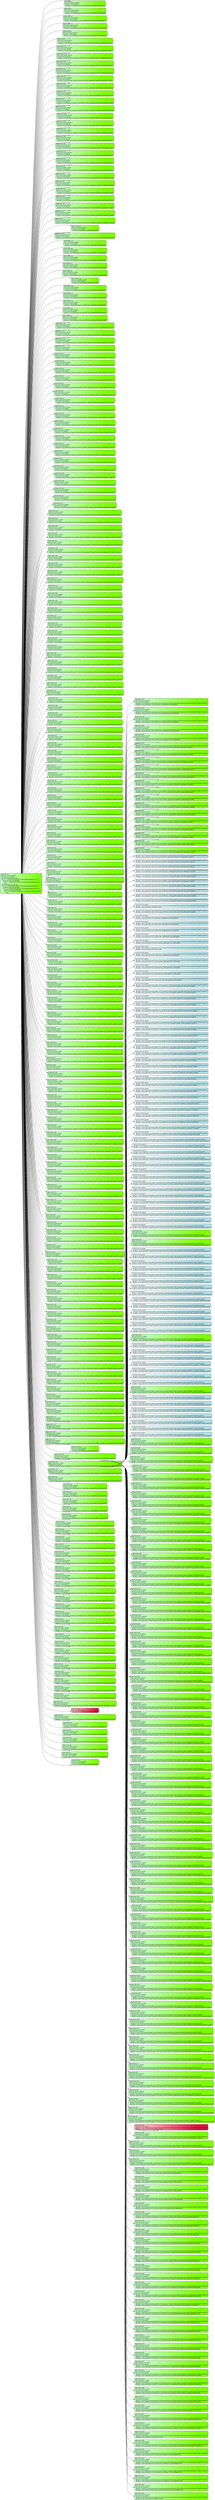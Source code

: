 digraph G {
rankdir=LR;
n140069815710096[shape=box color="grey30" penwidth=2 fillcolor="darkseagreen1:lawngreen" style="filled,rounded" gradientangle=315 fontname="Calibri Light" label="Experiment 0\lExec time 0:00:06.647464\lFunction kernel_gemm:\l  #pragma clang loop id(loop1)\l  for (...) /* //home/meinersbur/src/mctree/gemm/gemm.c:81:3 */\l      #pragma clang loop id(loop2)\l      for (...) /* //home/meinersbur/src/mctree/gemm/gemm.c:82:5 */\l          code;\l  #pragma clang loop id(loop3)\l  for (...) /* //home/meinersbur/src/mctree/gemm/gemm.c:86:3 */\l      #pragma clang loop id(loop4)\l      for (...) /* //home/meinersbur/src/mctree/gemm/gemm.c:87:5 */\l          #pragma clang loop id(loop5)\l          for (...) /* //home/meinersbur/src/mctree/gemm/gemm.c:88:8 */\l              code;\l"];

n140069815903280[shape=box color="grey30" penwidth=2 fillcolor="darkseagreen1:lawngreen" style="filled,rounded" gradientangle=315 fontname="Calibri Light" label="Experiment 1\lExec time 0:00:06.400405\lFunction kernel_gemm:\l  #pragma clang loop(loop1) tile sizes(4) floor_ids(loop6) tile_ids(loop7)\l"];
n140069815710096 -> n140069815903280;

n140069815904192[shape=box color="grey30" penwidth=2 fillcolor="darkseagreen1:lawngreen" style="filled,rounded" gradientangle=315 fontname="Calibri Light" label="Experiment 2\lExec time 0:00:06.348165\lFunction kernel_gemm:\l  #pragma clang loop(loop1) tile sizes(16) floor_ids(loop8) tile_ids(loop9)\l"];
n140069815710096 -> n140069815904192;

n140069815861840[shape=box color="grey30" penwidth=2 fillcolor="darkseagreen1:lawngreen" style="filled,rounded" gradientangle=315 fontname="Calibri Light" label="Experiment 111\lExec time 0:00:05.945852\lFunction kernel_gemm:\l  #pragma clang loop(loop1) tile sizes(64) floor_ids(loop10) tile_ids(loop11)\l"];
n140069815710096 -> n140069815861840;

n140069815811328[shape=box color="grey30" penwidth=2 fillcolor="darkseagreen1:lawngreen" style="filled,rounded" gradientangle=315 fontname="Calibri Light" label="Experiment 112\lExec time 0:00:05.995528\lFunction kernel_gemm:\l  #pragma clang loop(loop1) tile sizes(256) floor_ids(loop12) tile_ids(loop13)\l"];
n140069815710096 -> n140069815811328;

n140069811336960[shape=box color="grey30" penwidth=2 fillcolor="darkseagreen1:lawngreen" style="filled,rounded" gradientangle=315 fontname="Calibri Light" label="Experiment 48\lExec time 0:00:05.442527\lFunction kernel_gemm:\l  #pragma clang loop(loop1) tile sizes(1024) floor_ids(loop14) tile_ids(loop15)\l"];
n140069815710096 -> n140069811336960;

n140069811337200[shape=box color="grey30" penwidth=2 fillcolor="darkseagreen1:lawngreen" style="filled,rounded" gradientangle=315 fontname="Calibri Light" label="Experiment 3\lExec time 0:00:05.593115\lFunction kernel_gemm:\l  #pragma clang loop(loop1,loop2) tile sizes(4,4) floor_ids(loop18,loop16) tile_ids(loop19,loop17)\l"];
n140069815710096 -> n140069811337200;

n140069811337344[shape=box color="grey30" penwidth=2 fillcolor="darkseagreen1:lawngreen" style="filled,rounded" gradientangle=315 fontname="Calibri Light" label="Experiment 175\lExec time 0:00:05.492844\lFunction kernel_gemm:\l  #pragma clang loop(loop1,loop2) tile sizes(16,4) floor_ids(loop20,loop16) tile_ids(loop21,loop17)\l"];
n140069815710096 -> n140069811337344;

n140069811337680[shape=box color="grey30" penwidth=2 fillcolor="darkseagreen1:lawngreen" style="filled,rounded" gradientangle=315 fontname="Calibri Light" label="Experiment 176\lExec time 0:00:05.794479\lFunction kernel_gemm:\l  #pragma clang loop(loop1,loop2) tile sizes(64,4) floor_ids(loop22,loop16) tile_ids(loop23,loop17)\l"];
n140069815710096 -> n140069811337680;

n140069811337920[shape=box color="grey30" penwidth=2 fillcolor="darkseagreen1:lawngreen" style="filled,rounded" gradientangle=315 fontname="Calibri Light" label="Experiment 144\lExec time 0:00:05.543362\lFunction kernel_gemm:\l  #pragma clang loop(loop1,loop2) tile sizes(256,4) floor_ids(loop24,loop16) tile_ids(loop25,loop17)\l"];
n140069815710096 -> n140069811337920;

n140069811338160[shape=box color="grey30" penwidth=2 fillcolor="darkseagreen1:lawngreen" style="filled,rounded" gradientangle=315 fontname="Calibri Light" label="Experiment 113\lExec time 0:00:05.442725\lFunction kernel_gemm:\l  #pragma clang loop(loop1,loop2) tile sizes(1024,4) floor_ids(loop26,loop16) tile_ids(loop27,loop17)\l"];
n140069815710096 -> n140069811338160;

n140069811338544[shape=box color="grey30" penwidth=2 fillcolor="darkseagreen1:lawngreen" style="filled,rounded" gradientangle=315 fontname="Calibri Light" label="Experiment 80\lExec time 0:00:05.895436\lFunction kernel_gemm:\l  #pragma clang loop(loop1,loop2) tile sizes(4,16) floor_ids(loop30,loop28) tile_ids(loop31,loop29)\l"];
n140069815710096 -> n140069811338544;

n140069811338784[shape=box color="grey30" penwidth=2 fillcolor="darkseagreen1:lawngreen" style="filled,rounded" gradientangle=315 fontname="Calibri Light" label="Experiment 49\lExec time 0:00:06.148179\lFunction kernel_gemm:\l  #pragma clang loop(loop1,loop2) tile sizes(16,16) floor_ids(loop32,loop28) tile_ids(loop33,loop29)\l"];
n140069815710096 -> n140069811338784;

n140069811339024[shape=box color="grey30" penwidth=2 fillcolor="darkseagreen1:lawngreen" style="filled,rounded" gradientangle=315 fontname="Calibri Light" label="Experiment 19\lExec time 0:00:05.945544\lFunction kernel_gemm:\l  #pragma clang loop(loop1,loop2) tile sizes(64,16) floor_ids(loop34,loop28) tile_ids(loop35,loop29)\l"];
n140069815710096 -> n140069811339024;

n140069789818944[shape=box color="grey30" penwidth=2 fillcolor="darkseagreen1:lawngreen" style="filled,rounded" gradientangle=315 fontname="Calibri Light" label="Experiment 4\lExec time 0:00:05.945950\lFunction kernel_gemm:\l  #pragma clang loop(loop1,loop2) tile sizes(256,16) floor_ids(loop36,loop28) tile_ids(loop37,loop29)\l"];
n140069815710096 -> n140069789818944;

n140069789819184[shape=box color="grey30" penwidth=2 fillcolor="darkseagreen1:lawngreen" style="filled,rounded" gradientangle=315 fontname="Calibri Light" label="Experiment 207\lExec time 0:00:05.694196\lFunction kernel_gemm:\l  #pragma clang loop(loop1,loop2) tile sizes(1024,16) floor_ids(loop38,loop28) tile_ids(loop39,loop29)\l"];
n140069815710096 -> n140069789819184;

n140069789819568[shape=box color="grey30" penwidth=2 fillcolor="darkseagreen1:lawngreen" style="filled,rounded" gradientangle=315 fontname="Calibri Light" label="Experiment 208\lExec time 0:00:05.642858\lFunction kernel_gemm:\l  #pragma clang loop(loop1,loop2) tile sizes(4,64) floor_ids(loop42,loop40) tile_ids(loop43,loop41)\l"];
n140069815710096 -> n140069789819568;

n140069789819808[shape=box color="grey30" penwidth=2 fillcolor="darkseagreen1:lawngreen" style="filled,rounded" gradientangle=315 fontname="Calibri Light" label="Experiment 192\lExec time 0:00:05.643685\lFunction kernel_gemm:\l  #pragma clang loop(loop1,loop2) tile sizes(16,64) floor_ids(loop44,loop40) tile_ids(loop45,loop41)\l"];
n140069815710096 -> n140069789819808;

n140069789820048[shape=box color="grey30" penwidth=2 fillcolor="darkseagreen1:lawngreen" style="filled,rounded" gradientangle=315 fontname="Calibri Light" label="Experiment 177\lExec time 0:00:05.744859\lFunction kernel_gemm:\l  #pragma clang loop(loop1,loop2) tile sizes(64,64) floor_ids(loop46,loop40) tile_ids(loop47,loop41)\l"];
n140069815710096 -> n140069789820048;

n140069789820288[shape=box color="grey30" penwidth=2 fillcolor="darkseagreen1:lawngreen" style="filled,rounded" gradientangle=315 fontname="Calibri Light" label="Experiment 160\lExec time 0:00:05.795331\lFunction kernel_gemm:\l  #pragma clang loop(loop1,loop2) tile sizes(256,64) floor_ids(loop48,loop40) tile_ids(loop49,loop41)\l"];
n140069815710096 -> n140069789820288;

n140069789820528[shape=box color="grey30" penwidth=2 fillcolor="darkseagreen1:lawngreen" style="filled,rounded" gradientangle=315 fontname="Calibri Light" label="Experiment 145\lExec time 0:00:05.694740\lFunction kernel_gemm:\l  #pragma clang loop(loop1,loop2) tile sizes(1024,64) floor_ids(loop50,loop40) tile_ids(loop51,loop41)\l"];
n140069815710096 -> n140069789820528;

n140069789820912[shape=box color="grey30" penwidth=2 fillcolor="darkseagreen1:lawngreen" style="filled,rounded" gradientangle=315 fontname="Calibri Light" label="Experiment 129\lExec time 0:00:05.844790\lFunction kernel_gemm:\l  #pragma clang loop(loop1,loop2) tile sizes(4,256) floor_ids(loop54,loop52) tile_ids(loop55,loop53)\l"];
n140069815710096 -> n140069789820912;

n140069789821152[shape=box color="grey30" penwidth=2 fillcolor="darkseagreen1:lawngreen" style="filled,rounded" gradientangle=315 fontname="Calibri Light" label="Experiment 114\lExec time 0:00:06.095717\lFunction kernel_gemm:\l  #pragma clang loop(loop1,loop2) tile sizes(16,256) floor_ids(loop56,loop52) tile_ids(loop57,loop53)\l"];
n140069815710096 -> n140069789821152;

n140069789821392[shape=box color="grey30" penwidth=2 fillcolor="darkseagreen1:lawngreen" style="filled,rounded" gradientangle=315 fontname="Calibri Light" label="Experiment 96\lExec time 0:00:06.751997\lFunction kernel_gemm:\l  #pragma clang loop(loop1,loop2) tile sizes(64,256) floor_ids(loop58,loop52) tile_ids(loop59,loop53)\l"];
n140069815710096 -> n140069789821392;

n140069789821632[shape=box color="grey30" penwidth=2 fillcolor="darkseagreen1:lawngreen" style="filled,rounded" gradientangle=315 fontname="Calibri Light" label="Experiment 81\lExec time 0:00:06.196689\lFunction kernel_gemm:\l  #pragma clang loop(loop1,loop2) tile sizes(256,256) floor_ids(loop60,loop52) tile_ids(loop61,loop53)\l"];
n140069815710096 -> n140069789821632;

n140069789821872[shape=box color="grey30" penwidth=2 fillcolor="darkseagreen1:lawngreen" style="filled,rounded" gradientangle=315 fontname="Calibri Light" label="Experiment 65\lExec time 0:00:05.743781\lFunction kernel_gemm:\l  #pragma clang loop(loop1,loop2) tile sizes(1024,256) floor_ids(loop62,loop52) tile_ids(loop63,loop53)\l"];
n140069815710096 -> n140069789821872;

n140069789822256[shape=box color="grey30" penwidth=2 fillcolor="darkseagreen1:lawngreen" style="filled,rounded" gradientangle=315 fontname="Calibri Light" label="Experiment 50\lExec time 0:00:06.197339\lFunction kernel_gemm:\l  #pragma clang loop(loop1,loop2) tile sizes(4,1024) floor_ids(loop66,loop64) tile_ids(loop67,loop65)\l"];
n140069815710096 -> n140069789822256;

n140069789822496[shape=box color="grey30" penwidth=2 fillcolor="darkseagreen1:lawngreen" style="filled,rounded" gradientangle=315 fontname="Calibri Light" label="Experiment 33\lExec time 0:00:06.048046\lFunction kernel_gemm:\l  #pragma clang loop(loop1,loop2) tile sizes(16,1024) floor_ids(loop68,loop64) tile_ids(loop69,loop65)\l"];
n140069815710096 -> n140069789822496;

n140069789822736[shape=box color="grey30" penwidth=2 fillcolor="darkseagreen1:lawngreen" style="filled,rounded" gradientangle=315 fontname="Calibri Light" label="Experiment 20\lExec time 0:00:05.996029\lFunction kernel_gemm:\l  #pragma clang loop(loop1,loop2) tile sizes(64,1024) floor_ids(loop70,loop64) tile_ids(loop71,loop65)\l"];
n140069815710096 -> n140069789822736;

n140069789851712[shape=box color="grey30" penwidth=2 fillcolor="darkseagreen1:lawngreen" style="filled,rounded" gradientangle=315 fontname="Calibri Light" label="Experiment 12\lExec time 0:00:06.146453\lFunction kernel_gemm:\l  #pragma clang loop(loop1,loop2) tile sizes(256,1024) floor_ids(loop72,loop64) tile_ids(loop73,loop65)\l"];
n140069815710096 -> n140069789851712;

n140069789851952[shape=box color="grey30" penwidth=2 fillcolor="darkseagreen1:lawngreen" style="filled,rounded" gradientangle=315 fontname="Calibri Light" label="Experiment 5\lExec time 0:00:06.347046\lFunction kernel_gemm:\l  #pragma clang loop(loop1,loop2) tile sizes(1024,1024) floor_ids(loop74,loop64) tile_ids(loop75,loop65)\l"];
n140069815710096 -> n140069789851952;

n140069789852096[shape=box color="grey30" penwidth=2 fillcolor="darkseagreen1:lawngreen" style="filled,rounded" gradientangle=315 fontname="Calibri Light" label="Experiment 223\lExec time 0:00:05.895516\lFunction kernel_gemm:\l  #pragma clang loop(loop1) parallelize_thread\l"];
n140069815710096 -> n140069789852096;

n140069789852432[shape=box color="grey30" penwidth=2 fillcolor="darkseagreen1:lawngreen" style="filled,rounded" gradientangle=315 fontname="Calibri Light" label="Experiment 224\lExec time 0:00:06.045740\lFunction kernel_gemm:\l  #pragma clang loop(loop1,loop2) interchange permutation(loop2,loop1) permuted_ids(loop77,loop78)\l"];
n140069815710096 -> n140069789852432;

n140069789852816[shape=box color="grey30" penwidth=2 fillcolor="darkseagreen1:lawngreen" style="filled,rounded" gradientangle=315 fontname="Calibri Light" label="Experiment 216\lExec time 0:00:05.643803\lFunction kernel_gemm:\l  #pragma clang loop(loop2) tile sizes(4) floor_ids(loop79) tile_ids(loop80)\l"];
n140069815710096 -> n140069789852816;

n140069789853152[shape=box color="grey30" penwidth=2 fillcolor="darkseagreen1:lawngreen" style="filled,rounded" gradientangle=315 fontname="Calibri Light" label="Experiment 209\lExec time 0:00:05.694767\lFunction kernel_gemm:\l  #pragma clang loop(loop2) tile sizes(16) floor_ids(loop81) tile_ids(loop82)\l"];
n140069815710096 -> n140069789853152;

n140069789853488[shape=box color="grey30" penwidth=2 fillcolor="darkseagreen1:lawngreen" style="filled,rounded" gradientangle=315 fontname="Calibri Light" label="Experiment 200\lExec time 0:00:05.895067\lFunction kernel_gemm:\l  #pragma clang loop(loop2) tile sizes(64) floor_ids(loop83) tile_ids(loop84)\l"];
n140069815710096 -> n140069789853488;

n140069789853824[shape=box color="grey30" penwidth=2 fillcolor="darkseagreen1:lawngreen" style="filled,rounded" gradientangle=315 fontname="Calibri Light" label="Experiment 193\lExec time 0:00:05.794223\lFunction kernel_gemm:\l  #pragma clang loop(loop2) tile sizes(256) floor_ids(loop85) tile_ids(loop86)\l"];
n140069815710096 -> n140069789853824;

n140069789854160[shape=box color="grey30" penwidth=2 fillcolor="darkseagreen1:lawngreen" style="filled,rounded" gradientangle=315 fontname="Calibri Light" label="Experiment 185\lExec time 0:00:05.543392\lFunction kernel_gemm:\l  #pragma clang loop(loop2) tile sizes(1024) floor_ids(loop87) tile_ids(loop88)\l"];
n140069815710096 -> n140069789854160;

n140069789854400[shape=box color="grey30" penwidth=2 fillcolor="darkseagreen1:lawngreen" style="filled,rounded" gradientangle=315 fontname="Calibri Light" label="Experiment 178\lExec time 0:00:06.551468\lFunction kernel_gemm:\l  #pragma clang loop(loop2) parallelize_thread\l"];
n140069815710096 -> n140069789854400;

n140069789854688[shape=box color="grey30" penwidth=2 fillcolor="darkseagreen1:lawngreen" style="filled,rounded" gradientangle=315 fontname="Calibri Light" label="Experiment 168\lExec time 0:00:05.492541\lFunction kernel_gemm:\l  #pragma clang loop(loop3) tile sizes(4) floor_ids(loop90) tile_ids(loop91)\l"];
n140069815710096 -> n140069789854688;

n140069789854976[shape=box color="grey30" penwidth=2 fillcolor="darkseagreen1:lawngreen" style="filled,rounded" gradientangle=315 fontname="Calibri Light" label="Experiment 161\lExec time 0:00:05.493327\lFunction kernel_gemm:\l  #pragma clang loop(loop3) tile sizes(16) floor_ids(loop92) tile_ids(loop93)\l"];
n140069815710096 -> n140069789854976;

n140069789855264[shape=box color="grey30" penwidth=2 fillcolor="darkseagreen1:lawngreen" style="filled,rounded" gradientangle=315 fontname="Calibri Light" label="Experiment 153\lExec time 0:00:05.543532\lFunction kernel_gemm:\l  #pragma clang loop(loop3) tile sizes(64) floor_ids(loop94) tile_ids(loop95)\l"];
n140069815710096 -> n140069789855264;

n140069789855552[shape=box color="grey30" penwidth=2 fillcolor="darkseagreen1:lawngreen" style="filled,rounded" gradientangle=315 fontname="Calibri Light" label="Experiment 146\lExec time 0:00:05.745341\lFunction kernel_gemm:\l  #pragma clang loop(loop3) tile sizes(256) floor_ids(loop96) tile_ids(loop97)\l"];
n140069815710096 -> n140069789855552;

n140069789884576[shape=box color="grey30" penwidth=2 fillcolor="darkseagreen1:lawngreen" style="filled,rounded" gradientangle=315 fontname="Calibri Light" label="Experiment 137\lExec time 0:00:05.593686\lFunction kernel_gemm:\l  #pragma clang loop(loop3) tile sizes(1024) floor_ids(loop98) tile_ids(loop99)\l"];
n140069815710096 -> n140069789884576;

n140069789885008[shape=box color="grey30" penwidth=2 fillcolor="darkseagreen1:lawngreen" style="filled,rounded" gradientangle=315 fontname="Calibri Light" label="Experiment 130\lExec time 0:00:02.930904\lFunction kernel_gemm:\l  #pragma clang loop(loop3,loop4) tile sizes(4,4) floor_ids(loop102,loop100) tile_ids(loop103,loop101)\l"];
n140069815710096 -> n140069789885008;

n140069789885248[shape=box color="grey30" penwidth=2 fillcolor="darkseagreen1:lawngreen" style="filled,rounded" gradientangle=315 fontname="Calibri Light" label="Experiment 122\lExec time 0:00:02.378502\lFunction kernel_gemm:\l  #pragma clang loop(loop3,loop4) tile sizes(16,4) floor_ids(loop104,loop100) tile_ids(loop105,loop101)\l"];
n140069815710096 -> n140069789885248;

n140069789885488[shape=box color="grey30" penwidth=2 fillcolor="darkseagreen1:lawngreen" style="filled,rounded" gradientangle=315 fontname="Calibri Light" label="Experiment 115\lExec time 0:00:02.578353\lFunction kernel_gemm:\l  #pragma clang loop(loop3,loop4) tile sizes(64,4) floor_ids(loop106,loop100) tile_ids(loop107,loop101)\l"];
n140069815710096 -> n140069789885488;

n140069789885728[shape=box color="grey30" penwidth=2 fillcolor="darkseagreen1:lawngreen" style="filled,rounded" gradientangle=315 fontname="Calibri Light" label="Experiment 104\lExec time 0:00:02.578205\lFunction kernel_gemm:\l  #pragma clang loop(loop3,loop4) tile sizes(256,4) floor_ids(loop108,loop100) tile_ids(loop109,loop101)\l"];
n140069815710096 -> n140069789885728;

n140069789885968[shape=box color="grey30" penwidth=2 fillcolor="darkseagreen1:lawngreen" style="filled,rounded" gradientangle=315 fontname="Calibri Light" label="Experiment 97\lExec time 0:00:02.578240\lFunction kernel_gemm:\l  #pragma clang loop(loop3,loop4) tile sizes(1024,4) floor_ids(loop110,loop100) tile_ids(loop111,loop101)\l"];
n140069815710096 -> n140069789885968;

n140069789886352[shape=box color="grey30" penwidth=2 fillcolor="darkseagreen1:lawngreen" style="filled,rounded" gradientangle=315 fontname="Calibri Light" label="Experiment 89\lExec time 0:00:02.880390\lFunction kernel_gemm:\l  #pragma clang loop(loop3,loop4) tile sizes(4,16) floor_ids(loop114,loop112) tile_ids(loop115,loop113)\l"];
n140069815710096 -> n140069789886352;

n140069789886592[shape=box color="grey30" penwidth=2 fillcolor="darkseagreen1:lawngreen" style="filled,rounded" gradientangle=315 fontname="Calibri Light" label="Experiment 82\lExec time 0:00:02.378945\lFunction kernel_gemm:\l  #pragma clang loop(loop3,loop4) tile sizes(16,16) floor_ids(loop116,loop112) tile_ids(loop117,loop113)\l"];
n140069815710096 -> n140069789886592;

n140069789886832[shape=box color="grey30" penwidth=2 fillcolor="darkseagreen1:lawngreen" style="filled,rounded" gradientangle=315 fontname="Calibri Light" label="Experiment 73\lExec time 0:00:02.277554\lFunction kernel_gemm:\l  #pragma clang loop(loop3,loop4) tile sizes(64,16) floor_ids(loop118,loop112) tile_ids(loop119,loop113)\l"];
n140069815710096 -> n140069789886832;

n140069789887072[shape=box color="grey30" penwidth=2 fillcolor="darkseagreen1:lawngreen" style="filled,rounded" gradientangle=315 fontname="Calibri Light" label="Experiment 66\lExec time 0:00:02.175846\lFunction kernel_gemm:\l  #pragma clang loop(loop3,loop4) tile sizes(256,16) floor_ids(loop120,loop112) tile_ids(loop121,loop113)\l"];
n140069815710096 -> n140069789887072;

n140069789887312[shape=box color="grey30" penwidth=2 fillcolor="darkseagreen1:lawngreen" style="filled,rounded" gradientangle=315 fontname="Calibri Light" label="Experiment 58\lExec time 0:00:02.175708\lFunction kernel_gemm:\l  #pragma clang loop(loop3,loop4) tile sizes(1024,16) floor_ids(loop122,loop112) tile_ids(loop123,loop113)\l"];
n140069815710096 -> n140069789887312;

n140069789887696[shape=box color="grey30" penwidth=2 fillcolor="darkseagreen1:lawngreen" style="filled,rounded" gradientangle=315 fontname="Calibri Light" label="Experiment 51\lExec time 0:00:04.439235\lFunction kernel_gemm:\l  #pragma clang loop(loop3,loop4) tile sizes(4,64) floor_ids(loop126,loop124) tile_ids(loop127,loop125)\l"];
n140069815710096 -> n140069789887696;

n140069789887936[shape=box color="grey30" penwidth=2 fillcolor="darkseagreen1:lawngreen" style="filled,rounded" gradientangle=315 fontname="Calibri Light" label="Experiment 41\lExec time 0:00:03.233342\lFunction kernel_gemm:\l  #pragma clang loop(loop3,loop4) tile sizes(16,64) floor_ids(loop128,loop124) tile_ids(loop129,loop125)\l"];
n140069815710096 -> n140069789887936;

n140069789888176[shape=box color="grey30" penwidth=2 fillcolor="darkseagreen1:lawngreen" style="filled,rounded" gradientangle=315 fontname="Calibri Light" label="Experiment 34\lExec time 0:00:02.981338\lFunction kernel_gemm:\l  #pragma clang loop(loop3,loop4) tile sizes(64,64) floor_ids(loop130,loop124) tile_ids(loop131,loop125)\l"];
n140069815710096 -> n140069789888176;

n140069789888416[shape=box color="grey30" penwidth=2 fillcolor="darkseagreen1:lawngreen" style="filled,rounded" gradientangle=315 fontname="Calibri Light" label="Experiment 26\lExec time 0:00:02.829834\lFunction kernel_gemm:\l  #pragma clang loop(loop3,loop4) tile sizes(256,64) floor_ids(loop132,loop124) tile_ids(loop133,loop125)\l"];
n140069815710096 -> n140069789888416;

n140069789913296[shape=box color="grey30" penwidth=2 fillcolor="darkseagreen1:lawngreen" style="filled,rounded" gradientangle=315 fontname="Calibri Light" label="Experiment 21\lExec time 0:00:02.829486\lFunction kernel_gemm:\l  #pragma clang loop(loop3,loop4) tile sizes(1024,64) floor_ids(loop134,loop124) tile_ids(loop135,loop125)\l"];
n140069815710096 -> n140069789913296;

n140069789913680[shape=box color="grey30" penwidth=2 fillcolor="darkseagreen1:lawngreen" style="filled,rounded" gradientangle=315 fontname="Calibri Light" label="Experiment 16\lExec time 0:00:05.948939\lFunction kernel_gemm:\l  #pragma clang loop(loop3,loop4) tile sizes(4,256) floor_ids(loop138,loop136) tile_ids(loop139,loop137)\l"];
n140069815710096 -> n140069789913680;

n140069789913920[shape=box color="grey30" penwidth=2 fillcolor="darkseagreen1:lawngreen" style="filled,rounded" gradientangle=315 fontname="Calibri Light" label="Experiment 13\lExec time 0:00:04.390825\lFunction kernel_gemm:\l  #pragma clang loop(loop3,loop4) tile sizes(16,256) floor_ids(loop140,loop136) tile_ids(loop141,loop137)\l"];
n140069815710096 -> n140069789913920;

n140069789914160[shape=box color="grey30" penwidth=2 fillcolor="darkseagreen1:lawngreen" style="filled,rounded" gradientangle=315 fontname="Calibri Light" label="Experiment 9\lExec time 0:00:03.886691\lFunction kernel_gemm:\l  #pragma clang loop(loop3,loop4) tile sizes(64,256) floor_ids(loop142,loop136) tile_ids(loop143,loop137)\l"];
n140069815710096 -> n140069789914160;

n140069789914400[shape=box color="grey30" penwidth=2 fillcolor="darkseagreen1:lawngreen" style="filled,rounded" gradientangle=315 fontname="Calibri Light" label="Experiment 6\lExec time 0:00:03.784186\lFunction kernel_gemm:\l  #pragma clang loop(loop3,loop4) tile sizes(256,256) floor_ids(loop144,loop136) tile_ids(loop145,loop137)\l"];
n140069815710096 -> n140069789914400;

n140069789914640[shape=box color="grey30" penwidth=2 fillcolor="darkseagreen1:lawngreen" style="filled,rounded" gradientangle=315 fontname="Calibri Light" label="Experiment 231\lExec time 0:00:03.784100\lFunction kernel_gemm:\l  #pragma clang loop(loop3,loop4) tile sizes(1024,256) floor_ids(loop146,loop136) tile_ids(loop147,loop137)\l"];
n140069815710096 -> n140069789914640;

n140069789915024[shape=box color="grey30" penwidth=2 fillcolor="darkseagreen1:lawngreen" style="filled,rounded" gradientangle=315 fontname="Calibri Light" label="Experiment 232\lExec time 0:00:05.596063\lFunction kernel_gemm:\l  #pragma clang loop(loop3,loop4) tile sizes(4,1024) floor_ids(loop150,loop148) tile_ids(loop151,loop149)\l"];
n140069815710096 -> n140069789915024;

n140069789915264[shape=box color="grey30" penwidth=2 fillcolor="darkseagreen1:lawngreen" style="filled,rounded" gradientangle=315 fontname="Calibri Light" label="Experiment 228\lExec time 0:00:04.289113\lFunction kernel_gemm:\l  #pragma clang loop(loop3,loop4) tile sizes(16,1024) floor_ids(loop152,loop148) tile_ids(loop153,loop149)\l"];
n140069815710096 -> n140069789915264;

n140069789915504[shape=box color="grey30" penwidth=2 fillcolor="darkseagreen1:lawngreen" style="filled,rounded" gradientangle=315 fontname="Calibri Light" label="Experiment 225\lExec time 0:00:03.885931\lFunction kernel_gemm:\l  #pragma clang loop(loop3,loop4) tile sizes(64,1024) floor_ids(loop154,loop148) tile_ids(loop155,loop149)\l"];
n140069815710096 -> n140069789915504;

n140069789915744[shape=box color="grey30" penwidth=2 fillcolor="darkseagreen1:lawngreen" style="filled,rounded" gradientangle=315 fontname="Calibri Light" label="Experiment 220\lExec time 0:00:03.834944\lFunction kernel_gemm:\l  #pragma clang loop(loop3,loop4) tile sizes(256,1024) floor_ids(loop156,loop148) tile_ids(loop157,loop149)\l"];
n140069815710096 -> n140069789915744;

n140069789915984[shape=box color="grey30" penwidth=2 fillcolor="darkseagreen1:lawngreen" style="filled,rounded" gradientangle=315 fontname="Calibri Light" label="Experiment 217\lExec time 0:00:03.784664\lFunction kernel_gemm:\l  #pragma clang loop(loop3,loop4) tile sizes(1024,1024) floor_ids(loop158,loop148) tile_ids(loop159,loop149)\l"];
n140069815710096 -> n140069789915984;

n140069789916512[shape=box color="grey30" penwidth=2 fillcolor="darkseagreen1:lawngreen" style="filled,rounded" gradientangle=315 fontname="Calibri Light" label="Experiment 213\lExec time 0:00:09.764771\lFunction kernel_gemm:\l  #pragma clang loop(loop3,loop4,loop5) tile sizes(4,4,4) floor_ids(loop164,loop162,loop160) tile_ids(loop165,loop163,loop161)\l"];
n140069815710096 -> n140069789916512;

n140069789916752[shape=box color="grey30" penwidth=2 fillcolor="darkseagreen1:lawngreen" style="filled,rounded" gradientangle=315 fontname="Calibri Light" label="Experiment 210\lExec time 0:00:10.114501\lFunction kernel_gemm:\l  #pragma clang loop(loop3,loop4,loop5) tile sizes(16,4,4) floor_ids(loop166,loop162,loop160) tile_ids(loop167,loop163,loop161)\l"];
n140069815710096 -> n140069789916752;

n140069789916992[shape=box color="grey30" penwidth=2 fillcolor="darkseagreen1:lawngreen" style="filled,rounded" gradientangle=315 fontname="Calibri Light" label="Experiment 204\lExec time 0:00:11.120169\lFunction kernel_gemm:\l  #pragma clang loop(loop3,loop4,loop5) tile sizes(64,4,4) floor_ids(loop168,loop162,loop160) tile_ids(loop169,loop163,loop161)\l"];
n140069815710096 -> n140069789916992;

n140069789950064[shape=box color="grey30" penwidth=2 fillcolor="darkseagreen1:lawngreen" style="filled,rounded" gradientangle=315 fontname="Calibri Light" label="Experiment 201\lExec time 0:00:10.717399\lFunction kernel_gemm:\l  #pragma clang loop(loop3,loop4,loop5) tile sizes(256,4,4) floor_ids(loop170,loop162,loop160) tile_ids(loop171,loop163,loop161)\l"];
n140069815710096 -> n140069789950064;

n140069789950304[shape=box color="grey30" penwidth=2 fillcolor="darkseagreen1:lawngreen" style="filled,rounded" gradientangle=315 fontname="Calibri Light" label="Experiment 197\lExec time 0:00:10.919797\lFunction kernel_gemm:\l  #pragma clang loop(loop3,loop4,loop5) tile sizes(1024,4,4) floor_ids(loop172,loop162,loop160) tile_ids(loop173,loop163,loop161)\l"];
n140069815710096 -> n140069789950304;

n140069789950592[shape=box color="grey30" penwidth=2 fillcolor="darkseagreen1:lawngreen" style="filled,rounded" gradientangle=315 fontname="Calibri Light" label="Experiment 194\lExec time 0:00:06.899940\lFunction kernel_gemm:\l  #pragma clang loop(loop3,loop4,loop5) tile sizes(4,16,4) floor_ids(loop176,loop174,loop160) tile_ids(loop177,loop175,loop161)\l"];
n140069815710096 -> n140069789950592;

n140069789950832[shape=box color="grey30" penwidth=2 fillcolor="darkseagreen1:lawngreen" style="filled,rounded" gradientangle=315 fontname="Calibri Light" label="Experiment 189\lExec time 0:00:06.948859\lFunction kernel_gemm:\l  #pragma clang loop(loop3,loop4,loop5) tile sizes(16,16,4) floor_ids(loop178,loop174,loop160) tile_ids(loop179,loop175,loop161)\l"];
n140069815710096 -> n140069789950832;

n140069789951072[shape=box color="grey30" penwidth=2 fillcolor="darkseagreen1:lawngreen" style="filled,rounded" gradientangle=315 fontname="Calibri Light" label="Experiment 186\lExec time 0:00:07.854339\lFunction kernel_gemm:\l  #pragma clang loop(loop3,loop4,loop5) tile sizes(64,16,4) floor_ids(loop180,loop174,loop160) tile_ids(loop181,loop175,loop161)\l"];
n140069815710096 -> n140069789951072;

n140069789951312[shape=box color="grey30" penwidth=2 fillcolor="darkseagreen1:lawngreen" style="filled,rounded" gradientangle=315 fontname="Calibri Light" label="Experiment 182\lExec time 0:00:07.150348\lFunction kernel_gemm:\l  #pragma clang loop(loop3,loop4,loop5) tile sizes(256,16,4) floor_ids(loop182,loop174,loop160) tile_ids(loop183,loop175,loop161)\l"];
n140069815710096 -> n140069789951312;

n140069789951552[shape=box color="grey30" penwidth=2 fillcolor="darkseagreen1:lawngreen" style="filled,rounded" gradientangle=315 fontname="Calibri Light" label="Experiment 179\lExec time 0:00:07.000253\lFunction kernel_gemm:\l  #pragma clang loop(loop3,loop4,loop5) tile sizes(1024,16,4) floor_ids(loop184,loop174,loop160) tile_ids(loop185,loop175,loop161)\l"];
n140069815710096 -> n140069789951552;

n140069789951840[shape=box color="grey30" penwidth=2 fillcolor="darkseagreen1:lawngreen" style="filled,rounded" gradientangle=315 fontname="Calibri Light" label="Experiment 172\lExec time 0:00:10.567727\lFunction kernel_gemm:\l  #pragma clang loop(loop3,loop4,loop5) tile sizes(4,64,4) floor_ids(loop188,loop186,loop160) tile_ids(loop189,loop187,loop161)\l"];
n140069815710096 -> n140069789951840;

n140069789952080[shape=box color="grey30" penwidth=2 fillcolor="darkseagreen1:lawngreen" style="filled,rounded" gradientangle=315 fontname="Calibri Light" label="Experiment 169\lExec time 0:00:08.408492\lFunction kernel_gemm:\l  #pragma clang loop(loop3,loop4,loop5) tile sizes(16,64,4) floor_ids(loop190,loop186,loop160) tile_ids(loop191,loop187,loop161)\l"];
n140069815710096 -> n140069789952080;

n140069789952320[shape=box color="grey30" penwidth=2 fillcolor="darkseagreen1:lawngreen" style="filled,rounded" gradientangle=315 fontname="Calibri Light" label="Experiment 165\lExec time 0:00:07.602233\lFunction kernel_gemm:\l  #pragma clang loop(loop3,loop4,loop5) tile sizes(64,64,4) floor_ids(loop192,loop186,loop160) tile_ids(loop193,loop187,loop161)\l"];
n140069815710096 -> n140069789952320;

n140069789952560[shape=box color="grey30" penwidth=2 fillcolor="darkseagreen1:lawngreen" style="filled,rounded" gradientangle=315 fontname="Calibri Light" label="Experiment 162\lExec time 0:00:07.804153\lFunction kernel_gemm:\l  #pragma clang loop(loop3,loop4,loop5) tile sizes(256,64,4) floor_ids(loop194,loop186,loop160) tile_ids(loop195,loop187,loop161)\l"];
n140069815710096 -> n140069789952560;

n140069789952800[shape=box color="grey30" penwidth=2 fillcolor="darkseagreen1:lawngreen" style="filled,rounded" gradientangle=315 fontname="Calibri Light" label="Experiment 157\lExec time 0:00:07.502173\lFunction kernel_gemm:\l  #pragma clang loop(loop3,loop4,loop5) tile sizes(1024,64,4) floor_ids(loop196,loop186,loop160) tile_ids(loop197,loop187,loop161)\l"];
n140069815710096 -> n140069789952800;

n140069789953088[shape=box color="grey30" penwidth=2 fillcolor="darkseagreen1:lawngreen" style="filled,rounded" gradientangle=315 fontname="Calibri Light" label="Experiment 154\lExec time 0:00:09.312851\lFunction kernel_gemm:\l  #pragma clang loop(loop3,loop4,loop5) tile sizes(4,256,4) floor_ids(loop200,loop198,loop160) tile_ids(loop201,loop199,loop161)\l"];
n140069815710096 -> n140069789953088;

n140069789953328[shape=box color="grey30" penwidth=2 fillcolor="darkseagreen1:lawngreen" style="filled,rounded" gradientangle=315 fontname="Calibri Light" label="Experiment 150\lExec time 0:00:07.904819\lFunction kernel_gemm:\l  #pragma clang loop(loop3,loop4,loop5) tile sizes(16,256,4) floor_ids(loop202,loop198,loop160) tile_ids(loop203,loop199,loop161)\l"];
n140069815710096 -> n140069789953328;

n140069789953568[shape=box color="grey30" penwidth=2 fillcolor="darkseagreen1:lawngreen" style="filled,rounded" gradientangle=315 fontname="Calibri Light" label="Experiment 147\lExec time 0:00:07.703452\lFunction kernel_gemm:\l  #pragma clang loop(loop3,loop4,loop5) tile sizes(64,256,4) floor_ids(loop204,loop198,loop160) tile_ids(loop205,loop199,loop161)\l"];
n140069815710096 -> n140069789953568;

n140069789953808[shape=box color="grey30" penwidth=2 fillcolor="darkseagreen1:lawngreen" style="filled,rounded" gradientangle=315 fontname="Calibri Light" label="Experiment 141\lExec time 0:00:07.652665\lFunction kernel_gemm:\l  #pragma clang loop(loop3,loop4,loop5) tile sizes(256,256,4) floor_ids(loop206,loop198,loop160) tile_ids(loop207,loop199,loop161)\l"];
n140069815710096 -> n140069789953808;

n140069789974592[shape=box color="grey30" penwidth=2 fillcolor="darkseagreen1:lawngreen" style="filled,rounded" gradientangle=315 fontname="Calibri Light" label="Experiment 138\lExec time 0:00:07.904179\lFunction kernel_gemm:\l  #pragma clang loop(loop3,loop4,loop5) tile sizes(1024,256,4) floor_ids(loop208,loop198,loop160) tile_ids(loop209,loop199,loop161)\l"];
n140069815710096 -> n140069789974592;

n140069789974880[shape=box color="grey30" penwidth=2 fillcolor="darkseagreen1:lawngreen" style="filled,rounded" gradientangle=315 fontname="Calibri Light" label="Experiment 134\lExec time 0:00:08.256914\lFunction kernel_gemm:\l  #pragma clang loop(loop3,loop4,loop5) tile sizes(4,1024,4) floor_ids(loop212,loop210,loop160) tile_ids(loop213,loop211,loop161)\l"];
n140069815710096 -> n140069789974880;

n140069789975120[shape=box color="grey30" penwidth=2 fillcolor="darkseagreen1:lawngreen" style="filled,rounded" gradientangle=315 fontname="Calibri Light" label="Experiment 131\lExec time 0:00:08.056527\lFunction kernel_gemm:\l  #pragma clang loop(loop3,loop4,loop5) tile sizes(16,1024,4) floor_ids(loop214,loop210,loop160) tile_ids(loop215,loop211,loop161)\l"];
n140069815710096 -> n140069789975120;

n140069789975360[shape=box color="grey30" penwidth=2 fillcolor="darkseagreen1:lawngreen" style="filled,rounded" gradientangle=315 fontname="Calibri Light" label="Experiment 126\lExec time 0:00:08.005442\lFunction kernel_gemm:\l  #pragma clang loop(loop3,loop4,loop5) tile sizes(64,1024,4) floor_ids(loop216,loop210,loop160) tile_ids(loop217,loop211,loop161)\l"];
n140069815710096 -> n140069789975360;

n140069789975600[shape=box color="grey30" penwidth=2 fillcolor="darkseagreen1:lawngreen" style="filled,rounded" gradientangle=315 fontname="Calibri Light" label="Experiment 123\lExec time 0:00:08.155788\lFunction kernel_gemm:\l  #pragma clang loop(loop3,loop4,loop5) tile sizes(256,1024,4) floor_ids(loop218,loop210,loop160) tile_ids(loop219,loop211,loop161)\l"];
n140069815710096 -> n140069789975600;

n140069789975840[shape=box color="grey30" penwidth=2 fillcolor="darkseagreen1:lawngreen" style="filled,rounded" gradientangle=315 fontname="Calibri Light" label="Experiment 119\lExec time 0:00:08.054417\lFunction kernel_gemm:\l  #pragma clang loop(loop3,loop4,loop5) tile sizes(1024,1024,4) floor_ids(loop220,loop210,loop160) tile_ids(loop221,loop211,loop161)\l"];
n140069815710096 -> n140069789975840;

n140069789976320[shape=box color="grey30" penwidth=2 fillcolor="darkseagreen1:lawngreen" style="filled,rounded" gradientangle=315 fontname="Calibri Light" label="Experiment 116\lExec time 0:00:02.327831\lFunction kernel_gemm:\l  #pragma clang loop(loop3,loop4,loop5) tile sizes(4,4,16) floor_ids(loop226,loop224,loop222) tile_ids(loop227,loop225,loop223)\l"];
n140069815710096 -> n140069789976320;

n140069789976560[shape=box color="grey30" penwidth=2 fillcolor="darkseagreen1:lawngreen" style="filled,rounded" gradientangle=315 fontname="Calibri Light" label="Experiment 108\lExec time 0:00:02.226817\lFunction kernel_gemm:\l  #pragma clang loop(loop3,loop4,loop5) tile sizes(16,4,16) floor_ids(loop228,loop224,loop222) tile_ids(loop229,loop225,loop223)\l"];
n140069815710096 -> n140069789976560;

n140069789976800[shape=box color="grey30" penwidth=2 fillcolor="darkseagreen1:lawngreen" style="filled,rounded" gradientangle=315 fontname="Calibri Light" label="Experiment 105\lExec time 0:00:02.478256\lFunction kernel_gemm:\l  #pragma clang loop(loop3,loop4,loop5) tile sizes(64,4,16) floor_ids(loop230,loop224,loop222) tile_ids(loop231,loop225,loop223)\l"];
n140069815710096 -> n140069789976800;

n140069789977040[shape=box color="grey30" penwidth=2 fillcolor="darkseagreen1:lawngreen" style="filled,rounded" gradientangle=315 fontname="Calibri Light" label="Experiment 101\lExec time 0:00:02.729538\lFunction kernel_gemm:\l  #pragma clang loop(loop3,loop4,loop5) tile sizes(256,4,16) floor_ids(loop232,loop224,loop222) tile_ids(loop233,loop225,loop223)\l"];
n140069815710096 -> n140069789977040;

n140069789977280[shape=box color="grey30" penwidth=2 fillcolor="darkseagreen1:lawngreen" style="filled,rounded" gradientangle=315 fontname="Calibri Light" label="Experiment 98\lExec time 0:00:02.729457\lFunction kernel_gemm:\l  #pragma clang loop(loop3,loop4,loop5) tile sizes(1024,4,16) floor_ids(loop234,loop224,loop222) tile_ids(loop235,loop225,loop223)\l"];
n140069815710096 -> n140069789977280;

n140069789977568[shape=box color="grey30" penwidth=2 fillcolor="darkseagreen1:lawngreen" style="filled,rounded" gradientangle=315 fontname="Calibri Light" label="Experiment 93\lExec time 0:00:02.779490\lFunction kernel_gemm:\l  #pragma clang loop(loop3,loop4,loop5) tile sizes(4,16,16) floor_ids(loop238,loop236,loop222) tile_ids(loop239,loop237,loop223)\l"];
n140069815710096 -> n140069789977568;

n140069789977808[shape=box color="grey30" penwidth=2 fillcolor="darkseagreen1:lawngreen" style="filled,rounded" gradientangle=315 fontname="Calibri Light" label="Experiment 90\lExec time 0:00:03.080740\lFunction kernel_gemm:\l  #pragma clang loop(loop3,loop4,loop5) tile sizes(16,16,16) floor_ids(loop240,loop236,loop222) tile_ids(loop241,loop237,loop223)\l"];
n140069815710096 -> n140069789977808;

n140069789978048[shape=box color="grey30" penwidth=2 fillcolor="darkseagreen1:lawngreen" style="filled,rounded" gradientangle=315 fontname="Calibri Light" label="Experiment 86\lExec time 0:00:02.629174\lFunction kernel_gemm:\l  #pragma clang loop(loop3,loop4,loop5) tile sizes(64,16,16) floor_ids(loop242,loop236,loop222) tile_ids(loop243,loop237,loop223)\l"];
n140069815710096 -> n140069789978048;

n140069789978288[shape=box color="grey30" penwidth=2 fillcolor="darkseagreen1:lawngreen" style="filled,rounded" gradientangle=315 fontname="Calibri Light" label="Experiment 83\lExec time 0:00:02.578125\lFunction kernel_gemm:\l  #pragma clang loop(loop3,loop4,loop5) tile sizes(256,16,16) floor_ids(loop244,loop236,loop222) tile_ids(loop245,loop237,loop223)\l"];
n140069815710096 -> n140069789978288;

n140069789978528[shape=box color="grey30" penwidth=2 fillcolor="darkseagreen1:lawngreen" style="filled,rounded" gradientangle=315 fontname="Calibri Light" label="Experiment 77\lExec time 0:00:02.577618\lFunction kernel_gemm:\l  #pragma clang loop(loop3,loop4,loop5) tile sizes(1024,16,16) floor_ids(loop246,loop236,loop222) tile_ids(loop247,loop237,loop223)\l"];
n140069815710096 -> n140069789978528;

n140069790003456[shape=box color="grey30" penwidth=2 fillcolor="darkseagreen1:lawngreen" style="filled,rounded" gradientangle=315 fontname="Calibri Light" label="Experiment 74\lExec time 0:00:03.131484\lFunction kernel_gemm:\l  #pragma clang loop(loop3,loop4,loop5) tile sizes(4,64,16) floor_ids(loop250,loop248,loop222) tile_ids(loop251,loop249,loop223)\l"];
n140069815710096 -> n140069790003456;

n140069790003696[shape=box color="grey30" penwidth=2 fillcolor="darkseagreen1:lawngreen" style="filled,rounded" gradientangle=315 fontname="Calibri Light" label="Experiment 70\lExec time 0:00:03.131549\lFunction kernel_gemm:\l  #pragma clang loop(loop3,loop4,loop5) tile sizes(16,64,16) floor_ids(loop252,loop248,loop222) tile_ids(loop253,loop249,loop223)\l"];
n140069815710096 -> n140069790003696;

n140069790003936[shape=box color="grey30" penwidth=2 fillcolor="darkseagreen1:lawngreen" style="filled,rounded" gradientangle=315 fontname="Calibri Light" label="Experiment 67\lExec time 0:00:02.679145\lFunction kernel_gemm:\l  #pragma clang loop(loop3,loop4,loop5) tile sizes(64,64,16) floor_ids(loop254,loop248,loop222) tile_ids(loop255,loop249,loop223)\l"];
n140069815710096 -> n140069790003936;

n140069790004176[shape=box color="grey30" penwidth=2 fillcolor="darkseagreen1:lawngreen" style="filled,rounded" gradientangle=315 fontname="Calibri Light" label="Experiment 62\lExec time 0:00:02.628186\lFunction kernel_gemm:\l  #pragma clang loop(loop3,loop4,loop5) tile sizes(256,64,16) floor_ids(loop256,loop248,loop222) tile_ids(loop257,loop249,loop223)\l"];
n140069815710096 -> n140069790004176;

n140069790004416[shape=box color="grey30" penwidth=2 fillcolor="darkseagreen1:lawngreen" style="filled,rounded" gradientangle=315 fontname="Calibri Light" label="Experiment 59\lExec time 0:00:02.678507\lFunction kernel_gemm:\l  #pragma clang loop(loop3,loop4,loop5) tile sizes(1024,64,16) floor_ids(loop258,loop248,loop222) tile_ids(loop259,loop249,loop223)\l"];
n140069815710096 -> n140069790004416;

n140069790004704[shape=box color="grey30" penwidth=2 fillcolor="darkseagreen1:lawngreen" style="filled,rounded" gradientangle=315 fontname="Calibri Light" label="Experiment 55\lExec time 0:00:03.886262\lFunction kernel_gemm:\l  #pragma clang loop(loop3,loop4,loop5) tile sizes(4,256,16) floor_ids(loop262,loop260,loop222) tile_ids(loop263,loop261,loop223)\l"];
n140069815710096 -> n140069790004704;

n140069790004944[shape=box color="grey30" penwidth=2 fillcolor="darkseagreen1:lawngreen" style="filled,rounded" gradientangle=315 fontname="Calibri Light" label="Experiment 52\lExec time 0:00:03.233015\lFunction kernel_gemm:\l  #pragma clang loop(loop3,loop4,loop5) tile sizes(16,256,16) floor_ids(loop264,loop260,loop222) tile_ids(loop265,loop261,loop223)\l"];
n140069815710096 -> n140069790004944;

n140069790005184[shape=box color="grey30" penwidth=2 fillcolor="darkseagreen1:lawngreen" style="filled,rounded" gradientangle=315 fontname="Calibri Light" label="Experiment 45\lExec time 0:00:02.629429\lFunction kernel_gemm:\l  #pragma clang loop(loop3,loop4,loop5) tile sizes(64,256,16) floor_ids(loop266,loop260,loop222) tile_ids(loop267,loop261,loop223)\l"];
n140069815710096 -> n140069790005184;

n140069790005424[shape=box color="grey30" penwidth=2 fillcolor="darkseagreen1:lawngreen" style="filled,rounded" gradientangle=315 fontname="Calibri Light" label="Experiment 42\lExec time 0:00:02.578377\lFunction kernel_gemm:\l  #pragma clang loop(loop3,loop4,loop5) tile sizes(256,256,16) floor_ids(loop268,loop260,loop222) tile_ids(loop269,loop261,loop223)\l"];
n140069815710096 -> n140069790005424;

n140069790005664[shape=box color="grey30" penwidth=2 fillcolor="darkseagreen1:lawngreen" style="filled,rounded" gradientangle=315 fontname="Calibri Light" label="Experiment 38\lExec time 0:00:02.578689\lFunction kernel_gemm:\l  #pragma clang loop(loop3,loop4,loop5) tile sizes(1024,256,16) floor_ids(loop270,loop260,loop222) tile_ids(loop271,loop261,loop223)\l"];
n140069815710096 -> n140069790005664;

n140069790005952[shape=box color="grey30" penwidth=2 fillcolor="darkseagreen1:lawngreen" style="filled,rounded" gradientangle=315 fontname="Calibri Light" label="Experiment 35\lExec time 0:00:03.936164\lFunction kernel_gemm:\l  #pragma clang loop(loop3,loop4,loop5) tile sizes(4,1024,16) floor_ids(loop274,loop272,loop222) tile_ids(loop275,loop273,loop223)\l"];
n140069815710096 -> n140069790005952;

n140069790006192[shape=box color="grey30" penwidth=2 fillcolor="darkseagreen1:lawngreen" style="filled,rounded" gradientangle=315 fontname="Calibri Light" label="Experiment 30\lExec time 0:00:02.931603\lFunction kernel_gemm:\l  #pragma clang loop(loop3,loop4,loop5) tile sizes(16,1024,16) floor_ids(loop276,loop272,loop222) tile_ids(loop277,loop273,loop223)\l"];
n140069815710096 -> n140069790006192;

n140069790006432[shape=box color="grey30" penwidth=2 fillcolor="darkseagreen1:lawngreen" style="filled,rounded" gradientangle=315 fontname="Calibri Light" label="Experiment 27\lExec time 0:00:02.729411\lFunction kernel_gemm:\l  #pragma clang loop(loop3,loop4,loop5) tile sizes(64,1024,16) floor_ids(loop278,loop272,loop222) tile_ids(loop279,loop273,loop223)\l"];
n140069815710096 -> n140069790006432;

n140069790006672[shape=box color="grey30" penwidth=2 fillcolor="darkseagreen1:lawngreen" style="filled,rounded" gradientangle=315 fontname="Calibri Light" label="Experiment 23\lExec time 0:00:02.729181\lFunction kernel_gemm:\l  #pragma clang loop(loop3,loop4,loop5) tile sizes(256,1024,16) floor_ids(loop280,loop272,loop222) tile_ids(loop281,loop273,loop223)\l"];
n140069815710096 -> n140069790006672;

n140069790006912[shape=box color="grey30" penwidth=2 fillcolor="darkseagreen1:lawngreen" style="filled,rounded" gradientangle=315 fontname="Calibri Light" label="Experiment 22\lExec time 0:00:02.779165\lFunction kernel_gemm:\l  #pragma clang loop(loop3,loop4,loop5) tile sizes(1024,1024,16) floor_ids(loop282,loop272,loop222) tile_ids(loop283,loop273,loop223)\l"];
n140069815710096 -> n140069790006912;

n140069790040224[shape=box color="grey30" penwidth=2 fillcolor="darkseagreen1:lawngreen" style="filled,rounded" gradientangle=315 fontname="Calibri Light" label="Experiment 18\lExec time 0:00:02.076010\lFunction kernel_gemm:\l  #pragma clang loop(loop3,loop4,loop5) tile sizes(4,4,64) floor_ids(loop288,loop286,loop284) tile_ids(loop289,loop287,loop285)\l"];
n140069815710096 -> n140069790040224;

n140069790040464[shape=box color="grey30" penwidth=2 fillcolor="darkseagreen1:lawngreen" style="filled,rounded" gradientangle=315 fontname="Calibri Light" label="Experiment 17\lExec time 0:00:01.925317\lFunction kernel_gemm:\l  #pragma clang loop(loop3,loop4,loop5) tile sizes(16,4,64) floor_ids(loop290,loop286,loop284) tile_ids(loop291,loop287,loop285)\l"];
n140069815710096 -> n140069790040464;

n140069790040704[shape=box color="grey30" penwidth=2 fillcolor="darkseagreen1:lawngreen" style="filled,rounded" gradientangle=315 fontname="Calibri Light" label="Experiment 15\lExec time 0:00:02.628586\lFunction kernel_gemm:\l  #pragma clang loop(loop3,loop4,loop5) tile sizes(64,4,64) floor_ids(loop292,loop286,loop284) tile_ids(loop293,loop287,loop285)\l"];
n140069815710096 -> n140069790040704;

n140069790040944[shape=box color="grey30" penwidth=2 fillcolor="darkseagreen1:lawngreen" style="filled,rounded" gradientangle=315 fontname="Calibri Light" label="Experiment 14\lExec time 0:00:02.628575\lFunction kernel_gemm:\l  #pragma clang loop(loop3,loop4,loop5) tile sizes(256,4,64) floor_ids(loop294,loop286,loop284) tile_ids(loop295,loop287,loop285)\l"];
n140069815710096 -> n140069790040944;

n140069790041184[shape=box color="grey30" penwidth=2 fillcolor="darkseagreen1:lawngreen" style="filled,rounded" gradientangle=315 fontname="Calibri Light" label="Experiment 11\lExec time 0:00:02.628417\lFunction kernel_gemm:\l  #pragma clang loop(loop3,loop4,loop5) tile sizes(1024,4,64) floor_ids(loop296,loop286,loop284) tile_ids(loop297,loop287,loop285)\l"];
n140069815710096 -> n140069790041184;

n140069790041472[shape=box color="grey30" penwidth=2 fillcolor="darkseagreen1:lawngreen" style="filled,rounded" gradientangle=315 fontname="Calibri Light" label="Experiment 10\lExec time 0:00:02.528681\lFunction kernel_gemm:\l  #pragma clang loop(loop3,loop4,loop5) tile sizes(4,16,64) floor_ids(loop300,loop298,loop284) tile_ids(loop301,loop299,loop285)\l"];
n140069815710096 -> n140069790041472;

n140069790041712[shape=box color="grey30" penwidth=2 fillcolor="darkseagreen1:lawngreen" style="filled,rounded" gradientangle=315 fontname="Calibri Light" label="Experiment 8\lExec time 0:00:02.176355\lFunction kernel_gemm:\l  #pragma clang loop(loop3,loop4,loop5) tile sizes(16,16,64) floor_ids(loop302,loop298,loop284) tile_ids(loop303,loop299,loop285)\l"];
n140069815710096 -> n140069790041712;

n140069790041952[shape=box color="grey30" penwidth=2 fillcolor="darkseagreen1:lawngreen" style="filled,rounded" gradientangle=315 fontname="Calibri Light" label="Experiment 7\lExec time 0:00:02.226670\lFunction kernel_gemm:\l  #pragma clang loop(loop3,loop4,loop5) tile sizes(64,16,64) floor_ids(loop304,loop298,loop284) tile_ids(loop305,loop299,loop285)\l"];
n140069815710096 -> n140069790041952;

n140069790042192[shape=box color="grey30" penwidth=2 fillcolor="darkseagreen1:lawngreen" style="filled,rounded" gradientangle=315 fontname="Calibri Light" label="Experiment 235\lExec time 0:00:02.226208\lFunction kernel_gemm:\l  #pragma clang loop(loop3,loop4,loop5) tile sizes(256,16,64) floor_ids(loop306,loop298,loop284) tile_ids(loop307,loop299,loop285)\l"];
n140069815710096 -> n140069790042192;

n140069790042432[shape=box color="grey30" penwidth=2 fillcolor="darkseagreen1:lawngreen" style="filled,rounded" gradientangle=315 fontname="Calibri Light" label="Experiment 236\lExec time 0:00:02.227163\lFunction kernel_gemm:\l  #pragma clang loop(loop3,loop4,loop5) tile sizes(1024,16,64) floor_ids(loop308,loop298,loop284) tile_ids(loop309,loop299,loop285)\l"];
n140069815710096 -> n140069790042432;

n140069790042720[shape=box color="grey30" penwidth=2 fillcolor="darkseagreen1:lawngreen" style="filled,rounded" gradientangle=315 fontname="Calibri Light" label="Experiment 234\lExec time 0:00:02.780274\lFunction kernel_gemm:\l  #pragma clang loop(loop3,loop4,loop5) tile sizes(4,64,64) floor_ids(loop312,loop310,loop284) tile_ids(loop313,loop311,loop285)\l"];
n140069815710096 -> n140069790042720;

n140069790042960[shape=box color="grey30" penwidth=2 fillcolor="darkseagreen1:lawngreen" style="filled,rounded" gradientangle=315 fontname="Calibri Light" label="Experiment 233\lExec time 0:00:02.226822\lFunction kernel_gemm:\l  #pragma clang loop(loop3,loop4,loop5) tile sizes(16,64,64) floor_ids(loop314,loop310,loop284) tile_ids(loop315,loop311,loop285)\l"];
n140069815710096 -> n140069790042960;

n140069790043200[shape=box color="grey30" penwidth=2 fillcolor="darkseagreen1:lawngreen" style="filled,rounded" gradientangle=315 fontname="Calibri Light" label="Experiment 230\lExec time 0:00:02.076472\lFunction kernel_gemm:\l  #pragma clang loop(loop3,loop4,loop5) tile sizes(64,64,64) floor_ids(loop316,loop310,loop284) tile_ids(loop317,loop311,loop285)\l"];
n140069815710096 -> n140069790043200;

n140069790043440[shape=box color="grey30" penwidth=2 fillcolor="darkseagreen1:lawngreen" style="filled,rounded" gradientangle=315 fontname="Calibri Light" label="Experiment 229\lExec time 0:00:02.025292\lFunction kernel_gemm:\l  #pragma clang loop(loop3,loop4,loop5) tile sizes(256,64,64) floor_ids(loop318,loop310,loop284) tile_ids(loop319,loop311,loop285)\l"];
n140069815710096 -> n140069790043440;

n140069790043680[shape=box color="grey30" penwidth=2 fillcolor="darkseagreen1:lawngreen" style="filled,rounded" gradientangle=315 fontname="Calibri Light" label="Experiment 227\lExec time 0:00:02.126535\lFunction kernel_gemm:\l  #pragma clang loop(loop3,loop4,loop5) tile sizes(1024,64,64) floor_ids(loop320,loop310,loop284) tile_ids(loop321,loop311,loop285)\l"];
n140069815710096 -> n140069790043680;

n140069790043968[shape=box color="grey30" penwidth=2 fillcolor="darkseagreen1:lawngreen" style="filled,rounded" gradientangle=315 fontname="Calibri Light" label="Experiment 226\lExec time 0:00:03.733455\lFunction kernel_gemm:\l  #pragma clang loop(loop3,loop4,loop5) tile sizes(4,256,64) floor_ids(loop324,loop322,loop284) tile_ids(loop325,loop323,loop285)\l"];
n140069815710096 -> n140069790043968;

n140069789544560[shape=box color="grey30" penwidth=2 fillcolor="darkseagreen1:lawngreen" style="filled,rounded" gradientangle=315 fontname="Calibri Light" label="Experiment 222\lExec time 0:00:02.428043\lFunction kernel_gemm:\l  #pragma clang loop(loop3,loop4,loop5) tile sizes(16,256,64) floor_ids(loop326,loop322,loop284) tile_ids(loop327,loop323,loop285)\l"];
n140069815710096 -> n140069789544560;

n140069789544800[shape=box color="grey30" penwidth=2 fillcolor="darkseagreen1:lawngreen" style="filled,rounded" gradientangle=315 fontname="Calibri Light" label="Experiment 221\lExec time 0:00:02.076214\lFunction kernel_gemm:\l  #pragma clang loop(loop3,loop4,loop5) tile sizes(64,256,64) floor_ids(loop328,loop322,loop284) tile_ids(loop329,loop323,loop285)\l"];
n140069815710096 -> n140069789544800;

n140069789545040[shape=box color="grey30" penwidth=2 fillcolor="darkseagreen1:lawngreen" style="filled,rounded" gradientangle=315 fontname="Calibri Light" label="Experiment 219\lExec time 0:00:02.025924\lFunction kernel_gemm:\l  #pragma clang loop(loop3,loop4,loop5) tile sizes(256,256,64) floor_ids(loop330,loop322,loop284) tile_ids(loop331,loop323,loop285)\l"];
n140069815710096 -> n140069789545040;

n140069789545280[shape=box color="grey30" penwidth=2 fillcolor="darkseagreen1:lawngreen" style="filled,rounded" gradientangle=315 fontname="Calibri Light" label="Experiment 218\lExec time 0:00:01.975021\lFunction kernel_gemm:\l  #pragma clang loop(loop3,loop4,loop5) tile sizes(1024,256,64) floor_ids(loop332,loop322,loop284) tile_ids(loop333,loop323,loop285)\l"];
n140069815710096 -> n140069789545280;

n140069789545568[shape=box color="grey30" penwidth=2 fillcolor="darkseagreen1:lawngreen" style="filled,rounded" gradientangle=315 fontname="Calibri Light" label="Experiment 215\lExec time 0:00:04.137377\lFunction kernel_gemm:\l  #pragma clang loop(loop3,loop4,loop5) tile sizes(4,1024,64) floor_ids(loop336,loop334,loop284) tile_ids(loop337,loop335,loop285)\l"];
n140069815710096 -> n140069789545568;

n140069789545808[shape=box color="grey30" penwidth=2 fillcolor="darkseagreen1:lawngreen" style="filled,rounded" gradientangle=315 fontname="Calibri Light" label="Experiment 214\lExec time 0:00:02.479020\lFunction kernel_gemm:\l  #pragma clang loop(loop3,loop4,loop5) tile sizes(16,1024,64) floor_ids(loop338,loop334,loop284) tile_ids(loop339,loop335,loop285)\l"];
n140069815710096 -> n140069789545808;

n140069789546048[shape=box color="grey30" penwidth=2 fillcolor="darkseagreen1:lawngreen" style="filled,rounded" gradientangle=315 fontname="Calibri Light" label="Experiment 212\lExec time 0:00:02.175922\lFunction kernel_gemm:\l  #pragma clang loop(loop3,loop4,loop5) tile sizes(64,1024,64) floor_ids(loop340,loop334,loop284) tile_ids(loop341,loop335,loop285)\l"];
n140069815710096 -> n140069789546048;

n140069789546288[shape=box color="grey30" penwidth=2 fillcolor="darkseagreen1:lawngreen" style="filled,rounded" gradientangle=315 fontname="Calibri Light" label="Experiment 211\lExec time 0:00:02.075276\lFunction kernel_gemm:\l  #pragma clang loop(loop3,loop4,loop5) tile sizes(256,1024,64) floor_ids(loop342,loop334,loop284) tile_ids(loop343,loop335,loop285)\l"];
n140069815710096 -> n140069789546288;

n140069789546528[shape=box color="grey30" penwidth=2 fillcolor="darkseagreen1:lawngreen" style="filled,rounded" gradientangle=315 fontname="Calibri Light" label="Experiment 206\lExec time 0:00:02.126264\lFunction kernel_gemm:\l  #pragma clang loop(loop3,loop4,loop5) tile sizes(1024,1024,64) floor_ids(loop344,loop334,loop284) tile_ids(loop345,loop335,loop285)\l"];
n140069815710096 -> n140069789546528;

n140069789547008[shape=box color="grey30" penwidth=2 fillcolor="darkseagreen1:lawngreen" style="filled,rounded" gradientangle=315 fontname="Calibri Light" label="Experiment 205\lExec time 0:00:02.477816\lFunction kernel_gemm:\l  #pragma clang loop(loop3,loop4,loop5) tile sizes(4,4,256) floor_ids(loop350,loop348,loop346) tile_ids(loop351,loop349,loop347)\l"];
n140069815710096 -> n140069789547008;

n140069789547248[shape=box color="grey30" penwidth=2 fillcolor="darkseagreen1:lawngreen" style="filled,rounded" gradientangle=315 fontname="Calibri Light" label="Experiment 203\lExec time 0:00:01.673899\lFunction kernel_gemm:\l  #pragma clang loop(loop3,loop4,loop5) tile sizes(16,4,256) floor_ids(loop352,loop348,loop346) tile_ids(loop353,loop349,loop347)\l"];
n140069815710096 -> n140069789547248;

n140069789547488[shape=box color="grey30" penwidth=2 fillcolor="darkseagreen1:lawngreen" style="filled,rounded" gradientangle=315 fontname="Calibri Light" label="Experiment 202\lExec time 0:00:01.825201\lFunction kernel_gemm:\l  #pragma clang loop(loop3,loop4,loop5) tile sizes(64,4,256) floor_ids(loop354,loop348,loop346) tile_ids(loop355,loop349,loop347)\l"];
n140069815710096 -> n140069789547488;

n140069789547728[shape=box color="grey30" penwidth=2 fillcolor="darkseagreen1:lawngreen" style="filled,rounded" gradientangle=315 fontname="Calibri Light" label="Experiment 199\lExec time 0:00:02.025853\lFunction kernel_gemm:\l  #pragma clang loop(loop3,loop4,loop5) tile sizes(256,4,256) floor_ids(loop356,loop348,loop346) tile_ids(loop357,loop349,loop347)\l"];
n140069815710096 -> n140069789547728;

n140069789547968[shape=box color="grey30" penwidth=2 fillcolor="darkseagreen1:lawngreen" style="filled,rounded" gradientangle=315 fontname="Calibri Light" label="Experiment 198\lExec time 0:00:02.176242\lFunction kernel_gemm:\l  #pragma clang loop(loop3,loop4,loop5) tile sizes(1024,4,256) floor_ids(loop358,loop348,loop346) tile_ids(loop359,loop349,loop347)\l"];
n140069815710096 -> n140069789547968;

n140069789548256[shape=box color="grey30" penwidth=2 fillcolor="darkseagreen1:lawngreen" style="filled,rounded" gradientangle=315 fontname="Calibri Light" label="Experiment 196\lExec time 0:00:02.327376\lFunction kernel_gemm:\l  #pragma clang loop(loop3,loop4,loop5) tile sizes(4,16,256) floor_ids(loop362,loop360,loop346) tile_ids(loop363,loop361,loop347)\l"];
n140069815710096 -> n140069789548256;

n140069789548496[shape=box color="grey30" penwidth=2 fillcolor="darkseagreen1:lawngreen" style="filled,rounded" gradientangle=315 fontname="Calibri Light" label="Experiment 195\lExec time 0:00:01.824524\lFunction kernel_gemm:\l  #pragma clang loop(loop3,loop4,loop5) tile sizes(16,16,256) floor_ids(loop364,loop360,loop346) tile_ids(loop365,loop361,loop347)\l"];
n140069815710096 -> n140069789548496;

n140069789577472[shape=box color="grey30" penwidth=2 fillcolor="darkseagreen1:lawngreen" style="filled,rounded" gradientangle=315 fontname="Calibri Light" label="Experiment 191\lExec time 0:00:01.774601\lFunction kernel_gemm:\l  #pragma clang loop(loop3,loop4,loop5) tile sizes(64,16,256) floor_ids(loop366,loop360,loop346) tile_ids(loop367,loop361,loop347)\l"];
n140069815710096 -> n140069789577472;

n140069789577712[shape=box color="grey30" penwidth=2 fillcolor="darkseagreen1:lawngreen" style="filled,rounded" gradientangle=315 fontname="Calibri Light" label="Experiment 190\lExec time 0:00:01.825081\lFunction kernel_gemm:\l  #pragma clang loop(loop3,loop4,loop5) tile sizes(256,16,256) floor_ids(loop368,loop360,loop346) tile_ids(loop369,loop361,loop347)\l"];
n140069815710096 -> n140069789577712;

n140069789577952[shape=box color="grey30" penwidth=2 fillcolor="darkseagreen1:lawngreen" style="filled,rounded" gradientangle=315 fontname="Calibri Light" label="Experiment 188\lExec time 0:00:01.825183\lFunction kernel_gemm:\l  #pragma clang loop(loop3,loop4,loop5) tile sizes(1024,16,256) floor_ids(loop370,loop360,loop346) tile_ids(loop371,loop361,loop347)\l"];
n140069815710096 -> n140069789577952;

n140069789578240[shape=box color="grey30" penwidth=2 fillcolor="darkseagreen1:lawngreen" style="filled,rounded" gradientangle=315 fontname="Calibri Light" label="Experiment 187\lExec time 0:00:02.679240\lFunction kernel_gemm:\l  #pragma clang loop(loop3,loop4,loop5) tile sizes(4,64,256) floor_ids(loop374,loop372,loop346) tile_ids(loop375,loop373,loop347)\l"];
n140069815710096 -> n140069789578240;

n140069789578480[shape=box color="grey30" penwidth=2 fillcolor="darkseagreen1:lawngreen" style="filled,rounded" gradientangle=315 fontname="Calibri Light" label="Experiment 184\lExec time 0:00:01.976181\lFunction kernel_gemm:\l  #pragma clang loop(loop3,loop4,loop5) tile sizes(16,64,256) floor_ids(loop376,loop372,loop346) tile_ids(loop377,loop373,loop347)\l"];
n140069815710096 -> n140069789578480;

n140069789578720[shape=box color="grey30" penwidth=2 fillcolor="darkseagreen1:lawngreen" style="filled,rounded" gradientangle=315 fontname="Calibri Light" label="Experiment 183\lExec time 0:00:01.825655\lFunction kernel_gemm:\l  #pragma clang loop(loop3,loop4,loop5) tile sizes(64,64,256) floor_ids(loop378,loop372,loop346) tile_ids(loop379,loop373,loop347)\l"];
n140069815710096 -> n140069789578720;

n140069789578960[shape=box color="grey30" penwidth=2 fillcolor="darkseagreen1:lawngreen" style="filled,rounded" gradientangle=315 fontname="Calibri Light" label="Experiment 181\lExec time 0:00:01.824988\lFunction kernel_gemm:\l  #pragma clang loop(loop3,loop4,loop5) tile sizes(256,64,256) floor_ids(loop380,loop372,loop346) tile_ids(loop381,loop373,loop347)\l"];
n140069815710096 -> n140069789578960;

n140069789579200[shape=box color="grey30" penwidth=2 fillcolor="darkseagreen1:lawngreen" style="filled,rounded" gradientangle=315 fontname="Calibri Light" label="Experiment 180\lExec time 0:00:01.774638\lFunction kernel_gemm:\l  #pragma clang loop(loop3,loop4,loop5) tile sizes(1024,64,256) floor_ids(loop382,loop372,loop346) tile_ids(loop383,loop373,loop347)\l"];
n140069815710096 -> n140069789579200;

n140069789579488[shape=box color="grey30" penwidth=2 fillcolor="darkseagreen1:lawngreen" style="filled,rounded" gradientangle=315 fontname="Calibri Light" label="Experiment 174\lExec time 0:00:03.434460\lFunction kernel_gemm:\l  #pragma clang loop(loop3,loop4,loop5) tile sizes(4,256,256) floor_ids(loop386,loop384,loop346) tile_ids(loop387,loop385,loop347)\l"];
n140069815710096 -> n140069789579488;

n140069789579728[shape=box color="grey30" penwidth=2 fillcolor="darkseagreen1:lawngreen" style="filled,rounded" gradientangle=315 fontname="Calibri Light" label="Experiment 173\lExec time 0:00:02.177432\lFunction kernel_gemm:\l  #pragma clang loop(loop3,loop4,loop5) tile sizes(16,256,256) floor_ids(loop388,loop384,loop346) tile_ids(loop389,loop385,loop347)\l"];
n140069815710096 -> n140069789579728;

n140069789579968[shape=box color="grey30" penwidth=2 fillcolor="darkseagreen1:lawngreen" style="filled,rounded" gradientangle=315 fontname="Calibri Light" label="Experiment 171\lExec time 0:00:01.875540\lFunction kernel_gemm:\l  #pragma clang loop(loop3,loop4,loop5) tile sizes(64,256,256) floor_ids(loop390,loop384,loop346) tile_ids(loop391,loop385,loop347)\l"];
n140069815710096 -> n140069789579968;

n140069789580208[shape=box color="grey30" penwidth=2 fillcolor="darkseagreen1:lawngreen" style="filled,rounded" gradientangle=315 fontname="Calibri Light" label="Experiment 170\lExec time 0:00:01.775026\lFunction kernel_gemm:\l  #pragma clang loop(loop3,loop4,loop5) tile sizes(256,256,256) floor_ids(loop392,loop384,loop346) tile_ids(loop393,loop385,loop347)\l"];
n140069815710096 -> n140069789580208;

n140069789580448[shape=box color="grey30" penwidth=2 fillcolor="darkseagreen1:lawngreen" style="filled,rounded" gradientangle=315 fontname="Calibri Light" label="Experiment 167\lExec time 0:00:01.774379\lFunction kernel_gemm:\l  #pragma clang loop(loop3,loop4,loop5) tile sizes(1024,256,256) floor_ids(loop394,loop384,loop346) tile_ids(loop395,loop385,loop347)\l"];
n140069815710096 -> n140069789580448;

n140069789580736[shape=box color="grey30" penwidth=2 fillcolor="darkseagreen1:lawngreen" style="filled,rounded" gradientangle=315 fontname="Calibri Light" label="Experiment 166\lExec time 0:00:06.048156\lFunction kernel_gemm:\l  #pragma clang loop(loop3,loop4,loop5) tile sizes(4,1024,256) floor_ids(loop398,loop396,loop346) tile_ids(loop399,loop397,loop347)\l"];
n140069815710096 -> n140069789580736;

n140069789580976[shape=box color="grey30" penwidth=2 fillcolor="darkseagreen1:lawngreen" style="filled,rounded" gradientangle=315 fontname="Calibri Light" label="Experiment 164\lExec time 0:00:04.541666\lFunction kernel_gemm:\l  #pragma clang loop(loop3,loop4,loop5) tile sizes(16,1024,256) floor_ids(loop400,loop396,loop346) tile_ids(loop401,loop397,loop347)\l"];
n140069815710096 -> n140069789580976;

n140069789581216[shape=box color="grey30" penwidth=2 fillcolor="darkseagreen1:lawngreen" style="filled,rounded" gradientangle=315 fontname="Calibri Light" label="Experiment 163\lExec time 0:00:04.137805\lFunction kernel_gemm:\l  #pragma clang loop(loop3,loop4,loop5) tile sizes(64,1024,256) floor_ids(loop402,loop396,loop346) tile_ids(loop403,loop397,loop347)\l"];
n140069815710096 -> n140069789581216;

n140069789602000[shape=box color="grey30" penwidth=2 fillcolor="darkseagreen1:lawngreen" style="filled,rounded" gradientangle=315 fontname="Calibri Light" label="Experiment 159\lExec time 0:00:04.036052\lFunction kernel_gemm:\l  #pragma clang loop(loop3,loop4,loop5) tile sizes(256,1024,256) floor_ids(loop404,loop396,loop346) tile_ids(loop405,loop397,loop347)\l"];
n140069815710096 -> n140069789602000;

n140069789602240[shape=box color="grey30" penwidth=2 fillcolor="darkseagreen1:lawngreen" style="filled,rounded" gradientangle=315 fontname="Calibri Light" label="Experiment 158\lExec time 0:00:03.985084\lFunction kernel_gemm:\l  #pragma clang loop(loop3,loop4,loop5) tile sizes(1024,1024,256) floor_ids(loop406,loop396,loop346) tile_ids(loop407,loop397,loop347)\l"];
n140069815710096 -> n140069789602240;

n140069789602720[shape=box color="grey30" penwidth=2 fillcolor="darkseagreen1:lawngreen" style="filled,rounded" gradientangle=315 fontname="Calibri Light" label="Experiment 156\lExec time 0:00:02.829600\lFunction kernel_gemm:\l  #pragma clang loop(loop3,loop4,loop5) tile sizes(4,4,1024) floor_ids(loop412,loop410,loop408) tile_ids(loop413,loop411,loop409)\l"];
n140069815710096 -> n140069789602720;

n140069789602960[shape=box color="grey30" penwidth=2 fillcolor="darkseagreen1:lawngreen" style="filled,rounded" gradientangle=315 fontname="Calibri Light" label="Experiment 155\lExec time 0:00:02.025902\lFunction kernel_gemm:\l  #pragma clang loop(loop3,loop4,loop5) tile sizes(16,4,1024) floor_ids(loop414,loop410,loop408) tile_ids(loop415,loop411,loop409)\l"];
n140069815710096 -> n140069789602960;

n140069789603200[shape=box color="grey30" penwidth=2 fillcolor="darkseagreen1:lawngreen" style="filled,rounded" gradientangle=315 fontname="Calibri Light" label="Experiment 152\lExec time 0:00:02.277003\lFunction kernel_gemm:\l  #pragma clang loop(loop3,loop4,loop5) tile sizes(64,4,1024) floor_ids(loop416,loop410,loop408) tile_ids(loop417,loop411,loop409)\l"];
n140069815710096 -> n140069789603200;

n140069789603440[shape=box color="grey30" penwidth=2 fillcolor="darkseagreen1:lawngreen" style="filled,rounded" gradientangle=315 fontname="Calibri Light" label="Experiment 151\lExec time 0:00:02.426998\lFunction kernel_gemm:\l  #pragma clang loop(loop3,loop4,loop5) tile sizes(256,4,1024) floor_ids(loop418,loop410,loop408) tile_ids(loop419,loop411,loop409)\l"];
n140069815710096 -> n140069789603440;

n140069789603680[shape=box color="grey30" penwidth=2 fillcolor="darkseagreen1:lawngreen" style="filled,rounded" gradientangle=315 fontname="Calibri Light" label="Experiment 149\lExec time 0:00:02.276977\lFunction kernel_gemm:\l  #pragma clang loop(loop3,loop4,loop5) tile sizes(1024,4,1024) floor_ids(loop420,loop410,loop408) tile_ids(loop421,loop411,loop409)\l"];
n140069815710096 -> n140069789603680;

n140069789603968[shape=box color="grey30" penwidth=2 fillcolor="darkseagreen1:lawngreen" style="filled,rounded" gradientangle=315 fontname="Calibri Light" label="Experiment 148\lExec time 0:00:02.729644\lFunction kernel_gemm:\l  #pragma clang loop(loop3,loop4,loop5) tile sizes(4,16,1024) floor_ids(loop424,loop422,loop408) tile_ids(loop425,loop423,loop409)\l"];
n140069815710096 -> n140069789603968;

n140069789604208[shape=box color="grey30" penwidth=2 fillcolor="darkseagreen1:lawngreen" style="filled,rounded" gradientangle=315 fontname="Calibri Light" label="Experiment 143\lExec time 0:00:02.127479\lFunction kernel_gemm:\l  #pragma clang loop(loop3,loop4,loop5) tile sizes(16,16,1024) floor_ids(loop426,loop422,loop408) tile_ids(loop427,loop423,loop409)\l"];
n140069815710096 -> n140069789604208;

n140069789604448[shape=box color="grey30" penwidth=2 fillcolor="darkseagreen1:lawngreen" style="filled,rounded" gradientangle=315 fontname="Calibri Light" label="Experiment 142\lExec time 0:00:01.925883\lFunction kernel_gemm:\l  #pragma clang loop(loop3,loop4,loop5) tile sizes(64,16,1024) floor_ids(loop428,loop422,loop408) tile_ids(loop429,loop423,loop409)\l"];
n140069815710096 -> n140069789604448;

n140069789604688[shape=box color="grey30" penwidth=2 fillcolor="darkseagreen1:lawngreen" style="filled,rounded" gradientangle=315 fontname="Calibri Light" label="Experiment 140\lExec time 0:00:01.875085\lFunction kernel_gemm:\l  #pragma clang loop(loop3,loop4,loop5) tile sizes(256,16,1024) floor_ids(loop430,loop422,loop408) tile_ids(loop431,loop423,loop409)\l"];
n140069815710096 -> n140069789604688;

n140069789604928[shape=box color="grey30" penwidth=2 fillcolor="darkseagreen1:lawngreen" style="filled,rounded" gradientangle=315 fontname="Calibri Light" label="Experiment 139\lExec time 0:00:01.874753\lFunction kernel_gemm:\l  #pragma clang loop(loop3,loop4,loop5) tile sizes(1024,16,1024) floor_ids(loop432,loop422,loop408) tile_ids(loop433,loop423,loop409)\l"];
n140069815710096 -> n140069789604928;

n140069789605216[shape=box color="grey30" penwidth=2 fillcolor="darkseagreen1:lawngreen" style="filled,rounded" gradientangle=315 fontname="Calibri Light" label="Experiment 136\lExec time 0:00:03.082732\lFunction kernel_gemm:\l  #pragma clang loop(loop3,loop4,loop5) tile sizes(4,64,1024) floor_ids(loop436,loop434,loop408) tile_ids(loop437,loop435,loop409)\l"];
n140069815710096 -> n140069789605216;

n140069789605456[shape=box color="grey30" penwidth=2 fillcolor="darkseagreen1:lawngreen" style="filled,rounded" gradientangle=315 fontname="Calibri Light" label="Experiment 135\lExec time 0:00:02.026177\lFunction kernel_gemm:\l  #pragma clang loop(loop3,loop4,loop5) tile sizes(16,64,1024) floor_ids(loop438,loop434,loop408) tile_ids(loop439,loop435,loop409)\l"];
n140069815710096 -> n140069789605456;

n140069789605696[shape=box color="grey30" penwidth=2 fillcolor="darkseagreen1:lawngreen" style="filled,rounded" gradientangle=315 fontname="Calibri Light" label="Experiment 133\lExec time 0:00:01.824938\lFunction kernel_gemm:\l  #pragma clang loop(loop3,loop4,loop5) tile sizes(64,64,1024) floor_ids(loop440,loop434,loop408) tile_ids(loop441,loop435,loop409)\l"];
n140069815710096 -> n140069789605696;

n140069789638768[shape=box color="grey30" penwidth=2 fillcolor="darkseagreen1:lawngreen" style="filled,rounded" gradientangle=315 fontname="Calibri Light" label="Experiment 132\lExec time 0:00:01.774394\lFunction kernel_gemm:\l  #pragma clang loop(loop3,loop4,loop5) tile sizes(256,64,1024) floor_ids(loop442,loop434,loop408) tile_ids(loop443,loop435,loop409)\l"];
n140069815710096 -> n140069789638768;

n140069789639008[shape=box color="grey30" penwidth=2 fillcolor="darkseagreen1:lawngreen" style="filled,rounded" gradientangle=315 fontname="Calibri Light" label="Experiment 128\lExec time 0:00:01.774850\lFunction kernel_gemm:\l  #pragma clang loop(loop3,loop4,loop5) tile sizes(1024,64,1024) floor_ids(loop444,loop434,loop408) tile_ids(loop445,loop435,loop409)\l"];
n140069815710096 -> n140069789639008;

n140069789639296[shape=box color="grey30" penwidth=2 fillcolor="darkseagreen1:lawngreen" style="filled,rounded" gradientangle=315 fontname="Calibri Light" label="Experiment 127\lExec time 0:00:05.194652\lFunction kernel_gemm:\l  #pragma clang loop(loop3,loop4,loop5) tile sizes(4,256,1024) floor_ids(loop448,loop446,loop408) tile_ids(loop449,loop447,loop409)\l"];
n140069815710096 -> n140069789639296;

n140069789639536[shape=box color="grey30" penwidth=2 fillcolor="darkseagreen1:lawngreen" style="filled,rounded" gradientangle=315 fontname="Calibri Light" label="Experiment 125\lExec time 0:00:04.038306\lFunction kernel_gemm:\l  #pragma clang loop(loop3,loop4,loop5) tile sizes(16,256,1024) floor_ids(loop450,loop446,loop408) tile_ids(loop451,loop447,loop409)\l"];
n140069815710096 -> n140069789639536;

n140069789639776[shape=box color="grey30" penwidth=2 fillcolor="darkseagreen1:lawngreen" style="filled,rounded" gradientangle=315 fontname="Calibri Light" label="Experiment 124\lExec time 0:00:03.735717\lFunction kernel_gemm:\l  #pragma clang loop(loop3,loop4,loop5) tile sizes(64,256,1024) floor_ids(loop452,loop446,loop408) tile_ids(loop453,loop447,loop409)\l"];
n140069815710096 -> n140069789639776;

n140069789640016[shape=box color="grey30" penwidth=2 fillcolor="darkseagreen1:lawngreen" style="filled,rounded" gradientangle=315 fontname="Calibri Light" label="Experiment 121\lExec time 0:00:03.633624\lFunction kernel_gemm:\l  #pragma clang loop(loop3,loop4,loop5) tile sizes(256,256,1024) floor_ids(loop454,loop446,loop408) tile_ids(loop455,loop447,loop409)\l"];
n140069815710096 -> n140069789640016;

n140069789640256[shape=box color="grey30" penwidth=2 fillcolor="darkseagreen1:lawngreen" style="filled,rounded" gradientangle=315 fontname="Calibri Light" label="Experiment 120\lExec time 0:00:03.633980\lFunction kernel_gemm:\l  #pragma clang loop(loop3,loop4,loop5) tile sizes(1024,256,1024) floor_ids(loop456,loop446,loop408) tile_ids(loop457,loop447,loop409)\l"];
n140069815710096 -> n140069789640256;

n140069789640544[shape=box color="grey30" penwidth=2 fillcolor="darkseagreen1:lawngreen" style="filled,rounded" gradientangle=315 fontname="Calibri Light" label="Experiment 118\lExec time 0:00:06.049585\lFunction kernel_gemm:\l  #pragma clang loop(loop3,loop4,loop5) tile sizes(4,1024,1024) floor_ids(loop460,loop458,loop408) tile_ids(loop461,loop459,loop409)\l"];
n140069815710096 -> n140069789640544;

n140069789640784[shape=box color="grey30" penwidth=2 fillcolor="darkseagreen1:lawngreen" style="filled,rounded" gradientangle=315 fontname="Calibri Light" label="Experiment 117\lExec time 0:00:04.338936\lFunction kernel_gemm:\l  #pragma clang loop(loop3,loop4,loop5) tile sizes(16,1024,1024) floor_ids(loop462,loop458,loop408) tile_ids(loop463,loop459,loop409)\l"];
n140069815710096 -> n140069789640784;

n140069789641024[shape=box color="grey30" penwidth=2 fillcolor="darkseagreen1:lawngreen" style="filled,rounded" gradientangle=315 fontname="Calibri Light" label="Experiment 110\lExec time 0:00:04.037562\lFunction kernel_gemm:\l  #pragma clang loop(loop3,loop4,loop5) tile sizes(64,1024,1024) floor_ids(loop464,loop458,loop408) tile_ids(loop465,loop459,loop409)\l"];
n140069815710096 -> n140069789641024;

n140069789641264[shape=box color="grey30" penwidth=2 fillcolor="darkseagreen1:lawngreen" style="filled,rounded" gradientangle=315 fontname="Calibri Light" label="Experiment 109\lExec time 0:00:03.934869\lFunction kernel_gemm:\l  #pragma clang loop(loop3,loop4,loop5) tile sizes(256,1024,1024) floor_ids(loop466,loop458,loop408) tile_ids(loop467,loop459,loop409)\l"];
n140069815710096 -> n140069789641264;

n140069789641504[shape=box color="grey30" penwidth=2 fillcolor="darkseagreen1:lawngreen" style="filled,rounded" gradientangle=315 fontname="Calibri Light" label="Experiment 107\lExec time 0:00:03.884335\lFunction kernel_gemm:\l  #pragma clang loop(loop3,loop4,loop5) tile sizes(1024,1024,1024) floor_ids(loop468,loop458,loop408) tile_ids(loop469,loop459,loop409)\l"];
n140069815710096 -> n140069789641504;

n140069789641600[shape=box color="grey30" penwidth=2 fillcolor="darkseagreen1:lawngreen" style="filled,rounded" gradientangle=315 fontname="Calibri Light" label="Experiment 106\lExec time 0:00:05.643831\lFunction kernel_gemm:\l  #pragma clang loop(loop3) parallelize_thread\l"];
n140069815710096 -> n140069789641600;

n140069789641936[shape=box color="grey30" penwidth=2 fillcolor="darkseagreen1:lawngreen" style="filled,rounded" gradientangle=315 fontname="Calibri Light" label="Experiment 103\lExec time 0:00:05.041017\lFunction kernel_gemm:\l  #pragma clang loop(loop3,loop4) interchange permutation(loop4,loop3) permuted_ids(loop471,loop472)\l"];
n140069815710096 -> n140069789641936;

n140069789642272[shape=box color="grey30" penwidth=2 fillcolor="darkseagreen1:lawngreen" style="filled,rounded" gradientangle=315 fontname="Calibri Light" label="Experiment 102\lExec time 0:00:22.132065\lFunction kernel_gemm:\l  #pragma clang loop(loop3,loop4,loop5) interchange permutation(loop4,loop5,loop3) permuted_ids(loop473,loop474,loop475)\l"];
n140069815710096 -> n140069789642272;

n140069789271040[shape=box color="grey30" penwidth=2 fillcolor="darkseagreen1:lawngreen" style="filled,rounded" gradientangle=315 fontname="Calibri Light" label="Experiment 237\lExec time 0:00:18.562581\lFunction kernel_gemm:\l  #pragma clang loop(loop3,loop4,loop5) interchange permutation(loop4,loop5,loop3) permuted_ids(loop473,loop474,loop475)\l  #pragma clang loop(loop1) tile sizes(4) floor_ids(loop566) tile_ids(loop567)\l"];
n140069789642272 -> n140069789271040;

n140069789449136[shape=box color="grey30" penwidth=2 fillcolor="darkseagreen1:lawngreen" style="filled,rounded" gradientangle=315 fontname="Calibri Light" label="Experiment 238\lExec time 0:00:19.365407\lFunction kernel_gemm:\l  #pragma clang loop(loop3,loop4,loop5) interchange permutation(loop4,loop5,loop3) permuted_ids(loop473,loop474,loop475)\l  #pragma clang loop(loop1) tile sizes(16) floor_ids(loop568) tile_ids(loop569)\l"];
n140069789642272 -> n140069789449136;

n140069789447120[shape=box color="grey30" penwidth=2 fillcolor="darkseagreen1:lawngreen" style="filled,rounded" gradientangle=315 fontname="Calibri Light" label="Experiment 239\lExec time 0:00:18.058250\lFunction kernel_gemm:\l  #pragma clang loop(loop3,loop4,loop5) interchange permutation(loop4,loop5,loop3) permuted_ids(loop473,loop474,loop475)\l  #pragma clang loop(loop1) tile sizes(64) floor_ids(loop570) tile_ids(loop571)\l"];
n140069789642272 -> n140069789447120;

n140069789447216[shape=box color="grey30" penwidth=2 fillcolor="darkseagreen1:lawngreen" style="filled,rounded" gradientangle=315 fontname="Calibri Light" label="Experiment 240\lExec time 0:00:20.371861\lFunction kernel_gemm:\l  #pragma clang loop(loop3,loop4,loop5) interchange permutation(loop4,loop5,loop3) permuted_ids(loop473,loop474,loop475)\l  #pragma clang loop(loop1) tile sizes(256) floor_ids(loop572) tile_ids(loop573)\l"];
n140069789642272 -> n140069789447216;

n140069789358400[shape=box color="grey30" penwidth=2 fillcolor="darkseagreen1:lawngreen" style="filled,rounded" gradientangle=315 fontname="Calibri Light" label="Experiment 249\lExec time 0:00:20.120109\lFunction kernel_gemm:\l  #pragma clang loop(loop3,loop4,loop5) interchange permutation(loop4,loop5,loop3) permuted_ids(loop473,loop474,loop475)\l  #pragma clang loop(loop1) tile sizes(1024) floor_ids(loop574) tile_ids(loop575)\l"];
n140069789642272 -> n140069789358400;

n140069789296768[shape=box color="grey30" penwidth=2 fillcolor="darkseagreen1:lawngreen" style="filled,rounded" gradientangle=315 fontname="Calibri Light" label="Experiment 254\lExec time 0:00:18.258265\l  #pragma clang loop(loop3,loop4,loop5) interchange permutation(loop4,loop5,loop3) permuted_ids(loop473,loop474,loop475)\l  #pragma clang loop(loop1,loop2) tile sizes(4,4) floor_ids(loop578,loop576) tile_ids(loop579,loop577)\l"];
n140069789642272 -> n140069789296768;

n140069789296912[shape=box color="grey30" penwidth=2 fillcolor="darkseagreen1:lawngreen" style="filled,rounded" gradientangle=315 fontname="Calibri Light" label="Experiment 255\lExec time 0:00:21.226571\l  #pragma clang loop(loop3,loop4,loop5) interchange permutation(loop4,loop5,loop3) permuted_ids(loop473,loop474,loop475)\l  #pragma clang loop(loop1,loop2) tile sizes(16,4) floor_ids(loop580,loop576) tile_ids(loop581,loop577)\l"];
n140069789642272 -> n140069789296912;

n140069789295040[shape=box color="grey30" penwidth=2 fillcolor="darkseagreen1:lawngreen" style="filled,rounded" gradientangle=315 fontname="Calibri Light" label="Experiment 250\lExec time 0:00:20.622960\l  #pragma clang loop(loop3,loop4,loop5) interchange permutation(loop4,loop5,loop3) permuted_ids(loop473,loop474,loop475)\l  #pragma clang loop(loop1,loop2) tile sizes(64,4) floor_ids(loop582,loop576) tile_ids(loop583,loop577)\l"];
n140069789642272 -> n140069789295040;

n140069789323904[shape=box color="grey30" penwidth=2 fillcolor="darkseagreen1:lawngreen" style="filled,rounded" gradientangle=315 fontname="Calibri Light" label="Experiment 253\lExec time 0:00:20.070107\l  #pragma clang loop(loop3,loop4,loop5) interchange permutation(loop4,loop5,loop3) permuted_ids(loop473,loop474,loop475)\l  #pragma clang loop(loop1,loop2) tile sizes(256,4) floor_ids(loop584,loop576) tile_ids(loop585,loop577)\l"];
n140069789642272 -> n140069789323904;

n140069789324336[shape=box color="grey30" penwidth=2 fillcolor="darkseagreen1:lawngreen" style="filled,rounded" gradientangle=315 fontname="Calibri Light" label="Experiment 251\lExec time 0:00:20.471242\l  #pragma clang loop(loop3,loop4,loop5) interchange permutation(loop4,loop5,loop3) permuted_ids(loop473,loop474,loop475)\l  #pragma clang loop(loop1,loop2) tile sizes(1024,4) floor_ids(loop586,loop576) tile_ids(loop587,loop577)\l"];
n140069789642272 -> n140069789324336;

n140069789324912[shape=box color="grey30" penwidth=2 fillcolor="darkseagreen1:lawngreen" style="filled,rounded" gradientangle=315 fontname="Calibri Light" label="Experiment 252\lExec time 0:00:19.213999\l  #pragma clang loop(loop3,loop4,loop5) interchange permutation(loop4,loop5,loop3) permuted_ids(loop473,loop474,loop475)\l  #pragma clang loop(loop1,loop2) tile sizes(4,16) floor_ids(loop590,loop588) tile_ids(loop591,loop589)\l"];
n140069789642272 -> n140069789324912;

n140069789324624[shape=box color="grey30" penwidth=2 fillcolor="darkseagreen1:lawngreen" style="filled,rounded" gradientangle=315 fontname="Calibri Light" label="Experiment 241\lExec time 0:00:20.019260\l  #pragma clang loop(loop3,loop4,loop5) interchange permutation(loop4,loop5,loop3) permuted_ids(loop473,loop474,loop475)\l  #pragma clang loop(loop1,loop2) tile sizes(16,16) floor_ids(loop592,loop588) tile_ids(loop593,loop589)\l"];
n140069789642272 -> n140069789324624;

n140069789327264[shape=box color="grey30" penwidth=2 fillcolor="darkseagreen1:lawngreen" style="filled,rounded" gradientangle=315 fontname="Calibri Light" label="Experiment 246\lExec time 0:00:19.718262\l  #pragma clang loop(loop3,loop4,loop5) interchange permutation(loop4,loop5,loop3) permuted_ids(loop473,loop474,loop475)\l  #pragma clang loop(loop1,loop2) tile sizes(64,16) floor_ids(loop594,loop588) tile_ids(loop595,loop589)\l"];
n140069789642272 -> n140069789327264;

n140069789325872[shape=box color="grey30" penwidth=2 fillcolor="darkseagreen1:lawngreen" style="filled,rounded" gradientangle=315 fontname="Calibri Light" label="Experiment 247\lExec time 0:00:18.964615\l  #pragma clang loop(loop3,loop4,loop5) interchange permutation(loop4,loop5,loop3) permuted_ids(loop473,loop474,loop475)\l  #pragma clang loop(loop1,loop2) tile sizes(256,16) floor_ids(loop596,loop588) tile_ids(loop597,loop589)\l"];
n140069789642272 -> n140069789325872;

n140069770046480[shape=box color="grey30" penwidth=2 fillcolor="darkseagreen1:lawngreen" style="filled,rounded" gradientangle=315 fontname="Calibri Light" label="Experiment 248\lExec time 0:00:19.770253\l  #pragma clang loop(loop3,loop4,loop5) interchange permutation(loop4,loop5,loop3) permuted_ids(loop473,loop474,loop475)\l  #pragma clang loop(loop1,loop2) tile sizes(1024,16) floor_ids(loop598,loop588) tile_ids(loop599,loop589)\l"];
n140069789642272 -> n140069770046480;

n140069770047104[shape=box color="grey30" penwidth=2 fillcolor="darkseagreen1:lawngreen" style="filled,rounded" gradientangle=315 fontname="Calibri Light" label="Experiment 242\lExec time 0:00:21.178388\l  #pragma clang loop(loop3,loop4,loop5) interchange permutation(loop4,loop5,loop3) permuted_ids(loop473,loop474,loop475)\l  #pragma clang loop(loop1,loop2) tile sizes(4,64) floor_ids(loop602,loop600) tile_ids(loop603,loop601)\l"];
n140069789642272 -> n140069770047104;

n140069770046864[shape=box color="grey30" penwidth=2 fillcolor="darkseagreen1:lawngreen" style="filled,rounded" gradientangle=315 fontname="Calibri Light" label="Experiment 245\lExec time 0:00:24.548339\l  #pragma clang loop(loop3,loop4,loop5) interchange permutation(loop4,loop5,loop3) permuted_ids(loop473,loop474,loop475)\l  #pragma clang loop(loop1,loop2) tile sizes(16,64) floor_ids(loop604,loop600) tile_ids(loop605,loop601)\l"];
n140069789642272 -> n140069770046864;

n140069770046912[shape=box color="grey30" penwidth=2 fillcolor="darkseagreen1:lawngreen" style="filled,rounded" gradientangle=315 fontname="Calibri Light" label="Experiment 243\lExec time 0:00:18.964302\l  #pragma clang loop(loop3,loop4,loop5) interchange permutation(loop4,loop5,loop3) permuted_ids(loop473,loop474,loop475)\l  #pragma clang loop(loop1,loop2) tile sizes(64,64) floor_ids(loop606,loop600) tile_ids(loop607,loop601)\l"];
n140069789642272 -> n140069770046912;

n140069770044032[shape=box color="grey30" penwidth=2 fillcolor="darkseagreen1:lawngreen" style="filled,rounded" gradientangle=315 fontname="Calibri Light" label="Experiment 244\lExec time 0:00:21.377887\l  #pragma clang loop(loop3,loop4,loop5) interchange permutation(loop4,loop5,loop3) permuted_ids(loop473,loop474,loop475)\l  #pragma clang loop(loop1,loop2) tile sizes(256,64) floor_ids(loop608,loop600) tile_ids(loop609,loop601)\l"];
n140069789642272 -> n140069770044032;

n140069770045184[shape=box color="grey30" penwidth=2 fillcolor="darkseagreen1:lawngreen" style="filled,rounded" gradientangle=315 fontname="Calibri Light" label="Experiment 345\lExec time 0:00:18.864668\l  #pragma clang loop(loop3,loop4,loop5) interchange permutation(loop4,loop5,loop3) permuted_ids(loop473,loop474,loop475)\l  #pragma clang loop(loop1,loop2) tile sizes(1024,64) floor_ids(loop610,loop600) tile_ids(loop611,loop601)\l"];
n140069789642272 -> n140069770045184;

n140069770045952[shape=box color="grey30" penwidth=2 fillcolor="azure:powderblue" style="filled,rounded" gradientangle=315 fontname="Calibri Light" label="  #pragma clang loop(loop3,loop4,loop5) interchange permutation(loop4,loop5,loop3) permuted_ids(loop473,loop474,loop475)\l  #pragma clang loop(loop1,loop2) tile sizes(4,256) floor_ids(loop614,loop612) tile_ids(loop615,loop613)\l"];
n140069789642272 -> n140069770045952;

n140069770047296[shape=box color="grey30" penwidth=2 fillcolor="azure:powderblue" style="filled,rounded" gradientangle=315 fontname="Calibri Light" label="  #pragma clang loop(loop3,loop4,loop5) interchange permutation(loop4,loop5,loop3) permuted_ids(loop473,loop474,loop475)\l  #pragma clang loop(loop1,loop2) tile sizes(16,256) floor_ids(loop616,loop612) tile_ids(loop617,loop613)\l"];
n140069789642272 -> n140069770047296;

n140069770043744[shape=box color="grey30" penwidth=2 fillcolor="azure:powderblue" style="filled,rounded" gradientangle=315 fontname="Calibri Light" label="  #pragma clang loop(loop3,loop4,loop5) interchange permutation(loop4,loop5,loop3) permuted_ids(loop473,loop474,loop475)\l  #pragma clang loop(loop1,loop2) tile sizes(64,256) floor_ids(loop618,loop612) tile_ids(loop619,loop613)\l"];
n140069789642272 -> n140069770043744;

n140069770044128[shape=box color="grey30" penwidth=2 fillcolor="azure:powderblue" style="filled,rounded" gradientangle=315 fontname="Calibri Light" label="  #pragma clang loop(loop3,loop4,loop5) interchange permutation(loop4,loop5,loop3) permuted_ids(loop473,loop474,loop475)\l  #pragma clang loop(loop1,loop2) tile sizes(256,256) floor_ids(loop620,loop612) tile_ids(loop621,loop613)\l"];
n140069789642272 -> n140069770044128;

n140069770044944[shape=box color="grey30" penwidth=2 fillcolor="azure:powderblue" style="filled,rounded" gradientangle=315 fontname="Calibri Light" label="  #pragma clang loop(loop3,loop4,loop5) interchange permutation(loop4,loop5,loop3) permuted_ids(loop473,loop474,loop475)\l  #pragma clang loop(loop1,loop2) tile sizes(1024,256) floor_ids(loop622,loop612) tile_ids(loop623,loop613)\l"];
n140069789642272 -> n140069770044944;

n140069770044656[shape=box color="grey30" penwidth=2 fillcolor="azure:powderblue" style="filled,rounded" gradientangle=315 fontname="Calibri Light" label="  #pragma clang loop(loop3,loop4,loop5) interchange permutation(loop4,loop5,loop3) permuted_ids(loop473,loop474,loop475)\l  #pragma clang loop(loop1,loop2) tile sizes(4,1024) floor_ids(loop626,loop624) tile_ids(loop627,loop625)\l"];
n140069789642272 -> n140069770044656;

n140069789273200[shape=box color="grey30" penwidth=2 fillcolor="azure:powderblue" style="filled,rounded" gradientangle=315 fontname="Calibri Light" label="  #pragma clang loop(loop3,loop4,loop5) interchange permutation(loop4,loop5,loop3) permuted_ids(loop473,loop474,loop475)\l  #pragma clang loop(loop1,loop2) tile sizes(16,1024) floor_ids(loop628,loop624) tile_ids(loop629,loop625)\l"];
n140069789642272 -> n140069789273200;

n140069789273632[shape=box color="grey30" penwidth=2 fillcolor="azure:powderblue" style="filled,rounded" gradientangle=315 fontname="Calibri Light" label="  #pragma clang loop(loop3,loop4,loop5) interchange permutation(loop4,loop5,loop3) permuted_ids(loop473,loop474,loop475)\l  #pragma clang loop(loop1,loop2) tile sizes(64,1024) floor_ids(loop630,loop624) tile_ids(loop631,loop625)\l"];
n140069789642272 -> n140069789273632;

n140069789270368[shape=box color="grey30" penwidth=2 fillcolor="azure:powderblue" style="filled,rounded" gradientangle=315 fontname="Calibri Light" label="  #pragma clang loop(loop3,loop4,loop5) interchange permutation(loop4,loop5,loop3) permuted_ids(loop473,loop474,loop475)\l  #pragma clang loop(loop1,loop2) tile sizes(256,1024) floor_ids(loop632,loop624) tile_ids(loop633,loop625)\l"];
n140069789642272 -> n140069789270368;

n140069789775376[shape=box color="grey30" penwidth=2 fillcolor="azure:powderblue" style="filled,rounded" gradientangle=315 fontname="Calibri Light" label="  #pragma clang loop(loop3,loop4,loop5) interchange permutation(loop4,loop5,loop3) permuted_ids(loop473,loop474,loop475)\l  #pragma clang loop(loop1,loop2) tile sizes(1024,1024) floor_ids(loop634,loop624) tile_ids(loop635,loop625)\l"];
n140069789642272 -> n140069789775376;

n140069789775904[shape=box color="grey30" penwidth=2 fillcolor="azure:powderblue" style="filled,rounded" gradientangle=315 fontname="Calibri Light" label="Function kernel_gemm:\l  #pragma clang loop(loop3,loop4,loop5) interchange permutation(loop4,loop5,loop3) permuted_ids(loop473,loop474,loop475)\l  #pragma clang loop(loop1) parallelize_thread\l"];
n140069789642272 -> n140069789775904;

n140069789774656[shape=box color="grey30" penwidth=2 fillcolor="azure:powderblue" style="filled,rounded" gradientangle=315 fontname="Calibri Light" label="  #pragma clang loop(loop3,loop4,loop5) interchange permutation(loop4,loop5,loop3) permuted_ids(loop473,loop474,loop475)\l  #pragma clang loop(loop1,loop2) interchange permutation(loop2,loop1) permuted_ids(loop637,loop638)\l"];
n140069789642272 -> n140069789774656;

n140069789777776[shape=box color="grey30" penwidth=2 fillcolor="azure:powderblue" style="filled,rounded" gradientangle=315 fontname="Calibri Light" label="Function kernel_gemm:\l  #pragma clang loop(loop3,loop4,loop5) interchange permutation(loop4,loop5,loop3) permuted_ids(loop473,loop474,loop475)\l  #pragma clang loop(loop2) tile sizes(4) floor_ids(loop639) tile_ids(loop640)\l"];
n140069789642272 -> n140069789777776;

n140069789284288[shape=box color="grey30" penwidth=2 fillcolor="azure:powderblue" style="filled,rounded" gradientangle=315 fontname="Calibri Light" label="Function kernel_gemm:\l  #pragma clang loop(loop3,loop4,loop5) interchange permutation(loop4,loop5,loop3) permuted_ids(loop473,loop474,loop475)\l  #pragma clang loop(loop2) tile sizes(16) floor_ids(loop641) tile_ids(loop642)\l"];
n140069789642272 -> n140069789284288;

n140069789286304[shape=box color="grey30" penwidth=2 fillcolor="azure:powderblue" style="filled,rounded" gradientangle=315 fontname="Calibri Light" label="Function kernel_gemm:\l  #pragma clang loop(loop3,loop4,loop5) interchange permutation(loop4,loop5,loop3) permuted_ids(loop473,loop474,loop475)\l  #pragma clang loop(loop2) tile sizes(64) floor_ids(loop643) tile_ids(loop644)\l"];
n140069789642272 -> n140069789286304;

n140069789284048[shape=box color="grey30" penwidth=2 fillcolor="azure:powderblue" style="filled,rounded" gradientangle=315 fontname="Calibri Light" label="Function kernel_gemm:\l  #pragma clang loop(loop3,loop4,loop5) interchange permutation(loop4,loop5,loop3) permuted_ids(loop473,loop474,loop475)\l  #pragma clang loop(loop2) tile sizes(256) floor_ids(loop645) tile_ids(loop646)\l"];
n140069789642272 -> n140069789284048;

n140069789283424[shape=box color="grey30" penwidth=2 fillcolor="azure:powderblue" style="filled,rounded" gradientangle=315 fontname="Calibri Light" label="Function kernel_gemm:\l  #pragma clang loop(loop3,loop4,loop5) interchange permutation(loop4,loop5,loop3) permuted_ids(loop473,loop474,loop475)\l  #pragma clang loop(loop2) tile sizes(1024) floor_ids(loop647) tile_ids(loop648)\l"];
n140069789642272 -> n140069789283424;

n140069789415696[shape=box color="grey30" penwidth=2 fillcolor="azure:powderblue" style="filled,rounded" gradientangle=315 fontname="Calibri Light" label="Function kernel_gemm:\l  #pragma clang loop(loop3,loop4,loop5) interchange permutation(loop4,loop5,loop3) permuted_ids(loop473,loop474,loop475)\l  #pragma clang loop(loop2) parallelize_thread\l"];
n140069789642272 -> n140069789415696;

n140069789414832[shape=box color="grey30" penwidth=2 fillcolor="azure:powderblue" style="filled,rounded" gradientangle=315 fontname="Calibri Light" label="Function kernel_gemm:\l  #pragma clang loop(loop3,loop4,loop5) interchange permutation(loop4,loop5,loop3) permuted_ids(loop473,loop474,loop475)\l  #pragma clang loop(loop473) tile sizes(4) floor_ids(loop650) tile_ids(loop651)\l"];
n140069789642272 -> n140069789414832;

n140069789414304[shape=box color="grey30" penwidth=2 fillcolor="azure:powderblue" style="filled,rounded" gradientangle=315 fontname="Calibri Light" label="Function kernel_gemm:\l  #pragma clang loop(loop3,loop4,loop5) interchange permutation(loop4,loop5,loop3) permuted_ids(loop473,loop474,loop475)\l  #pragma clang loop(loop473) tile sizes(16) floor_ids(loop652) tile_ids(loop653)\l"];
n140069789642272 -> n140069789414304;

n140069789785104[shape=box color="grey30" penwidth=2 fillcolor="azure:powderblue" style="filled,rounded" gradientangle=315 fontname="Calibri Light" label="Function kernel_gemm:\l  #pragma clang loop(loop3,loop4,loop5) interchange permutation(loop4,loop5,loop3) permuted_ids(loop473,loop474,loop475)\l  #pragma clang loop(loop473) tile sizes(64) floor_ids(loop654) tile_ids(loop655)\l"];
n140069789642272 -> n140069789785104;

n140069789784096[shape=box color="grey30" penwidth=2 fillcolor="azure:powderblue" style="filled,rounded" gradientangle=315 fontname="Calibri Light" label="Function kernel_gemm:\l  #pragma clang loop(loop3,loop4,loop5) interchange permutation(loop4,loop5,loop3) permuted_ids(loop473,loop474,loop475)\l  #pragma clang loop(loop473) tile sizes(256) floor_ids(loop656) tile_ids(loop657)\l"];
n140069789642272 -> n140069789784096;

n140069789785056[shape=box color="grey30" penwidth=2 fillcolor="azure:powderblue" style="filled,rounded" gradientangle=315 fontname="Calibri Light" label="Function kernel_gemm:\l  #pragma clang loop(loop3,loop4,loop5) interchange permutation(loop4,loop5,loop3) permuted_ids(loop473,loop474,loop475)\l  #pragma clang loop(loop473) tile sizes(1024) floor_ids(loop658) tile_ids(loop659)\l"];
n140069789642272 -> n140069789785056;

n140069789782272[shape=box color="grey30" penwidth=2 fillcolor="azure:powderblue" style="filled,rounded" gradientangle=315 fontname="Calibri Light" label="Function kernel_gemm:\l  #pragma clang loop(loop3,loop4,loop5) interchange permutation(loop4,loop5,loop3) permuted_ids(loop473,loop474,loop475)\l  #pragma clang loop(loop473,loop474) tile sizes(4,4) floor_ids(loop662,loop660) tile_ids(loop663,loop661)\l"];
n140069789642272 -> n140069789782272;

n140069789785440[shape=box color="grey30" penwidth=2 fillcolor="azure:powderblue" style="filled,rounded" gradientangle=315 fontname="Calibri Light" label="Function kernel_gemm:\l  #pragma clang loop(loop3,loop4,loop5) interchange permutation(loop4,loop5,loop3) permuted_ids(loop473,loop474,loop475)\l  #pragma clang loop(loop473,loop474) tile sizes(16,4) floor_ids(loop664,loop660) tile_ids(loop665,loop661)\l"];
n140069789642272 -> n140069789785440;

n140069789783760[shape=box color="grey30" penwidth=2 fillcolor="azure:powderblue" style="filled,rounded" gradientangle=315 fontname="Calibri Light" label="Function kernel_gemm:\l  #pragma clang loop(loop3,loop4,loop5) interchange permutation(loop4,loop5,loop3) permuted_ids(loop473,loop474,loop475)\l  #pragma clang loop(loop473,loop474) tile sizes(64,4) floor_ids(loop666,loop660) tile_ids(loop667,loop661)\l"];
n140069789642272 -> n140069789783760;

n140069789784624[shape=box color="grey30" penwidth=2 fillcolor="azure:powderblue" style="filled,rounded" gradientangle=315 fontname="Calibri Light" label="Function kernel_gemm:\l  #pragma clang loop(loop3,loop4,loop5) interchange permutation(loop4,loop5,loop3) permuted_ids(loop473,loop474,loop475)\l  #pragma clang loop(loop473,loop474) tile sizes(256,4) floor_ids(loop668,loop660) tile_ids(loop669,loop661)\l"];
n140069789642272 -> n140069789784624;

n140069789423072[shape=box color="grey30" penwidth=2 fillcolor="azure:powderblue" style="filled,rounded" gradientangle=315 fontname="Calibri Light" label="Function kernel_gemm:\l  #pragma clang loop(loop3,loop4,loop5) interchange permutation(loop4,loop5,loop3) permuted_ids(loop473,loop474,loop475)\l  #pragma clang loop(loop473,loop474) tile sizes(1024,4) floor_ids(loop670,loop660) tile_ids(loop671,loop661)\l"];
n140069789642272 -> n140069789423072;

n140069789422256[shape=box color="grey30" penwidth=2 fillcolor="azure:powderblue" style="filled,rounded" gradientangle=315 fontname="Calibri Light" label="Function kernel_gemm:\l  #pragma clang loop(loop3,loop4,loop5) interchange permutation(loop4,loop5,loop3) permuted_ids(loop473,loop474,loop475)\l  #pragma clang loop(loop473,loop474) tile sizes(4,16) floor_ids(loop674,loop672) tile_ids(loop675,loop673)\l"];
n140069789642272 -> n140069789422256;

n140069789279088[shape=box color="grey30" penwidth=2 fillcolor="azure:powderblue" style="filled,rounded" gradientangle=315 fontname="Calibri Light" label="Function kernel_gemm:\l  #pragma clang loop(loop3,loop4,loop5) interchange permutation(loop4,loop5,loop3) permuted_ids(loop473,loop474,loop475)\l  #pragma clang loop(loop473,loop474) tile sizes(16,16) floor_ids(loop676,loop672) tile_ids(loop677,loop673)\l"];
n140069789642272 -> n140069789279088;

n140069789279760[shape=box color="grey30" penwidth=2 fillcolor="azure:powderblue" style="filled,rounded" gradientangle=315 fontname="Calibri Light" label="Function kernel_gemm:\l  #pragma clang loop(loop3,loop4,loop5) interchange permutation(loop4,loop5,loop3) permuted_ids(loop473,loop474,loop475)\l  #pragma clang loop(loop473,loop474) tile sizes(64,16) floor_ids(loop678,loop672) tile_ids(loop679,loop673)\l"];
n140069789642272 -> n140069789279760;

n140069789279424[shape=box color="grey30" penwidth=2 fillcolor="azure:powderblue" style="filled,rounded" gradientangle=315 fontname="Calibri Light" label="Function kernel_gemm:\l  #pragma clang loop(loop3,loop4,loop5) interchange permutation(loop4,loop5,loop3) permuted_ids(loop473,loop474,loop475)\l  #pragma clang loop(loop473,loop474) tile sizes(256,16) floor_ids(loop680,loop672) tile_ids(loop681,loop673)\l"];
n140069789642272 -> n140069789279424;

n140069789279520[shape=box color="grey30" penwidth=2 fillcolor="azure:powderblue" style="filled,rounded" gradientangle=315 fontname="Calibri Light" label="Function kernel_gemm:\l  #pragma clang loop(loop3,loop4,loop5) interchange permutation(loop4,loop5,loop3) permuted_ids(loop473,loop474,loop475)\l  #pragma clang loop(loop473,loop474) tile sizes(1024,16) floor_ids(loop682,loop672) tile_ids(loop683,loop673)\l"];
n140069789642272 -> n140069789279520;

n140069789280672[shape=box color="grey30" penwidth=2 fillcolor="azure:powderblue" style="filled,rounded" gradientangle=315 fontname="Calibri Light" label="Function kernel_gemm:\l  #pragma clang loop(loop3,loop4,loop5) interchange permutation(loop4,loop5,loop3) permuted_ids(loop473,loop474,loop475)\l  #pragma clang loop(loop473,loop474) tile sizes(4,64) floor_ids(loop686,loop684) tile_ids(loop687,loop685)\l"];
n140069789642272 -> n140069789280672;

n140069789280432[shape=box color="grey30" penwidth=2 fillcolor="azure:powderblue" style="filled,rounded" gradientangle=315 fontname="Calibri Light" label="Function kernel_gemm:\l  #pragma clang loop(loop3,loop4,loop5) interchange permutation(loop4,loop5,loop3) permuted_ids(loop473,loop474,loop475)\l  #pragma clang loop(loop473,loop474) tile sizes(16,64) floor_ids(loop688,loop684) tile_ids(loop689,loop685)\l"];
n140069789642272 -> n140069789280432;

n140069789281200[shape=box color="grey30" penwidth=2 fillcolor="azure:powderblue" style="filled,rounded" gradientangle=315 fontname="Calibri Light" label="Function kernel_gemm:\l  #pragma clang loop(loop3,loop4,loop5) interchange permutation(loop4,loop5,loop3) permuted_ids(loop473,loop474,loop475)\l  #pragma clang loop(loop473,loop474) tile sizes(64,64) floor_ids(loop690,loop684) tile_ids(loop691,loop685)\l"];
n140069789642272 -> n140069789281200;

n140069789280480[shape=box color="grey30" penwidth=2 fillcolor="azure:powderblue" style="filled,rounded" gradientangle=315 fontname="Calibri Light" label="Function kernel_gemm:\l  #pragma clang loop(loop3,loop4,loop5) interchange permutation(loop4,loop5,loop3) permuted_ids(loop473,loop474,loop475)\l  #pragma clang loop(loop473,loop474) tile sizes(256,64) floor_ids(loop692,loop684) tile_ids(loop693,loop685)\l"];
n140069789642272 -> n140069789280480;

n140069789280912[shape=box color="grey30" penwidth=2 fillcolor="azure:powderblue" style="filled,rounded" gradientangle=315 fontname="Calibri Light" label="Function kernel_gemm:\l  #pragma clang loop(loop3,loop4,loop5) interchange permutation(loop4,loop5,loop3) permuted_ids(loop473,loop474,loop475)\l  #pragma clang loop(loop473,loop474) tile sizes(1024,64) floor_ids(loop694,loop684) tile_ids(loop695,loop685)\l"];
n140069789642272 -> n140069789280912;

n140069789278368[shape=box color="grey30" penwidth=2 fillcolor="azure:powderblue" style="filled,rounded" gradientangle=315 fontname="Calibri Light" label="Function kernel_gemm:\l  #pragma clang loop(loop3,loop4,loop5) interchange permutation(loop4,loop5,loop3) permuted_ids(loop473,loop474,loop475)\l  #pragma clang loop(loop473,loop474) tile sizes(4,256) floor_ids(loop698,loop696) tile_ids(loop699,loop697)\l"];
n140069789642272 -> n140069789278368;

n140069789282016[shape=box color="grey30" penwidth=2 fillcolor="azure:powderblue" style="filled,rounded" gradientangle=315 fontname="Calibri Light" label="Function kernel_gemm:\l  #pragma clang loop(loop3,loop4,loop5) interchange permutation(loop4,loop5,loop3) permuted_ids(loop473,loop474,loop475)\l  #pragma clang loop(loop473,loop474) tile sizes(16,256) floor_ids(loop700,loop696) tile_ids(loop701,loop697)\l"];
n140069789642272 -> n140069789282016;

n140069789402832[shape=box color="grey30" penwidth=2 fillcolor="azure:powderblue" style="filled,rounded" gradientangle=315 fontname="Calibri Light" label="Function kernel_gemm:\l  #pragma clang loop(loop3,loop4,loop5) interchange permutation(loop4,loop5,loop3) permuted_ids(loop473,loop474,loop475)\l  #pragma clang loop(loop473,loop474) tile sizes(64,256) floor_ids(loop702,loop696) tile_ids(loop703,loop697)\l"];
n140069789642272 -> n140069789402832;

n140069789402352[shape=box color="grey30" penwidth=2 fillcolor="azure:powderblue" style="filled,rounded" gradientangle=315 fontname="Calibri Light" label="Function kernel_gemm:\l  #pragma clang loop(loop3,loop4,loop5) interchange permutation(loop4,loop5,loop3) permuted_ids(loop473,loop474,loop475)\l  #pragma clang loop(loop473,loop474) tile sizes(256,256) floor_ids(loop704,loop696) tile_ids(loop705,loop697)\l"];
n140069789642272 -> n140069789402352;

n140069770045088[shape=box color="grey30" penwidth=2 fillcolor="azure:powderblue" style="filled,rounded" gradientangle=315 fontname="Calibri Light" label="Function kernel_gemm:\l  #pragma clang loop(loop3,loop4,loop5) interchange permutation(loop4,loop5,loop3) permuted_ids(loop473,loop474,loop475)\l  #pragma clang loop(loop473,loop474) tile sizes(1024,256) floor_ids(loop706,loop696) tile_ids(loop707,loop697)\l"];
n140069789642272 -> n140069770045088;

n140069770129808[shape=box color="grey30" penwidth=2 fillcolor="azure:powderblue" style="filled,rounded" gradientangle=315 fontname="Calibri Light" label="Function kernel_gemm:\l  #pragma clang loop(loop3,loop4,loop5) interchange permutation(loop4,loop5,loop3) permuted_ids(loop473,loop474,loop475)\l  #pragma clang loop(loop473,loop474) tile sizes(4,1024) floor_ids(loop710,loop708) tile_ids(loop711,loop709)\l"];
n140069789642272 -> n140069770129808;

n140069770130048[shape=box color="grey30" penwidth=2 fillcolor="azure:powderblue" style="filled,rounded" gradientangle=315 fontname="Calibri Light" label="Function kernel_gemm:\l  #pragma clang loop(loop3,loop4,loop5) interchange permutation(loop4,loop5,loop3) permuted_ids(loop473,loop474,loop475)\l  #pragma clang loop(loop473,loop474) tile sizes(16,1024) floor_ids(loop712,loop708) tile_ids(loop713,loop709)\l"];
n140069789642272 -> n140069770130048;

n140069770130288[shape=box color="grey30" penwidth=2 fillcolor="azure:powderblue" style="filled,rounded" gradientangle=315 fontname="Calibri Light" label="Function kernel_gemm:\l  #pragma clang loop(loop3,loop4,loop5) interchange permutation(loop4,loop5,loop3) permuted_ids(loop473,loop474,loop475)\l  #pragma clang loop(loop473,loop474) tile sizes(64,1024) floor_ids(loop714,loop708) tile_ids(loop715,loop709)\l"];
n140069789642272 -> n140069770130288;

n140069770130528[shape=box color="grey30" penwidth=2 fillcolor="azure:powderblue" style="filled,rounded" gradientangle=315 fontname="Calibri Light" label="Function kernel_gemm:\l  #pragma clang loop(loop3,loop4,loop5) interchange permutation(loop4,loop5,loop3) permuted_ids(loop473,loop474,loop475)\l  #pragma clang loop(loop473,loop474) tile sizes(256,1024) floor_ids(loop716,loop708) tile_ids(loop717,loop709)\l"];
n140069789642272 -> n140069770130528;

n140069770130768[shape=box color="grey30" penwidth=2 fillcolor="azure:powderblue" style="filled,rounded" gradientangle=315 fontname="Calibri Light" label="Function kernel_gemm:\l  #pragma clang loop(loop3,loop4,loop5) interchange permutation(loop4,loop5,loop3) permuted_ids(loop473,loop474,loop475)\l  #pragma clang loop(loop473,loop474) tile sizes(1024,1024) floor_ids(loop718,loop708) tile_ids(loop719,loop709)\l"];
n140069789642272 -> n140069770130768;

n140069770131296[shape=box color="grey30" penwidth=2 fillcolor="azure:powderblue" style="filled,rounded" gradientangle=315 fontname="Calibri Light" label="Function kernel_gemm:\l  #pragma clang loop(loop3,loop4,loop5) interchange permutation(loop4,loop5,loop3) permuted_ids(loop473,loop474,loop475)\l  #pragma clang loop(loop473,loop474,loop475) tile sizes(4,4,4) floor_ids(loop724,loop722,loop720) tile_ids(loop725,loop723,loop721)\l"];
n140069789642272 -> n140069770131296;

n140069770131536[shape=box color="grey30" penwidth=2 fillcolor="azure:powderblue" style="filled,rounded" gradientangle=315 fontname="Calibri Light" label="Function kernel_gemm:\l  #pragma clang loop(loop3,loop4,loop5) interchange permutation(loop4,loop5,loop3) permuted_ids(loop473,loop474,loop475)\l  #pragma clang loop(loop473,loop474,loop475) tile sizes(16,4,4) floor_ids(loop726,loop722,loop720) tile_ids(loop727,loop723,loop721)\l"];
n140069789642272 -> n140069770131536;

n140069770131776[shape=box color="grey30" penwidth=2 fillcolor="azure:powderblue" style="filled,rounded" gradientangle=315 fontname="Calibri Light" label="Function kernel_gemm:\l  #pragma clang loop(loop3,loop4,loop5) interchange permutation(loop4,loop5,loop3) permuted_ids(loop473,loop474,loop475)\l  #pragma clang loop(loop473,loop474,loop475) tile sizes(64,4,4) floor_ids(loop728,loop722,loop720) tile_ids(loop729,loop723,loop721)\l"];
n140069789642272 -> n140069770131776;

n140069770132016[shape=box color="grey30" penwidth=2 fillcolor="azure:powderblue" style="filled,rounded" gradientangle=315 fontname="Calibri Light" label="Function kernel_gemm:\l  #pragma clang loop(loop3,loop4,loop5) interchange permutation(loop4,loop5,loop3) permuted_ids(loop473,loop474,loop475)\l  #pragma clang loop(loop473,loop474,loop475) tile sizes(256,4,4) floor_ids(loop730,loop722,loop720) tile_ids(loop731,loop723,loop721)\l"];
n140069789642272 -> n140069770132016;

n140069770132256[shape=box color="grey30" penwidth=2 fillcolor="azure:powderblue" style="filled,rounded" gradientangle=315 fontname="Calibri Light" label="Function kernel_gemm:\l  #pragma clang loop(loop3,loop4,loop5) interchange permutation(loop4,loop5,loop3) permuted_ids(loop473,loop474,loop475)\l  #pragma clang loop(loop473,loop474,loop475) tile sizes(1024,4,4) floor_ids(loop732,loop722,loop720) tile_ids(loop733,loop723,loop721)\l"];
n140069789642272 -> n140069770132256;

n140069770132544[shape=box color="grey30" penwidth=2 fillcolor="azure:powderblue" style="filled,rounded" gradientangle=315 fontname="Calibri Light" label="Function kernel_gemm:\l  #pragma clang loop(loop3,loop4,loop5) interchange permutation(loop4,loop5,loop3) permuted_ids(loop473,loop474,loop475)\l  #pragma clang loop(loop473,loop474,loop475) tile sizes(4,16,4) floor_ids(loop736,loop734,loop720) tile_ids(loop737,loop735,loop721)\l"];
n140069789642272 -> n140069770132544;

n140069770132784[shape=box color="grey30" penwidth=2 fillcolor="azure:powderblue" style="filled,rounded" gradientangle=315 fontname="Calibri Light" label="Function kernel_gemm:\l  #pragma clang loop(loop3,loop4,loop5) interchange permutation(loop4,loop5,loop3) permuted_ids(loop473,loop474,loop475)\l  #pragma clang loop(loop473,loop474,loop475) tile sizes(16,16,4) floor_ids(loop738,loop734,loop720) tile_ids(loop739,loop735,loop721)\l"];
n140069789642272 -> n140069770132784;

n140069770133024[shape=box color="grey30" penwidth=2 fillcolor="azure:powderblue" style="filled,rounded" gradientangle=315 fontname="Calibri Light" label="Function kernel_gemm:\l  #pragma clang loop(loop3,loop4,loop5) interchange permutation(loop4,loop5,loop3) permuted_ids(loop473,loop474,loop475)\l  #pragma clang loop(loop473,loop474,loop475) tile sizes(64,16,4) floor_ids(loop740,loop734,loop720) tile_ids(loop741,loop735,loop721)\l"];
n140069789642272 -> n140069770133024;

n140069770133264[shape=box color="grey30" penwidth=2 fillcolor="azure:powderblue" style="filled,rounded" gradientangle=315 fontname="Calibri Light" label="Function kernel_gemm:\l  #pragma clang loop(loop3,loop4,loop5) interchange permutation(loop4,loop5,loop3) permuted_ids(loop473,loop474,loop475)\l  #pragma clang loop(loop473,loop474,loop475) tile sizes(256,16,4) floor_ids(loop742,loop734,loop720) tile_ids(loop743,loop735,loop721)\l"];
n140069789642272 -> n140069770133264;

n140069770158144[shape=box color="grey30" penwidth=2 fillcolor="azure:powderblue" style="filled,rounded" gradientangle=315 fontname="Calibri Light" label="Function kernel_gemm:\l  #pragma clang loop(loop3,loop4,loop5) interchange permutation(loop4,loop5,loop3) permuted_ids(loop473,loop474,loop475)\l  #pragma clang loop(loop473,loop474,loop475) tile sizes(1024,16,4) floor_ids(loop744,loop734,loop720) tile_ids(loop745,loop735,loop721)\l"];
n140069789642272 -> n140069770158144;

n140069770158432[shape=box color="grey30" penwidth=2 fillcolor="azure:powderblue" style="filled,rounded" gradientangle=315 fontname="Calibri Light" label="Function kernel_gemm:\l  #pragma clang loop(loop3,loop4,loop5) interchange permutation(loop4,loop5,loop3) permuted_ids(loop473,loop474,loop475)\l  #pragma clang loop(loop473,loop474,loop475) tile sizes(4,64,4) floor_ids(loop748,loop746,loop720) tile_ids(loop749,loop747,loop721)\l"];
n140069789642272 -> n140069770158432;

n140069770158672[shape=box color="grey30" penwidth=2 fillcolor="azure:powderblue" style="filled,rounded" gradientangle=315 fontname="Calibri Light" label="Function kernel_gemm:\l  #pragma clang loop(loop3,loop4,loop5) interchange permutation(loop4,loop5,loop3) permuted_ids(loop473,loop474,loop475)\l  #pragma clang loop(loop473,loop474,loop475) tile sizes(16,64,4) floor_ids(loop750,loop746,loop720) tile_ids(loop751,loop747,loop721)\l"];
n140069789642272 -> n140069770158672;

n140069770158912[shape=box color="grey30" penwidth=2 fillcolor="azure:powderblue" style="filled,rounded" gradientangle=315 fontname="Calibri Light" label="Function kernel_gemm:\l  #pragma clang loop(loop3,loop4,loop5) interchange permutation(loop4,loop5,loop3) permuted_ids(loop473,loop474,loop475)\l  #pragma clang loop(loop473,loop474,loop475) tile sizes(64,64,4) floor_ids(loop752,loop746,loop720) tile_ids(loop753,loop747,loop721)\l"];
n140069789642272 -> n140069770158912;

n140069770159152[shape=box color="grey30" penwidth=2 fillcolor="azure:powderblue" style="filled,rounded" gradientangle=315 fontname="Calibri Light" label="Function kernel_gemm:\l  #pragma clang loop(loop3,loop4,loop5) interchange permutation(loop4,loop5,loop3) permuted_ids(loop473,loop474,loop475)\l  #pragma clang loop(loop473,loop474,loop475) tile sizes(256,64,4) floor_ids(loop754,loop746,loop720) tile_ids(loop755,loop747,loop721)\l"];
n140069789642272 -> n140069770159152;

n140069770159392[shape=box color="grey30" penwidth=2 fillcolor="azure:powderblue" style="filled,rounded" gradientangle=315 fontname="Calibri Light" label="Function kernel_gemm:\l  #pragma clang loop(loop3,loop4,loop5) interchange permutation(loop4,loop5,loop3) permuted_ids(loop473,loop474,loop475)\l  #pragma clang loop(loop473,loop474,loop475) tile sizes(1024,64,4) floor_ids(loop756,loop746,loop720) tile_ids(loop757,loop747,loop721)\l"];
n140069789642272 -> n140069770159392;

n140069770159680[shape=box color="grey30" penwidth=2 fillcolor="darkseagreen1:lawngreen" style="filled,rounded" gradientangle=315 fontname="Calibri Light" label="Experiment 346\lExec time 0:00:02.126488\lFunction kernel_gemm:\l  #pragma clang loop(loop3,loop4,loop5) interchange permutation(loop4,loop5,loop3) permuted_ids(loop473,loop474,loop475)\l  #pragma clang loop(loop473,loop474,loop475) tile sizes(4,256,4) floor_ids(loop760,loop758,loop720) tile_ids(loop761,loop759,loop721)\l"];
n140069789642272 -> n140069770159680;

n140069770159920[shape=box color="grey30" penwidth=2 fillcolor="darkseagreen1:lawngreen" style="filled,rounded" gradientangle=315 fontname="Calibri Light" label="Experiment 379\lExec time 0:00:01.573616\lFunction kernel_gemm:\l  #pragma clang loop(loop3,loop4,loop5) interchange permutation(loop4,loop5,loop3) permuted_ids(loop473,loop474,loop475)\l  #pragma clang loop(loop473,loop474,loop475) tile sizes(16,256,4) floor_ids(loop762,loop758,loop720) tile_ids(loop763,loop759,loop721)\l"];
n140069789642272 -> n140069770159920;

n140069770160160[shape=box color="grey30" penwidth=2 fillcolor="azure:powderblue" style="filled,rounded" gradientangle=315 fontname="Calibri Light" label="Function kernel_gemm:\l  #pragma clang loop(loop3,loop4,loop5) interchange permutation(loop4,loop5,loop3) permuted_ids(loop473,loop474,loop475)\l  #pragma clang loop(loop473,loop474,loop475) tile sizes(64,256,4) floor_ids(loop764,loop758,loop720) tile_ids(loop765,loop759,loop721)\l"];
n140069789642272 -> n140069770160160;

n140069770160400[shape=box color="grey30" penwidth=2 fillcolor="azure:powderblue" style="filled,rounded" gradientangle=315 fontname="Calibri Light" label="Function kernel_gemm:\l  #pragma clang loop(loop3,loop4,loop5) interchange permutation(loop4,loop5,loop3) permuted_ids(loop473,loop474,loop475)\l  #pragma clang loop(loop473,loop474,loop475) tile sizes(256,256,4) floor_ids(loop766,loop758,loop720) tile_ids(loop767,loop759,loop721)\l"];
n140069789642272 -> n140069770160400;

n140069770160640[shape=box color="grey30" penwidth=2 fillcolor="azure:powderblue" style="filled,rounded" gradientangle=315 fontname="Calibri Light" label="Function kernel_gemm:\l  #pragma clang loop(loop3,loop4,loop5) interchange permutation(loop4,loop5,loop3) permuted_ids(loop473,loop474,loop475)\l  #pragma clang loop(loop473,loop474,loop475) tile sizes(1024,256,4) floor_ids(loop768,loop758,loop720) tile_ids(loop769,loop759,loop721)\l"];
n140069789642272 -> n140069770160640;

n140069770160928[shape=box color="grey30" penwidth=2 fillcolor="azure:powderblue" style="filled,rounded" gradientangle=315 fontname="Calibri Light" label="Function kernel_gemm:\l  #pragma clang loop(loop3,loop4,loop5) interchange permutation(loop4,loop5,loop3) permuted_ids(loop473,loop474,loop475)\l  #pragma clang loop(loop473,loop474,loop475) tile sizes(4,1024,4) floor_ids(loop772,loop770,loop720) tile_ids(loop773,loop771,loop721)\l"];
n140069789642272 -> n140069770160928;

n140069770161168[shape=box color="grey30" penwidth=2 fillcolor="azure:powderblue" style="filled,rounded" gradientangle=315 fontname="Calibri Light" label="Function kernel_gemm:\l  #pragma clang loop(loop3,loop4,loop5) interchange permutation(loop4,loop5,loop3) permuted_ids(loop473,loop474,loop475)\l  #pragma clang loop(loop473,loop474,loop475) tile sizes(16,1024,4) floor_ids(loop774,loop770,loop720) tile_ids(loop775,loop771,loop721)\l"];
n140069789642272 -> n140069770161168;

n140069770161408[shape=box color="grey30" penwidth=2 fillcolor="azure:powderblue" style="filled,rounded" gradientangle=315 fontname="Calibri Light" label="Function kernel_gemm:\l  #pragma clang loop(loop3,loop4,loop5) interchange permutation(loop4,loop5,loop3) permuted_ids(loop473,loop474,loop475)\l  #pragma clang loop(loop473,loop474,loop475) tile sizes(64,1024,4) floor_ids(loop776,loop770,loop720) tile_ids(loop777,loop771,loop721)\l"];
n140069789642272 -> n140069770161408;

n140069770161648[shape=box color="grey30" penwidth=2 fillcolor="azure:powderblue" style="filled,rounded" gradientangle=315 fontname="Calibri Light" label="Function kernel_gemm:\l  #pragma clang loop(loop3,loop4,loop5) interchange permutation(loop4,loop5,loop3) permuted_ids(loop473,loop474,loop475)\l  #pragma clang loop(loop473,loop474,loop475) tile sizes(256,1024,4) floor_ids(loop778,loop770,loop720) tile_ids(loop779,loop771,loop721)\l"];
n140069789642272 -> n140069770161648;

n140069770161888[shape=box color="grey30" penwidth=2 fillcolor="azure:powderblue" style="filled,rounded" gradientangle=315 fontname="Calibri Light" label="Function kernel_gemm:\l  #pragma clang loop(loop3,loop4,loop5) interchange permutation(loop4,loop5,loop3) permuted_ids(loop473,loop474,loop475)\l  #pragma clang loop(loop473,loop474,loop475) tile sizes(1024,1024,4) floor_ids(loop780,loop770,loop720) tile_ids(loop781,loop771,loop721)\l"];
n140069789642272 -> n140069770161888;

n140069770191104[shape=box color="grey30" penwidth=2 fillcolor="azure:powderblue" style="filled,rounded" gradientangle=315 fontname="Calibri Light" label="Function kernel_gemm:\l  #pragma clang loop(loop3,loop4,loop5) interchange permutation(loop4,loop5,loop3) permuted_ids(loop473,loop474,loop475)\l  #pragma clang loop(loop473,loop474,loop475) tile sizes(4,4,16) floor_ids(loop786,loop784,loop782) tile_ids(loop787,loop785,loop783)\l"];
n140069789642272 -> n140069770191104;

n140069770191344[shape=box color="grey30" penwidth=2 fillcolor="azure:powderblue" style="filled,rounded" gradientangle=315 fontname="Calibri Light" label="Function kernel_gemm:\l  #pragma clang loop(loop3,loop4,loop5) interchange permutation(loop4,loop5,loop3) permuted_ids(loop473,loop474,loop475)\l  #pragma clang loop(loop473,loop474,loop475) tile sizes(16,4,16) floor_ids(loop788,loop784,loop782) tile_ids(loop789,loop785,loop783)\l"];
n140069789642272 -> n140069770191344;

n140069770191584[shape=box color="grey30" penwidth=2 fillcolor="azure:powderblue" style="filled,rounded" gradientangle=315 fontname="Calibri Light" label="Function kernel_gemm:\l  #pragma clang loop(loop3,loop4,loop5) interchange permutation(loop4,loop5,loop3) permuted_ids(loop473,loop474,loop475)\l  #pragma clang loop(loop473,loop474,loop475) tile sizes(64,4,16) floor_ids(loop790,loop784,loop782) tile_ids(loop791,loop785,loop783)\l"];
n140069789642272 -> n140069770191584;

n140069770191824[shape=box color="grey30" penwidth=2 fillcolor="azure:powderblue" style="filled,rounded" gradientangle=315 fontname="Calibri Light" label="Function kernel_gemm:\l  #pragma clang loop(loop3,loop4,loop5) interchange permutation(loop4,loop5,loop3) permuted_ids(loop473,loop474,loop475)\l  #pragma clang loop(loop473,loop474,loop475) tile sizes(256,4,16) floor_ids(loop792,loop784,loop782) tile_ids(loop793,loop785,loop783)\l"];
n140069789642272 -> n140069770191824;

n140069770192064[shape=box color="grey30" penwidth=2 fillcolor="azure:powderblue" style="filled,rounded" gradientangle=315 fontname="Calibri Light" label="Function kernel_gemm:\l  #pragma clang loop(loop3,loop4,loop5) interchange permutation(loop4,loop5,loop3) permuted_ids(loop473,loop474,loop475)\l  #pragma clang loop(loop473,loop474,loop475) tile sizes(1024,4,16) floor_ids(loop794,loop784,loop782) tile_ids(loop795,loop785,loop783)\l"];
n140069789642272 -> n140069770192064;

n140069770192352[shape=box color="grey30" penwidth=2 fillcolor="azure:powderblue" style="filled,rounded" gradientangle=315 fontname="Calibri Light" label="Function kernel_gemm:\l  #pragma clang loop(loop3,loop4,loop5) interchange permutation(loop4,loop5,loop3) permuted_ids(loop473,loop474,loop475)\l  #pragma clang loop(loop473,loop474,loop475) tile sizes(4,16,16) floor_ids(loop798,loop796,loop782) tile_ids(loop799,loop797,loop783)\l"];
n140069789642272 -> n140069770192352;

n140069770192592[shape=box color="grey30" penwidth=2 fillcolor="darkseagreen1:lawngreen" style="filled,rounded" gradientangle=315 fontname="Calibri Light" label="Experiment 380\lExec time 0:00:01.573608\lFunction kernel_gemm:\l  #pragma clang loop(loop3,loop4,loop5) interchange permutation(loop4,loop5,loop3) permuted_ids(loop473,loop474,loop475)\l  #pragma clang loop(loop473,loop474,loop475) tile sizes(16,16,16) floor_ids(loop800,loop796,loop782) tile_ids(loop801,loop797,loop783)\l"];
n140069789642272 -> n140069770192592;

n140069770192832[shape=box color="grey30" penwidth=2 fillcolor="azure:powderblue" style="filled,rounded" gradientangle=315 fontname="Calibri Light" label="Function kernel_gemm:\l  #pragma clang loop(loop3,loop4,loop5) interchange permutation(loop4,loop5,loop3) permuted_ids(loop473,loop474,loop475)\l  #pragma clang loop(loop473,loop474,loop475) tile sizes(64,16,16) floor_ids(loop802,loop796,loop782) tile_ids(loop803,loop797,loop783)\l"];
n140069789642272 -> n140069770192832;

n140069770193072[shape=box color="grey30" penwidth=2 fillcolor="azure:powderblue" style="filled,rounded" gradientangle=315 fontname="Calibri Light" label="Function kernel_gemm:\l  #pragma clang loop(loop3,loop4,loop5) interchange permutation(loop4,loop5,loop3) permuted_ids(loop473,loop474,loop475)\l  #pragma clang loop(loop473,loop474,loop475) tile sizes(256,16,16) floor_ids(loop804,loop796,loop782) tile_ids(loop805,loop797,loop783)\l"];
n140069789642272 -> n140069770193072;

n140069770193312[shape=box color="grey30" penwidth=2 fillcolor="azure:powderblue" style="filled,rounded" gradientangle=315 fontname="Calibri Light" label="Function kernel_gemm:\l  #pragma clang loop(loop3,loop4,loop5) interchange permutation(loop4,loop5,loop3) permuted_ids(loop473,loop474,loop475)\l  #pragma clang loop(loop473,loop474,loop475) tile sizes(1024,16,16) floor_ids(loop806,loop796,loop782) tile_ids(loop807,loop797,loop783)\l"];
n140069789642272 -> n140069770193312;

n140069770193600[shape=box color="grey30" penwidth=2 fillcolor="azure:powderblue" style="filled,rounded" gradientangle=315 fontname="Calibri Light" label="Function kernel_gemm:\l  #pragma clang loop(loop3,loop4,loop5) interchange permutation(loop4,loop5,loop3) permuted_ids(loop473,loop474,loop475)\l  #pragma clang loop(loop473,loop474,loop475) tile sizes(4,64,16) floor_ids(loop810,loop808,loop782) tile_ids(loop811,loop809,loop783)\l"];
n140069789642272 -> n140069770193600;

n140069770193840[shape=box color="grey30" penwidth=2 fillcolor="azure:powderblue" style="filled,rounded" gradientangle=315 fontname="Calibri Light" label="Function kernel_gemm:\l  #pragma clang loop(loop3,loop4,loop5) interchange permutation(loop4,loop5,loop3) permuted_ids(loop473,loop474,loop475)\l  #pragma clang loop(loop473,loop474,loop475) tile sizes(16,64,16) floor_ids(loop812,loop808,loop782) tile_ids(loop813,loop809,loop783)\l"];
n140069789642272 -> n140069770193840;

n140069770194080[shape=box color="grey30" penwidth=2 fillcolor="azure:powderblue" style="filled,rounded" gradientangle=315 fontname="Calibri Light" label="Function kernel_gemm:\l  #pragma clang loop(loop3,loop4,loop5) interchange permutation(loop4,loop5,loop3) permuted_ids(loop473,loop474,loop475)\l  #pragma clang loop(loop473,loop474,loop475) tile sizes(64,64,16) floor_ids(loop814,loop808,loop782) tile_ids(loop815,loop809,loop783)\l"];
n140069789642272 -> n140069770194080;

n140069770194320[shape=box color="grey30" penwidth=2 fillcolor="azure:powderblue" style="filled,rounded" gradientangle=315 fontname="Calibri Light" label="Function kernel_gemm:\l  #pragma clang loop(loop3,loop4,loop5) interchange permutation(loop4,loop5,loop3) permuted_ids(loop473,loop474,loop475)\l  #pragma clang loop(loop473,loop474,loop475) tile sizes(256,64,16) floor_ids(loop816,loop808,loop782) tile_ids(loop817,loop809,loop783)\l"];
n140069789642272 -> n140069770194320;

n140069770194560[shape=box color="grey30" penwidth=2 fillcolor="darkseagreen1:lawngreen" style="filled,rounded" gradientangle=315 fontname="Calibri Light" label="Experiment 381\lExec time 0:00:01.271806\lFunction kernel_gemm:\l  #pragma clang loop(loop3,loop4,loop5) interchange permutation(loop4,loop5,loop3) permuted_ids(loop473,loop474,loop475)\l  #pragma clang loop(loop473,loop474,loop475) tile sizes(1024,64,16) floor_ids(loop818,loop808,loop782) tile_ids(loop819,loop809,loop783)\l"];
n140069789642272 -> n140069770194560;

n140069770194848[shape=box color="grey30" penwidth=2 fillcolor="azure:powderblue" style="filled,rounded" gradientangle=315 fontname="Calibri Light" label="Function kernel_gemm:\l  #pragma clang loop(loop3,loop4,loop5) interchange permutation(loop4,loop5,loop3) permuted_ids(loop473,loop474,loop475)\l  #pragma clang loop(loop473,loop474,loop475) tile sizes(4,256,16) floor_ids(loop822,loop820,loop782) tile_ids(loop823,loop821,loop783)\l"];
n140069789642272 -> n140069770194848;

n140069770223824[shape=box color="grey30" penwidth=2 fillcolor="azure:powderblue" style="filled,rounded" gradientangle=315 fontname="Calibri Light" label="Function kernel_gemm:\l  #pragma clang loop(loop3,loop4,loop5) interchange permutation(loop4,loop5,loop3) permuted_ids(loop473,loop474,loop475)\l  #pragma clang loop(loop473,loop474,loop475) tile sizes(16,256,16) floor_ids(loop824,loop820,loop782) tile_ids(loop825,loop821,loop783)\l"];
n140069789642272 -> n140069770223824;

n140069770224064[shape=box color="grey30" penwidth=2 fillcolor="azure:powderblue" style="filled,rounded" gradientangle=315 fontname="Calibri Light" label="Function kernel_gemm:\l  #pragma clang loop(loop3,loop4,loop5) interchange permutation(loop4,loop5,loop3) permuted_ids(loop473,loop474,loop475)\l  #pragma clang loop(loop473,loop474,loop475) tile sizes(64,256,16) floor_ids(loop826,loop820,loop782) tile_ids(loop827,loop821,loop783)\l"];
n140069789642272 -> n140069770224064;

n140069770224304[shape=box color="grey30" penwidth=2 fillcolor="azure:powderblue" style="filled,rounded" gradientangle=315 fontname="Calibri Light" label="Function kernel_gemm:\l  #pragma clang loop(loop3,loop4,loop5) interchange permutation(loop4,loop5,loop3) permuted_ids(loop473,loop474,loop475)\l  #pragma clang loop(loop473,loop474,loop475) tile sizes(256,256,16) floor_ids(loop828,loop820,loop782) tile_ids(loop829,loop821,loop783)\l"];
n140069789642272 -> n140069770224304;

n140069770224544[shape=box color="grey30" penwidth=2 fillcolor="azure:powderblue" style="filled,rounded" gradientangle=315 fontname="Calibri Light" label="Function kernel_gemm:\l  #pragma clang loop(loop3,loop4,loop5) interchange permutation(loop4,loop5,loop3) permuted_ids(loop473,loop474,loop475)\l  #pragma clang loop(loop473,loop474,loop475) tile sizes(1024,256,16) floor_ids(loop830,loop820,loop782) tile_ids(loop831,loop821,loop783)\l"];
n140069789642272 -> n140069770224544;

n140069770224832[shape=box color="grey30" penwidth=2 fillcolor="azure:powderblue" style="filled,rounded" gradientangle=315 fontname="Calibri Light" label="Function kernel_gemm:\l  #pragma clang loop(loop3,loop4,loop5) interchange permutation(loop4,loop5,loop3) permuted_ids(loop473,loop474,loop475)\l  #pragma clang loop(loop473,loop474,loop475) tile sizes(4,1024,16) floor_ids(loop834,loop832,loop782) tile_ids(loop835,loop833,loop783)\l"];
n140069789642272 -> n140069770224832;

n140069770225072[shape=box color="grey30" penwidth=2 fillcolor="azure:powderblue" style="filled,rounded" gradientangle=315 fontname="Calibri Light" label="Function kernel_gemm:\l  #pragma clang loop(loop3,loop4,loop5) interchange permutation(loop4,loop5,loop3) permuted_ids(loop473,loop474,loop475)\l  #pragma clang loop(loop473,loop474,loop475) tile sizes(16,1024,16) floor_ids(loop836,loop832,loop782) tile_ids(loop837,loop833,loop783)\l"];
n140069789642272 -> n140069770225072;

n140069770225312[shape=box color="grey30" penwidth=2 fillcolor="darkseagreen1:lawngreen" style="filled,rounded" gradientangle=315 fontname="Calibri Light" label="Experiment 347\lExec time 0:00:01.623624\lFunction kernel_gemm:\l  #pragma clang loop(loop3,loop4,loop5) interchange permutation(loop4,loop5,loop3) permuted_ids(loop473,loop474,loop475)\l  #pragma clang loop(loop473,loop474,loop475) tile sizes(64,1024,16) floor_ids(loop838,loop832,loop782) tile_ids(loop839,loop833,loop783)\l"];
n140069789642272 -> n140069770225312;

n140069770225552[shape=box color="grey30" penwidth=2 fillcolor="darkseagreen1:lawngreen" style="filled,rounded" gradientangle=315 fontname="Calibri Light" label="Experiment 364\lExec time 0:00:01.623536\lFunction kernel_gemm:\l  #pragma clang loop(loop3,loop4,loop5) interchange permutation(loop4,loop5,loop3) permuted_ids(loop473,loop474,loop475)\l  #pragma clang loop(loop473,loop474,loop475) tile sizes(256,1024,16) floor_ids(loop840,loop832,loop782) tile_ids(loop841,loop833,loop783)\l"];
n140069789642272 -> n140069770225552;

n140069770225792[shape=box color="grey30" penwidth=2 fillcolor="darkseagreen1:lawngreen" style="filled,rounded" gradientangle=315 fontname="Calibri Light" label="Experiment 373\lExec time 0:00:01.623463\lFunction kernel_gemm:\l  #pragma clang loop(loop3,loop4,loop5) interchange permutation(loop4,loop5,loop3) permuted_ids(loop473,loop474,loop475)\l  #pragma clang loop(loop473,loop474,loop475) tile sizes(1024,1024,16) floor_ids(loop842,loop832,loop782) tile_ids(loop843,loop833,loop783)\l"];
n140069789642272 -> n140069770225792;

n140069770226272[shape=box color="grey30" penwidth=2 fillcolor="darkseagreen1:lawngreen" style="filled,rounded" gradientangle=315 fontname="Calibri Light" label="Experiment 378\lExec time 0:00:15.694254\lFunction kernel_gemm:\l  #pragma clang loop(loop3,loop4,loop5) interchange permutation(loop4,loop5,loop3) permuted_ids(loop473,loop474,loop475)\l  #pragma clang loop(loop473,loop474,loop475) tile sizes(4,4,64) floor_ids(loop848,loop846,loop844) tile_ids(loop849,loop847,loop845)\l"];
n140069789642272 -> n140069770226272;

n140069770226512[shape=box color="grey30" penwidth=2 fillcolor="darkseagreen1:lawngreen" style="filled,rounded" gradientangle=315 fontname="Calibri Light" label="Experiment 374\lExec time 0:00:14.286227\lFunction kernel_gemm:\l  #pragma clang loop(loop3,loop4,loop5) interchange permutation(loop4,loop5,loop3) permuted_ids(loop473,loop474,loop475)\l  #pragma clang loop(loop473,loop474,loop475) tile sizes(16,4,64) floor_ids(loop850,loop846,loop844) tile_ids(loop851,loop847,loop845)\l"];
n140069789642272 -> n140069770226512;

n140069770226752[shape=box color="grey30" penwidth=2 fillcolor="darkseagreen1:lawngreen" style="filled,rounded" gradientangle=315 fontname="Calibri Light" label="Experiment 377\lExec time 0:00:14.185274\lFunction kernel_gemm:\l  #pragma clang loop(loop3,loop4,loop5) interchange permutation(loop4,loop5,loop3) permuted_ids(loop473,loop474,loop475)\l  #pragma clang loop(loop473,loop474,loop475) tile sizes(64,4,64) floor_ids(loop852,loop846,loop844) tile_ids(loop853,loop847,loop845)\l"];
n140069789642272 -> n140069770226752;

n140069770226992[shape=box color="grey30" penwidth=2 fillcolor="darkseagreen1:lawngreen" style="filled,rounded" gradientangle=315 fontname="Calibri Light" label="Experiment 375\lExec time 0:00:14.285772\lFunction kernel_gemm:\l  #pragma clang loop(loop3,loop4,loop5) interchange permutation(loop4,loop5,loop3) permuted_ids(loop473,loop474,loop475)\l  #pragma clang loop(loop473,loop474,loop475) tile sizes(256,4,64) floor_ids(loop854,loop846,loop844) tile_ids(loop855,loop847,loop845)\l"];
n140069789642272 -> n140069770226992;

n140069770227232[shape=box color="grey30" penwidth=2 fillcolor="darkseagreen1:lawngreen" style="filled,rounded" gradientangle=315 fontname="Calibri Light" label="Experiment 376\lExec time 0:00:14.235538\lFunction kernel_gemm:\l  #pragma clang loop(loop3,loop4,loop5) interchange permutation(loop4,loop5,loop3) permuted_ids(loop473,loop474,loop475)\l  #pragma clang loop(loop473,loop474,loop475) tile sizes(1024,4,64) floor_ids(loop856,loop846,loop844) tile_ids(loop857,loop847,loop845)\l"];
n140069789642272 -> n140069770227232;

n140069770227520[shape=box color="grey30" penwidth=2 fillcolor="darkseagreen1:lawngreen" style="filled,rounded" gradientangle=315 fontname="Calibri Light" label="Experiment 365\lExec time 0:00:14.990790\lFunction kernel_gemm:\l  #pragma clang loop(loop3,loop4,loop5) interchange permutation(loop4,loop5,loop3) permuted_ids(loop473,loop474,loop475)\l  #pragma clang loop(loop473,loop474,loop475) tile sizes(4,16,64) floor_ids(loop860,loop858,loop844) tile_ids(loop861,loop859,loop845)\l"];
n140069789642272 -> n140069770227520;

n140069770252400[shape=box color="grey30" penwidth=2 fillcolor="darkseagreen1:lawngreen" style="filled,rounded" gradientangle=315 fontname="Calibri Light" label="Experiment 370\lExec time 0:00:15.019787\lFunction kernel_gemm:\l  #pragma clang loop(loop3,loop4,loop5) interchange permutation(loop4,loop5,loop3) permuted_ids(loop473,loop474,loop475)\l  #pragma clang loop(loop473,loop474,loop475) tile sizes(16,16,64) floor_ids(loop862,loop858,loop844) tile_ids(loop863,loop859,loop845)\l"];
n140069789642272 -> n140069770252400;

n140069770252640[shape=box color="grey30" penwidth=2 fillcolor="darkseagreen1:lawngreen" style="filled,rounded" gradientangle=315 fontname="Calibri Light" label="Experiment 371\lExec time 0:00:14.787850\lFunction kernel_gemm:\l  #pragma clang loop(loop3,loop4,loop5) interchange permutation(loop4,loop5,loop3) permuted_ids(loop473,loop474,loop475)\l  #pragma clang loop(loop473,loop474,loop475) tile sizes(64,16,64) floor_ids(loop864,loop858,loop844) tile_ids(loop865,loop859,loop845)\l"];
n140069789642272 -> n140069770252640;

n140069770252880[shape=box color="grey30" penwidth=2 fillcolor="darkseagreen1:lawngreen" style="filled,rounded" gradientangle=315 fontname="Calibri Light" label="Experiment 372\lExec time 0:00:14.736601\lFunction kernel_gemm:\l  #pragma clang loop(loop3,loop4,loop5) interchange permutation(loop4,loop5,loop3) permuted_ids(loop473,loop474,loop475)\l  #pragma clang loop(loop473,loop474,loop475) tile sizes(256,16,64) floor_ids(loop866,loop858,loop844) tile_ids(loop867,loop859,loop845)\l"];
n140069789642272 -> n140069770252880;

n140069770253120[shape=box color="grey30" penwidth=2 fillcolor="darkseagreen1:lawngreen" style="filled,rounded" gradientangle=315 fontname="Calibri Light" label="Experiment 366\lExec time 0:00:14.235603\lFunction kernel_gemm:\l  #pragma clang loop(loop3,loop4,loop5) interchange permutation(loop4,loop5,loop3) permuted_ids(loop473,loop474,loop475)\l  #pragma clang loop(loop473,loop474,loop475) tile sizes(1024,16,64) floor_ids(loop868,loop858,loop844) tile_ids(loop869,loop859,loop845)\l"];
n140069789642272 -> n140069770253120;

n140069770253408[shape=box color="grey30" penwidth=2 fillcolor="darkseagreen1:lawngreen" style="filled,rounded" gradientangle=315 fontname="Calibri Light" label="Experiment 369\lExec time 0:00:15.325218\lFunction kernel_gemm:\l  #pragma clang loop(loop3,loop4,loop5) interchange permutation(loop4,loop5,loop3) permuted_ids(loop473,loop474,loop475)\l  #pragma clang loop(loop473,loop474,loop475) tile sizes(4,64,64) floor_ids(loop872,loop870,loop844) tile_ids(loop873,loop871,loop845)\l"];
n140069789642272 -> n140069770253408;

n140069770253648[shape=box color="grey30" penwidth=2 fillcolor="darkseagreen1:lawngreen" style="filled,rounded" gradientangle=315 fontname="Calibri Light" label="Experiment 367\lExec time 0:00:15.089645\lFunction kernel_gemm:\l  #pragma clang loop(loop3,loop4,loop5) interchange permutation(loop4,loop5,loop3) permuted_ids(loop473,loop474,loop475)\l  #pragma clang loop(loop473,loop474,loop475) tile sizes(16,64,64) floor_ids(loop874,loop870,loop844) tile_ids(loop875,loop871,loop845)\l"];
n140069789642272 -> n140069770253648;

n140069770253888[shape=box color="grey30" penwidth=2 fillcolor="darkseagreen1:lawngreen" style="filled,rounded" gradientangle=315 fontname="Calibri Light" label="Experiment 368\lExec time 0:00:14.718794\lFunction kernel_gemm:\l  #pragma clang loop(loop3,loop4,loop5) interchange permutation(loop4,loop5,loop3) permuted_ids(loop473,loop474,loop475)\l  #pragma clang loop(loop473,loop474,loop475) tile sizes(64,64,64) floor_ids(loop876,loop870,loop844) tile_ids(loop877,loop871,loop845)\l"];
n140069789642272 -> n140069770253888;

n140069770254128[shape=box color="grey30" penwidth=2 fillcolor="darkseagreen1:lawngreen" style="filled,rounded" gradientangle=315 fontname="Calibri Light" label="Experiment 348\lExec time 0:00:14.636926\lFunction kernel_gemm:\l  #pragma clang loop(loop3,loop4,loop5) interchange permutation(loop4,loop5,loop3) permuted_ids(loop473,loop474,loop475)\l  #pragma clang loop(loop473,loop474,loop475) tile sizes(256,64,64) floor_ids(loop878,loop870,loop844) tile_ids(loop879,loop871,loop845)\l"];
n140069789642272 -> n140069770254128;

n140069770254368[shape=box color="grey30" penwidth=2 fillcolor="darkseagreen1:lawngreen" style="filled,rounded" gradientangle=315 fontname="Calibri Light" label="Experiment 357\lExec time 0:00:14.184964\lFunction kernel_gemm:\l  #pragma clang loop(loop3,loop4,loop5) interchange permutation(loop4,loop5,loop3) permuted_ids(loop473,loop474,loop475)\l  #pragma clang loop(loop473,loop474,loop475) tile sizes(1024,64,64) floor_ids(loop880,loop870,loop844) tile_ids(loop881,loop871,loop845)\l"];
n140069789642272 -> n140069770254368;

n140069770254656[shape=box color="grey30" penwidth=2 fillcolor="darkseagreen1:lawngreen" style="filled,rounded" gradientangle=315 fontname="Calibri Light" label="Experiment 362\lExec time 0:00:15.847570\lFunction kernel_gemm:\l  #pragma clang loop(loop3,loop4,loop5) interchange permutation(loop4,loop5,loop3) permuted_ids(loop473,loop474,loop475)\l  #pragma clang loop(loop473,loop474,loop475) tile sizes(4,256,64) floor_ids(loop884,loop882,loop844) tile_ids(loop885,loop883,loop845)\l"];
n140069789642272 -> n140069770254656;

n140069770254896[shape=box color="grey30" penwidth=2 fillcolor="darkseagreen1:lawngreen" style="filled,rounded" gradientangle=315 fontname="Calibri Light" label="Experiment 363\lExec time 0:00:15.090680\lFunction kernel_gemm:\l  #pragma clang loop(loop3,loop4,loop5) interchange permutation(loop4,loop5,loop3) permuted_ids(loop473,loop474,loop475)\l  #pragma clang loop(loop473,loop474,loop475) tile sizes(16,256,64) floor_ids(loop886,loop882,loop844) tile_ids(loop887,loop883,loop845)\l"];
n140069789642272 -> n140069770254896;

n140069770255136[shape=box color="grey30" penwidth=2 fillcolor="darkseagreen1:lawngreen" style="filled,rounded" gradientangle=315 fontname="Calibri Light" label="Experiment 358\lExec time 0:00:14.687900\lFunction kernel_gemm:\l  #pragma clang loop(loop3,loop4,loop5) interchange permutation(loop4,loop5,loop3) permuted_ids(loop473,loop474,loop475)\l  #pragma clang loop(loop473,loop474,loop475) tile sizes(64,256,64) floor_ids(loop888,loop882,loop844) tile_ids(loop889,loop883,loop845)\l"];
n140069789642272 -> n140069770255136;

n140069770255376[shape=box color="grey30" penwidth=2 fillcolor="darkseagreen1:lawngreen" style="filled,rounded" gradientangle=315 fontname="Calibri Light" label="Experiment 361\lExec time 0:00:14.637257\lFunction kernel_gemm:\l  #pragma clang loop(loop3,loop4,loop5) interchange permutation(loop4,loop5,loop3) permuted_ids(loop473,loop474,loop475)\l  #pragma clang loop(loop473,loop474,loop475) tile sizes(256,256,64) floor_ids(loop890,loop882,loop844) tile_ids(loop891,loop883,loop845)\l"];
n140069789642272 -> n140069770255376;

n140069770255616[shape=box color="grey30" penwidth=2 fillcolor="darkseagreen1:lawngreen" style="filled,rounded" gradientangle=315 fontname="Calibri Light" label="Experiment 359\lExec time 0:00:14.285945\lFunction kernel_gemm:\l  #pragma clang loop(loop3,loop4,loop5) interchange permutation(loop4,loop5,loop3) permuted_ids(loop473,loop474,loop475)\l  #pragma clang loop(loop473,loop474,loop475) tile sizes(1024,256,64) floor_ids(loop892,loop882,loop844) tile_ids(loop893,loop883,loop845)\l"];
n140069789642272 -> n140069770255616;

n140069770255904[shape=box color="grey30" penwidth=2 fillcolor="darkseagreen1:lawngreen" style="filled,rounded" gradientangle=315 fontname="Calibri Light" label="Experiment 360\lExec time 0:00:15.695137\lFunction kernel_gemm:\l  #pragma clang loop(loop3,loop4,loop5) interchange permutation(loop4,loop5,loop3) permuted_ids(loop473,loop474,loop475)\l  #pragma clang loop(loop473,loop474,loop475) tile sizes(4,1024,64) floor_ids(loop896,loop894,loop844) tile_ids(loop897,loop895,loop845)\l"];
n140069789642272 -> n140069770255904;

n140069770256144[shape=box color="grey30" penwidth=2 fillcolor="darkseagreen1:lawngreen" style="filled,rounded" gradientangle=315 fontname="Calibri Light" label="Experiment 349\lExec time 0:00:14.336998\lFunction kernel_gemm:\l  #pragma clang loop(loop3,loop4,loop5) interchange permutation(loop4,loop5,loop3) permuted_ids(loop473,loop474,loop475)\l  #pragma clang loop(loop473,loop474,loop475) tile sizes(16,1024,64) floor_ids(loop898,loop894,loop844) tile_ids(loop899,loop895,loop845)\l"];
n140069789642272 -> n140069770256144;

n140069770285120[shape=box color="grey30" penwidth=2 fillcolor="darkseagreen1:lawngreen" style="filled,rounded" gradientangle=315 fontname="Calibri Light" label="Experiment 354\lExec time 0:00:14.034717\lFunction kernel_gemm:\l  #pragma clang loop(loop3,loop4,loop5) interchange permutation(loop4,loop5,loop3) permuted_ids(loop473,loop474,loop475)\l  #pragma clang loop(loop473,loop474,loop475) tile sizes(64,1024,64) floor_ids(loop900,loop894,loop844) tile_ids(loop901,loop895,loop845)\l"];
n140069789642272 -> n140069770285120;

n140069770285360[shape=box color="grey30" penwidth=2 fillcolor="darkseagreen1:lawngreen" style="filled,rounded" gradientangle=315 fontname="Calibri Light" label="Experiment 355\lExec time 0:00:14.134157\lFunction kernel_gemm:\l  #pragma clang loop(loop3,loop4,loop5) interchange permutation(loop4,loop5,loop3) permuted_ids(loop473,loop474,loop475)\l  #pragma clang loop(loop473,loop474,loop475) tile sizes(256,1024,64) floor_ids(loop902,loop894,loop844) tile_ids(loop903,loop895,loop845)\l"];
n140069789642272 -> n140069770285360;

n140069770285600[shape=box color="grey30" penwidth=2 fillcolor="darkseagreen1:lawngreen" style="filled,rounded" gradientangle=315 fontname="Calibri Light" label="Experiment 356\lExec time 0:00:14.085376\lFunction kernel_gemm:\l  #pragma clang loop(loop3,loop4,loop5) interchange permutation(loop4,loop5,loop3) permuted_ids(loop473,loop474,loop475)\l  #pragma clang loop(loop473,loop474,loop475) tile sizes(1024,1024,64) floor_ids(loop904,loop894,loop844) tile_ids(loop905,loop895,loop845)\l"];
n140069789642272 -> n140069770285600;

n140069770286080[shape=box color="grey30" penwidth=2 fillcolor="darkseagreen1:lawngreen" style="filled,rounded" gradientangle=315 fontname="Calibri Light" label="Experiment 350\lExec time 0:00:15.142335\lFunction kernel_gemm:\l  #pragma clang loop(loop3,loop4,loop5) interchange permutation(loop4,loop5,loop3) permuted_ids(loop473,loop474,loop475)\l  #pragma clang loop(loop473,loop474,loop475) tile sizes(4,4,256) floor_ids(loop910,loop908,loop906) tile_ids(loop911,loop909,loop907)\l"];
n140069789642272 -> n140069770286080;

n140069770286320[shape=box color="grey30" penwidth=2 fillcolor="darkseagreen1:lawngreen" style="filled,rounded" gradientangle=315 fontname="Calibri Light" label="Experiment 353\lExec time 0:00:14.487547\lFunction kernel_gemm:\l  #pragma clang loop(loop3,loop4,loop5) interchange permutation(loop4,loop5,loop3) permuted_ids(loop473,loop474,loop475)\l  #pragma clang loop(loop473,loop474,loop475) tile sizes(16,4,256) floor_ids(loop912,loop908,loop906) tile_ids(loop913,loop909,loop907)\l"];
n140069789642272 -> n140069770286320;

n140069770286560[shape=box color="grey30" penwidth=2 fillcolor="darkseagreen1:lawngreen" style="filled,rounded" gradientangle=315 fontname="Calibri Light" label="Experiment 351\lExec time 0:00:14.537705\lFunction kernel_gemm:\l  #pragma clang loop(loop3,loop4,loop5) interchange permutation(loop4,loop5,loop3) permuted_ids(loop473,loop474,loop475)\l  #pragma clang loop(loop473,loop474,loop475) tile sizes(64,4,256) floor_ids(loop914,loop908,loop906) tile_ids(loop915,loop909,loop907)\l"];
n140069789642272 -> n140069770286560;

n140069770286800[shape=box color="grey30" penwidth=2 fillcolor="darkseagreen1:lawngreen" style="filled,rounded" gradientangle=315 fontname="Calibri Light" label="Experiment 352\lExec time 0:00:14.637519\lFunction kernel_gemm:\l  #pragma clang loop(loop3,loop4,loop5) interchange permutation(loop4,loop5,loop3) permuted_ids(loop473,loop474,loop475)\l  #pragma clang loop(loop473,loop474,loop475) tile sizes(256,4,256) floor_ids(loop916,loop908,loop906) tile_ids(loop917,loop909,loop907)\l"];
n140069789642272 -> n140069770286800;

n140069770287040[shape=box color="grey30" penwidth=2 fillcolor="darkseagreen1:lawngreen" style="filled,rounded" gradientangle=315 fontname="Calibri Light" label="Experiment 281\lExec time 0:00:14.838677\lFunction kernel_gemm:\l  #pragma clang loop(loop3,loop4,loop5) interchange permutation(loop4,loop5,loop3) permuted_ids(loop473,loop474,loop475)\l  #pragma clang loop(loop473,loop474,loop475) tile sizes(1024,4,256) floor_ids(loop918,loop908,loop906) tile_ids(loop919,loop909,loop907)\l"];
n140069789642272 -> n140069770287040;

n140069770287328[shape=box color="grey30" penwidth=2 fillcolor="darkseagreen1:lawngreen" style="filled,rounded" gradientangle=315 fontname="Calibri Light" label="Experiment 314\lExec time 0:00:15.391781\lFunction kernel_gemm:\l  #pragma clang loop(loop3,loop4,loop5) interchange permutation(loop4,loop5,loop3) permuted_ids(loop473,loop474,loop475)\l  #pragma clang loop(loop473,loop474,loop475) tile sizes(4,16,256) floor_ids(loop922,loop920,loop906) tile_ids(loop923,loop921,loop907)\l"];
n140069789642272 -> n140069770287328;

n140069770287568[shape=box color="grey30" penwidth=2 fillcolor="darkseagreen1:lawngreen" style="filled,rounded" gradientangle=315 fontname="Calibri Light" label="Experiment 331\lExec time 0:00:13.483694\lFunction kernel_gemm:\l  #pragma clang loop(loop3,loop4,loop5) interchange permutation(loop4,loop5,loop3) permuted_ids(loop473,loop474,loop475)\l  #pragma clang loop(loop473,loop474,loop475) tile sizes(16,16,256) floor_ids(loop924,loop920,loop906) tile_ids(loop925,loop921,loop907)\l"];
n140069789642272 -> n140069770287568;

n140069770287808[shape=box color="grey30" penwidth=2 fillcolor="darkseagreen1:lawngreen" style="filled,rounded" gradientangle=315 fontname="Calibri Light" label="Experiment 340\lExec time 0:00:13.230464\lFunction kernel_gemm:\l  #pragma clang loop(loop3,loop4,loop5) interchange permutation(loop4,loop5,loop3) permuted_ids(loop473,loop474,loop475)\l  #pragma clang loop(loop473,loop474,loop475) tile sizes(64,16,256) floor_ids(loop926,loop920,loop906) tile_ids(loop927,loop921,loop907)\l"];
n140069789642272 -> n140069770287808;

n140069770288048[shape=box color="grey30" penwidth=2 fillcolor="darkseagreen1:lawngreen" style="filled,rounded" gradientangle=315 fontname="Calibri Light" label="Experiment 341\lExec time 0:00:13.179746\lFunction kernel_gemm:\l  #pragma clang loop(loop3,loop4,loop5) interchange permutation(loop4,loop5,loop3) permuted_ids(loop473,loop474,loop475)\l  #pragma clang loop(loop473,loop474,loop475) tile sizes(256,16,256) floor_ids(loop928,loop920,loop906) tile_ids(loop929,loop921,loop907)\l"];
n140069789642272 -> n140069770288048;

n140069770288288[shape=box color="grey30" penwidth=2 fillcolor="darkseagreen1:lawngreen" style="filled,rounded" gradientangle=315 fontname="Calibri Light" label="Experiment 344\lExec time 0:00:12.979611\lFunction kernel_gemm:\l  #pragma clang loop(loop3,loop4,loop5) interchange permutation(loop4,loop5,loop3) permuted_ids(loop473,loop474,loop475)\l  #pragma clang loop(loop473,loop474,loop475) tile sizes(1024,16,256) floor_ids(loop930,loop920,loop906) tile_ids(loop931,loop921,loop907)\l"];
n140069789642272 -> n140069770288288;

n140069770288576[shape=box color="grey30" penwidth=2 fillcolor="darkseagreen1:lawngreen" style="filled,rounded" gradientangle=315 fontname="Calibri Light" label="Experiment 342\lExec time 0:00:15.293953\lFunction kernel_gemm:\l  #pragma clang loop(loop3,loop4,loop5) interchange permutation(loop4,loop5,loop3) permuted_ids(loop473,loop474,loop475)\l  #pragma clang loop(loop473,loop474,loop475) tile sizes(4,64,256) floor_ids(loop934,loop932,loop906) tile_ids(loop935,loop933,loop907)\l"];
n140069789642272 -> n140069770288576;

n140069770288816[shape=box color="grey30" penwidth=2 fillcolor="darkseagreen1:lawngreen" style="filled,rounded" gradientangle=315 fontname="Calibri Light" label="Experiment 343\lExec time 0:00:13.432521\lFunction kernel_gemm:\l  #pragma clang loop(loop3,loop4,loop5) interchange permutation(loop4,loop5,loop3) permuted_ids(loop473,loop474,loop475)\l  #pragma clang loop(loop473,loop474,loop475) tile sizes(16,64,256) floor_ids(loop936,loop932,loop906) tile_ids(loop937,loop933,loop907)\l"];
n140069789642272 -> n140069770288816;

n140069770289056[shape=box color="grey30" penwidth=2 fillcolor="darkseagreen1:lawngreen" style="filled,rounded" gradientangle=315 fontname="Calibri Light" label="Experiment 332\lExec time 0:00:13.178970\lFunction kernel_gemm:\l  #pragma clang loop(loop3,loop4,loop5) interchange permutation(loop4,loop5,loop3) permuted_ids(loop473,loop474,loop475)\l  #pragma clang loop(loop473,loop474,loop475) tile sizes(64,64,256) floor_ids(loop938,loop932,loop906) tile_ids(loop939,loop933,loop907)\l"];
n140069789642272 -> n140069770289056;

n140069769789648[shape=box color="grey30" penwidth=2 fillcolor="darkseagreen1:lawngreen" style="filled,rounded" gradientangle=315 fontname="Calibri Light" label="Experiment 337\lExec time 0:00:13.230480\lFunction kernel_gemm:\l  #pragma clang loop(loop3,loop4,loop5) interchange permutation(loop4,loop5,loop3) permuted_ids(loop473,loop474,loop475)\l  #pragma clang loop(loop473,loop474,loop475) tile sizes(256,64,256) floor_ids(loop940,loop932,loop906) tile_ids(loop941,loop933,loop907)\l"];
n140069789642272 -> n140069769789648;

n140069769789888[shape=box color="grey30" penwidth=2 fillcolor="darkseagreen1:lawngreen" style="filled,rounded" gradientangle=315 fontname="Calibri Light" label="Experiment 338\lExec time 0:00:12.928910\lFunction kernel_gemm:\l  #pragma clang loop(loop3,loop4,loop5) interchange permutation(loop4,loop5,loop3) permuted_ids(loop473,loop474,loop475)\l  #pragma clang loop(loop473,loop474,loop475) tile sizes(1024,64,256) floor_ids(loop942,loop932,loop906) tile_ids(loop943,loop933,loop907)\l"];
n140069789642272 -> n140069769789888;

n140069769790176[shape=box color="grey30" penwidth=2 fillcolor="darkseagreen1:lawngreen" style="filled,rounded" gradientangle=315 fontname="Calibri Light" label="Experiment 339\lExec time 0:00:15.393836\lFunction kernel_gemm:\l  #pragma clang loop(loop3,loop4,loop5) interchange permutation(loop4,loop5,loop3) permuted_ids(loop473,loop474,loop475)\l  #pragma clang loop(loop473,loop474,loop475) tile sizes(4,256,256) floor_ids(loop946,loop944,loop906) tile_ids(loop947,loop945,loop907)\l"];
n140069789642272 -> n140069769790176;

n140069769790416[shape=box color="grey30" penwidth=2 fillcolor="darkseagreen1:lawngreen" style="filled,rounded" gradientangle=315 fontname="Calibri Light" label="Experiment 333\lExec time 0:00:13.583521\lFunction kernel_gemm:\l  #pragma clang loop(loop3,loop4,loop5) interchange permutation(loop4,loop5,loop3) permuted_ids(loop473,loop474,loop475)\l  #pragma clang loop(loop473,loop474,loop475) tile sizes(16,256,256) floor_ids(loop948,loop944,loop906) tile_ids(loop949,loop945,loop907)\l"];
n140069789642272 -> n140069769790416;

n140069769790656[shape=box color="grey30" penwidth=2 fillcolor="darkseagreen1:lawngreen" style="filled,rounded" gradientangle=315 fontname="Calibri Light" label="Experiment 336\lExec time 0:00:13.130115\lFunction kernel_gemm:\l  #pragma clang loop(loop3,loop4,loop5) interchange permutation(loop4,loop5,loop3) permuted_ids(loop473,loop474,loop475)\l  #pragma clang loop(loop473,loop474,loop475) tile sizes(64,256,256) floor_ids(loop950,loop944,loop906) tile_ids(loop951,loop945,loop907)\l"];
n140069789642272 -> n140069769790656;

n140069769790896[shape=box color="grey30" penwidth=2 fillcolor="darkseagreen1:lawngreen" style="filled,rounded" gradientangle=315 fontname="Calibri Light" label="Experiment 334\lExec time 0:00:12.928704\lFunction kernel_gemm:\l  #pragma clang loop(loop3,loop4,loop5) interchange permutation(loop4,loop5,loop3) permuted_ids(loop473,loop474,loop475)\l  #pragma clang loop(loop473,loop474,loop475) tile sizes(256,256,256) floor_ids(loop952,loop944,loop906) tile_ids(loop953,loop945,loop907)\l"];
n140069789642272 -> n140069769790896;

n140069769791136[shape=box color="grey30" penwidth=2 fillcolor="darkseagreen1:lawngreen" style="filled,rounded" gradientangle=315 fontname="Calibri Light" label="Experiment 335\lExec time 0:00:12.778344\lFunction kernel_gemm:\l  #pragma clang loop(loop3,loop4,loop5) interchange permutation(loop4,loop5,loop3) permuted_ids(loop473,loop474,loop475)\l  #pragma clang loop(loop473,loop474,loop475) tile sizes(1024,256,256) floor_ids(loop954,loop944,loop906) tile_ids(loop955,loop945,loop907)\l"];
n140069789642272 -> n140069769791136;

n140069769791424[shape=box color="grey30" penwidth=2 fillcolor="darkseagreen1:lawngreen" style="filled,rounded" gradientangle=315 fontname="Calibri Light" label="Experiment 315\lExec time 0:00:19.118315\lFunction kernel_gemm:\l  #pragma clang loop(loop3,loop4,loop5) interchange permutation(loop4,loop5,loop3) permuted_ids(loop473,loop474,loop475)\l  #pragma clang loop(loop473,loop474,loop475) tile sizes(4,1024,256) floor_ids(loop958,loop956,loop906) tile_ids(loop959,loop957,loop907)\l"];
n140069789642272 -> n140069769791424;

n140069769791664[shape=box color="grey30" penwidth=2 fillcolor="darkseagreen1:lawngreen" style="filled,rounded" gradientangle=315 fontname="Calibri Light" label="Experiment 324\lExec time 0:00:15.443924\lFunction kernel_gemm:\l  #pragma clang loop(loop3,loop4,loop5) interchange permutation(loop4,loop5,loop3) permuted_ids(loop473,loop474,loop475)\l  #pragma clang loop(loop473,loop474,loop475) tile sizes(16,1024,256) floor_ids(loop960,loop956,loop906) tile_ids(loop961,loop957,loop907)\l"];
n140069789642272 -> n140069769791664;

n140069769791904[shape=box color="grey30" penwidth=2 fillcolor="darkseagreen1:lawngreen" style="filled,rounded" gradientangle=315 fontname="Calibri Light" label="Experiment 329\lExec time 0:00:14.989331\lFunction kernel_gemm:\l  #pragma clang loop(loop3,loop4,loop5) interchange permutation(loop4,loop5,loop3) permuted_ids(loop473,loop474,loop475)\l  #pragma clang loop(loop473,loop474,loop475) tile sizes(64,1024,256) floor_ids(loop962,loop956,loop906) tile_ids(loop963,loop957,loop907)\l"];
n140069789642272 -> n140069769791904;

n140069769792144[shape=box color="grey30" penwidth=2 fillcolor="darkseagreen1:lawngreen" style="filled,rounded" gradientangle=315 fontname="Calibri Light" label="Experiment 330\lExec time 0:00:14.787819\lFunction kernel_gemm:\l  #pragma clang loop(loop3,loop4,loop5) interchange permutation(loop4,loop5,loop3) permuted_ids(loop473,loop474,loop475)\l  #pragma clang loop(loop473,loop474,loop475) tile sizes(256,1024,256) floor_ids(loop964,loop956,loop906) tile_ids(loop965,loop957,loop907)\l"];
n140069789642272 -> n140069769792144;

n140069769792384[shape=box color="grey30" penwidth=2 fillcolor="darkseagreen1:lawngreen" style="filled,rounded" gradientangle=315 fontname="Calibri Light" label="Experiment 325\lExec time 0:00:14.738077\lFunction kernel_gemm:\l  #pragma clang loop(loop3,loop4,loop5) interchange permutation(loop4,loop5,loop3) permuted_ids(loop473,loop474,loop475)\l  #pragma clang loop(loop473,loop474,loop475) tile sizes(1024,1024,256) floor_ids(loop966,loop956,loop906) tile_ids(loop967,loop957,loop907)\l"];
n140069789642272 -> n140069769792384;

n140069769792864[shape=box color="grey30" penwidth=2 fillcolor="darkseagreen1:lawngreen" style="filled,rounded" gradientangle=315 fontname="Calibri Light" label="Experiment 328\lExec time 0:00:15.947752\lFunction kernel_gemm:\l  #pragma clang loop(loop3,loop4,loop5) interchange permutation(loop4,loop5,loop3) permuted_ids(loop473,loop474,loop475)\l  #pragma clang loop(loop473,loop474,loop475) tile sizes(4,4,1024) floor_ids(loop972,loop970,loop968) tile_ids(loop973,loop971,loop969)\l"];
n140069789642272 -> n140069769792864;

n140069769793104[shape=box color="grey30" penwidth=2 fillcolor="darkseagreen1:lawngreen" style="filled,rounded" gradientangle=315 fontname="Calibri Light" label="Experiment 326\lExec time 0:00:14.889217\lFunction kernel_gemm:\l  #pragma clang loop(loop3,loop4,loop5) interchange permutation(loop4,loop5,loop3) permuted_ids(loop473,loop474,loop475)\l  #pragma clang loop(loop473,loop474,loop475) tile sizes(16,4,1024) floor_ids(loop974,loop970,loop968) tile_ids(loop975,loop971,loop969)\l"];
n140069789642272 -> n140069769793104;

n140069769793344[shape=box color="grey30" penwidth=2 fillcolor="darkseagreen1:lawngreen" style="filled,rounded" gradientangle=315 fontname="Calibri Light" label="Experiment 327\lExec time 0:00:15.340952\lFunction kernel_gemm:\l  #pragma clang loop(loop3,loop4,loop5) interchange permutation(loop4,loop5,loop3) permuted_ids(loop473,loop474,loop475)\l  #pragma clang loop(loop473,loop474,loop475) tile sizes(64,4,1024) floor_ids(loop976,loop970,loop968) tile_ids(loop977,loop971,loop969)\l"];
n140069789642272 -> n140069769793344;

n140069769822320[shape=box color="grey30" penwidth=2 fillcolor="darkseagreen1:lawngreen" style="filled,rounded" gradientangle=315 fontname="Calibri Light" label="Experiment 316\lExec time 0:00:15.290838\lFunction kernel_gemm:\l  #pragma clang loop(loop3,loop4,loop5) interchange permutation(loop4,loop5,loop3) permuted_ids(loop473,loop474,loop475)\l  #pragma clang loop(loop473,loop474,loop475) tile sizes(256,4,1024) floor_ids(loop978,loop970,loop968) tile_ids(loop979,loop971,loop969)\l"];
n140069789642272 -> n140069769822320;

n140069769822560[shape=box color="grey30" penwidth=2 fillcolor="darkseagreen1:lawngreen" style="filled,rounded" gradientangle=315 fontname="Calibri Light" label="Experiment 321\lExec time 0:00:15.190278\lFunction kernel_gemm:\l  #pragma clang loop(loop3,loop4,loop5) interchange permutation(loop4,loop5,loop3) permuted_ids(loop473,loop474,loop475)\l  #pragma clang loop(loop473,loop474,loop475) tile sizes(1024,4,1024) floor_ids(loop980,loop970,loop968) tile_ids(loop981,loop971,loop969)\l"];
n140069789642272 -> n140069769822560;

n140069769822848[shape=box color="grey30" penwidth=2 fillcolor="darkseagreen1:lawngreen" style="filled,rounded" gradientangle=315 fontname="Calibri Light" label="Experiment 322\lExec time 0:00:16.501863\lFunction kernel_gemm:\l  #pragma clang loop(loop3,loop4,loop5) interchange permutation(loop4,loop5,loop3) permuted_ids(loop473,loop474,loop475)\l  #pragma clang loop(loop473,loop474,loop475) tile sizes(4,16,1024) floor_ids(loop984,loop982,loop968) tile_ids(loop985,loop983,loop969)\l"];
n140069789642272 -> n140069769822848;

n140069769823088[shape=box color="grey30" penwidth=2 fillcolor="darkseagreen1:lawngreen" style="filled,rounded" gradientangle=315 fontname="Calibri Light" label="Experiment 323\lExec time 0:00:15.041206\lFunction kernel_gemm:\l  #pragma clang loop(loop3,loop4,loop5) interchange permutation(loop4,loop5,loop3) permuted_ids(loop473,loop474,loop475)\l  #pragma clang loop(loop473,loop474,loop475) tile sizes(16,16,1024) floor_ids(loop986,loop982,loop968) tile_ids(loop987,loop983,loop969)\l"];
n140069789642272 -> n140069769823088;

n140069769823328[shape=box color="grey30" penwidth=2 fillcolor="darkseagreen1:lawngreen" style="filled,rounded" gradientangle=315 fontname="Calibri Light" label="Experiment 317\lExec time 0:00:14.838446\lFunction kernel_gemm:\l  #pragma clang loop(loop3,loop4,loop5) interchange permutation(loop4,loop5,loop3) permuted_ids(loop473,loop474,loop475)\l  #pragma clang loop(loop473,loop474,loop475) tile sizes(64,16,1024) floor_ids(loop988,loop982,loop968) tile_ids(loop989,loop983,loop969)\l"];
n140069789642272 -> n140069769823328;

n140069769823568[shape=box color="grey30" penwidth=2 fillcolor="darkseagreen1:lawngreen" style="filled,rounded" gradientangle=315 fontname="Calibri Light" label="Experiment 320\lExec time 0:00:14.789083\lFunction kernel_gemm:\l  #pragma clang loop(loop3,loop4,loop5) interchange permutation(loop4,loop5,loop3) permuted_ids(loop473,loop474,loop475)\l  #pragma clang loop(loop473,loop474,loop475) tile sizes(256,16,1024) floor_ids(loop990,loop982,loop968) tile_ids(loop991,loop983,loop969)\l"];
n140069789642272 -> n140069769823568;

n140069769823808[shape=box color="grey30" penwidth=2 fillcolor="darkseagreen1:lawngreen" style="filled,rounded" gradientangle=315 fontname="Calibri Light" label="Experiment 318\lExec time 0:00:15.240752\lFunction kernel_gemm:\l  #pragma clang loop(loop3,loop4,loop5) interchange permutation(loop4,loop5,loop3) permuted_ids(loop473,loop474,loop475)\l  #pragma clang loop(loop473,loop474,loop475) tile sizes(1024,16,1024) floor_ids(loop992,loop982,loop968) tile_ids(loop993,loop983,loop969)\l"];
n140069789642272 -> n140069769823808;

n140069769824096[shape=box color="grey30" penwidth=2 fillcolor="darkseagreen1:lawngreen" style="filled,rounded" gradientangle=315 fontname="Calibri Light" label="Experiment 319\lExec time 0:00:15.999615\lFunction kernel_gemm:\l  #pragma clang loop(loop3,loop4,loop5) interchange permutation(loop4,loop5,loop3) permuted_ids(loop473,loop474,loop475)\l  #pragma clang loop(loop473,loop474,loop475) tile sizes(4,64,1024) floor_ids(loop996,loop994,loop968) tile_ids(loop997,loop995,loop969)\l"];
n140069789642272 -> n140069769824096;

n140069769824336[shape=box color="grey30" penwidth=2 fillcolor="darkseagreen1:lawngreen" style="filled,rounded" gradientangle=315 fontname="Calibri Light" label="Experiment 282\lExec time 0:00:15.241843\lFunction kernel_gemm:\l  #pragma clang loop(loop3,loop4,loop5) interchange permutation(loop4,loop5,loop3) permuted_ids(loop473,loop474,loop475)\l  #pragma clang loop(loop473,loop474,loop475) tile sizes(16,64,1024) floor_ids(loop998,loop994,loop968) tile_ids(loop999,loop995,loop969)\l"];
n140069789642272 -> n140069769824336;

n140069769824576[shape=box color="grey30" penwidth=2 fillcolor="darkseagreen1:lawngreen" style="filled,rounded" gradientangle=315 fontname="Calibri Light" label="Experiment 299\lExec time 0:00:14.938678\lFunction kernel_gemm:\l  #pragma clang loop(loop3,loop4,loop5) interchange permutation(loop4,loop5,loop3) permuted_ids(loop473,loop474,loop475)\l  #pragma clang loop(loop473,loop474,loop475) tile sizes(64,64,1024) floor_ids(loop1000,loop994,loop968) tile_ids(loop1001,loop995,loop969)\l"];
n140069789642272 -> n140069769824576;

n140069769824816[shape=box color="grey30" penwidth=2 fillcolor="darkseagreen1:lawngreen" style="filled,rounded" gradientangle=315 fontname="Calibri Light" label="Experiment 308\lExec time 0:00:14.838496\lFunction kernel_gemm:\l  #pragma clang loop(loop3,loop4,loop5) interchange permutation(loop4,loop5,loop3) permuted_ids(loop473,loop474,loop475)\l  #pragma clang loop(loop473,loop474,loop475) tile sizes(256,64,1024) floor_ids(loop1002,loop994,loop968) tile_ids(loop1003,loop995,loop969)\l"];
n140069789642272 -> n140069769824816;

n140069769825056[shape=box color="grey30" penwidth=2 fillcolor="darkseagreen1:lawngreen" style="filled,rounded" gradientangle=315 fontname="Calibri Light" label="Experiment 313\lExec time 0:00:14.737296\lFunction kernel_gemm:\l  #pragma clang loop(loop3,loop4,loop5) interchange permutation(loop4,loop5,loop3) permuted_ids(loop473,loop474,loop475)\l  #pragma clang loop(loop473,loop474,loop475) tile sizes(1024,64,1024) floor_ids(loop1004,loop994,loop968) tile_ids(loop1005,loop995,loop969)\l"];
n140069789642272 -> n140069769825056;

n140069769825344[shape=box color="grey30" penwidth=2 fillcolor="darkseagreen1:lawngreen" style="filled,rounded" gradientangle=315 fontname="Calibri Light" label="Experiment 309\lExec time 0:00:19.567797\lFunction kernel_gemm:\l  #pragma clang loop(loop3,loop4,loop5) interchange permutation(loop4,loop5,loop3) permuted_ids(loop473,loop474,loop475)\l  #pragma clang loop(loop473,loop474,loop475) tile sizes(4,256,1024) floor_ids(loop1008,loop1006,loop968) tile_ids(loop1009,loop1007,loop969)\l"];
n140069789642272 -> n140069769825344;

n140069769825584[shape=box color="grey30" penwidth=2 fillcolor="darkseagreen1:lawngreen" style="filled,rounded" gradientangle=315 fontname="Calibri Light" label="Experiment 312\lExec time 0:00:17.154039\lFunction kernel_gemm:\l  #pragma clang loop(loop3,loop4,loop5) interchange permutation(loop4,loop5,loop3) permuted_ids(loop473,loop474,loop475)\l  #pragma clang loop(loop473,loop474,loop475) tile sizes(16,256,1024) floor_ids(loop1010,loop1006,loop968) tile_ids(loop1011,loop1007,loop969)\l"];
n140069789642272 -> n140069769825584;

n140069769825824[shape=box color="grey30" penwidth=2 fillcolor="darkseagreen1:lawngreen" style="filled,rounded" gradientangle=315 fontname="Calibri Light" label="Experiment 310\lExec time 0:00:16.646753\lFunction kernel_gemm:\l  #pragma clang loop(loop3,loop4,loop5) interchange permutation(loop4,loop5,loop3) permuted_ids(loop473,loop474,loop475)\l  #pragma clang loop(loop473,loop474,loop475) tile sizes(64,256,1024) floor_ids(loop1012,loop1006,loop968) tile_ids(loop1013,loop1007,loop969)\l"];
n140069789642272 -> n140069769825824;

n140069769826064[shape=box color="grey30" penwidth=2 fillcolor="darkseagreen1:lawngreen" style="filled,rounded" gradientangle=315 fontname="Calibri Light" label="Experiment 311\lExec time 0:00:16.546497\lFunction kernel_gemm:\l  #pragma clang loop(loop3,loop4,loop5) interchange permutation(loop4,loop5,loop3) permuted_ids(loop473,loop474,loop475)\l  #pragma clang loop(loop473,loop474,loop475) tile sizes(256,256,1024) floor_ids(loop1014,loop1006,loop968) tile_ids(loop1015,loop1007,loop969)\l"];
n140069789642272 -> n140069769826064;

n140069769850944[shape=box color="grey30" penwidth=2 fillcolor="darkseagreen1:lawngreen" style="filled,rounded" gradientangle=315 fontname="Calibri Light" label="Experiment 300\lExec time 0:00:16.346134\lFunction kernel_gemm:\l  #pragma clang loop(loop3,loop4,loop5) interchange permutation(loop4,loop5,loop3) permuted_ids(loop473,loop474,loop475)\l  #pragma clang loop(loop473,loop474,loop475) tile sizes(1024,256,1024) floor_ids(loop1016,loop1006,loop968) tile_ids(loop1017,loop1007,loop969)\l"];
n140069789642272 -> n140069769850944;

n140069769851232[shape=box color="grey30" penwidth=2 fillcolor="darkseagreen1:lawngreen" style="filled,rounded" gradientangle=315 fontname="Calibri Light" label="Experiment 305\lExec time 0:00:18.060091\lFunction kernel_gemm:\l  #pragma clang loop(loop3,loop4,loop5) interchange permutation(loop4,loop5,loop3) permuted_ids(loop473,loop474,loop475)\l  #pragma clang loop(loop473,loop474,loop475) tile sizes(4,1024,1024) floor_ids(loop1020,loop1018,loop968) tile_ids(loop1021,loop1019,loop969)\l"];
n140069789642272 -> n140069769851232;

n140069769851472[shape=box color="grey30" penwidth=2 fillcolor="darkseagreen1:lawngreen" style="filled,rounded" gradientangle=315 fontname="Calibri Light" label="Experiment 306\lExec time 0:00:17.004446\lFunction kernel_gemm:\l  #pragma clang loop(loop3,loop4,loop5) interchange permutation(loop4,loop5,loop3) permuted_ids(loop473,loop474,loop475)\l  #pragma clang loop(loop473,loop474,loop475) tile sizes(16,1024,1024) floor_ids(loop1022,loop1018,loop968) tile_ids(loop1023,loop1019,loop969)\l"];
n140069789642272 -> n140069769851472;

n140069769851712[shape=box color="grey30" penwidth=2 fillcolor="darkseagreen1:lawngreen" style="filled,rounded" gradientangle=315 fontname="Calibri Light" label="Experiment 307\lExec time 0:00:16.649186\lFunction kernel_gemm:\l  #pragma clang loop(loop3,loop4,loop5) interchange permutation(loop4,loop5,loop3) permuted_ids(loop473,loop474,loop475)\l  #pragma clang loop(loop473,loop474,loop475) tile sizes(64,1024,1024) floor_ids(loop1024,loop1018,loop968) tile_ids(loop1025,loop1019,loop969)\l"];
n140069789642272 -> n140069769851712;

n140069769851952[shape=box color="grey30" penwidth=2 fillcolor="darkseagreen1:lawngreen" style="filled,rounded" gradientangle=315 fontname="Calibri Light" label="Experiment 301\lExec time 0:00:16.496187\lFunction kernel_gemm:\l  #pragma clang loop(loop3,loop4,loop5) interchange permutation(loop4,loop5,loop3) permuted_ids(loop473,loop474,loop475)\l  #pragma clang loop(loop473,loop474,loop475) tile sizes(256,1024,1024) floor_ids(loop1026,loop1018,loop968) tile_ids(loop1027,loop1019,loop969)\l"];
n140069789642272 -> n140069769851952;

n140069769852192[shape=box color="grey30" penwidth=2 fillcolor="darkseagreen1:lawngreen" style="filled,rounded" gradientangle=315 fontname="Calibri Light" label="Experiment 304\lExec time 0:00:16.296850\lFunction kernel_gemm:\l  #pragma clang loop(loop3,loop4,loop5) interchange permutation(loop4,loop5,loop3) permuted_ids(loop473,loop474,loop475)\l  #pragma clang loop(loop473,loop474,loop475) tile sizes(1024,1024,1024) floor_ids(loop1028,loop1018,loop968) tile_ids(loop1029,loop1019,loop969)\l"];
n140069789642272 -> n140069769852192;

n140069769852288[shape=box color="grey30" penwidth=2 fillcolor="lightpink:crimson" style="filled,rounded" gradientangle=315 fontname="Calibri Light" label="Experiment 302\lFunction kernel_gemm:\l  #pragma clang loop(loop3,loop4,loop5) interchange permutation(loop4,loop5,loop3) permuted_ids(loop473,loop474,loop475)\l  #pragma clang loop(loop473) parallelize_thread\l"];
n140069789642272 -> n140069769852288;

n140069769852624[shape=box color="grey30" penwidth=2 fillcolor="darkseagreen1:lawngreen" style="filled,rounded" gradientangle=315 fontname="Calibri Light" label="Experiment 303\lExec time 0:00:18.867634\lFunction kernel_gemm:\l  #pragma clang loop(loop3,loop4,loop5) interchange permutation(loop4,loop5,loop3) permuted_ids(loop473,loop474,loop475)\l  #pragma clang loop(loop473,loop474) interchange permutation(loop474,loop473) permuted_ids(loop1031,loop1032)\l"];
n140069789642272 -> n140069769852624;

n140069769852960[shape=box color="grey30" penwidth=2 fillcolor="darkseagreen1:lawngreen" style="filled,rounded" gradientangle=315 fontname="Calibri Light" label="Experiment 283\lExec time 0:00:14.136731\lFunction kernel_gemm:\l  #pragma clang loop(loop3,loop4,loop5) interchange permutation(loop4,loop5,loop3) permuted_ids(loop473,loop474,loop475)\l  #pragma clang loop(loop473,loop474,loop475) interchange permutation(loop474,loop475,loop473) permuted_ids(loop1033,loop1034,loop1035)\l"];
n140069789642272 -> n140069769852960;

n140069769853296[shape=box color="grey30" penwidth=2 fillcolor="darkseagreen1:lawngreen" style="filled,rounded" gradientangle=315 fontname="Calibri Light" label="Experiment 292\lExec time 0:00:05.744068\lFunction kernel_gemm:\l  #pragma clang loop(loop3,loop4,loop5) interchange permutation(loop4,loop5,loop3) permuted_ids(loop473,loop474,loop475)\l  #pragma clang loop(loop473,loop474,loop475) interchange permutation(loop475,loop473,loop474) permuted_ids(loop1036,loop1037,loop1038)\l"];
n140069789642272 -> n140069769853296;

n140069769853632[shape=box color="grey30" penwidth=2 fillcolor="darkseagreen1:lawngreen" style="filled,rounded" gradientangle=315 fontname="Calibri Light" label="Experiment 297\lExec time 0:00:19.011560\lFunction kernel_gemm:\l  #pragma clang loop(loop3,loop4,loop5) interchange permutation(loop4,loop5,loop3) permuted_ids(loop473,loop474,loop475)\l  #pragma clang loop(loop473,loop474,loop475) interchange permutation(loop475,loop474,loop473) permuted_ids(loop1039,loop1040,loop1041)\l"];
n140069789642272 -> n140069769853632;

n140069769854016[shape=box color="grey30" penwidth=2 fillcolor="darkseagreen1:lawngreen" style="filled,rounded" gradientangle=315 fontname="Calibri Light" label="Experiment 298\lExec time 0:00:18.613321\lFunction kernel_gemm:\l  #pragma clang loop(loop3,loop4,loop5) interchange permutation(loop4,loop5,loop3) permuted_ids(loop473,loop474,loop475)\l  #pragma clang loop(loop474) tile sizes(4) floor_ids(loop1042) tile_ids(loop1043)\l"];
n140069789642272 -> n140069769854016;

n140069769854352[shape=box color="grey30" penwidth=2 fillcolor="darkseagreen1:lawngreen" style="filled,rounded" gradientangle=315 fontname="Calibri Light" label="Experiment 293\lExec time 0:00:18.965009\lFunction kernel_gemm:\l  #pragma clang loop(loop3,loop4,loop5) interchange permutation(loop4,loop5,loop3) permuted_ids(loop473,loop474,loop475)\l  #pragma clang loop(loop474) tile sizes(16) floor_ids(loop1044) tile_ids(loop1045)\l"];
n140069789642272 -> n140069769854352;

n140069769854688[shape=box color="grey30" penwidth=2 fillcolor="darkseagreen1:lawngreen" style="filled,rounded" gradientangle=315 fontname="Calibri Light" label="Experiment 296\lExec time 0:00:18.361062\lFunction kernel_gemm:\l  #pragma clang loop(loop3,loop4,loop5) interchange permutation(loop4,loop5,loop3) permuted_ids(loop473,loop474,loop475)\l  #pragma clang loop(loop474) tile sizes(64) floor_ids(loop1046) tile_ids(loop1047)\l"];
n140069789642272 -> n140069769854688;

n140069769883760[shape=box color="grey30" penwidth=2 fillcolor="darkseagreen1:lawngreen" style="filled,rounded" gradientangle=315 fontname="Calibri Light" label="Experiment 294\lExec time 0:00:25.246587\lFunction kernel_gemm:\l  #pragma clang loop(loop3,loop4,loop5) interchange permutation(loop4,loop5,loop3) permuted_ids(loop473,loop474,loop475)\l  #pragma clang loop(loop474) tile sizes(256) floor_ids(loop1048) tile_ids(loop1049)\l"];
n140069789642272 -> n140069769883760;

n140069769884096[shape=box color="grey30" penwidth=2 fillcolor="darkseagreen1:lawngreen" style="filled,rounded" gradientangle=315 fontname="Calibri Light" label="Experiment 295\lExec time 0:00:18.311447\lFunction kernel_gemm:\l  #pragma clang loop(loop3,loop4,loop5) interchange permutation(loop4,loop5,loop3) permuted_ids(loop473,loop474,loop475)\l  #pragma clang loop(loop474) tile sizes(1024) floor_ids(loop1050) tile_ids(loop1051)\l"];
n140069789642272 -> n140069769884096;

n140069769884576[shape=box color="grey30" penwidth=2 fillcolor="darkseagreen1:lawngreen" style="filled,rounded" gradientangle=315 fontname="Calibri Light" label="Experiment 284\lExec time 0:00:25.851325\lFunction kernel_gemm:\l  #pragma clang loop(loop3,loop4,loop5) interchange permutation(loop4,loop5,loop3) permuted_ids(loop473,loop474,loop475)\l  #pragma clang loop(loop474,loop475) tile sizes(4,4) floor_ids(loop1054,loop1052) tile_ids(loop1055,loop1053)\l"];
n140069789642272 -> n140069769884576;

n140069769884864[shape=box color="grey30" penwidth=2 fillcolor="darkseagreen1:lawngreen" style="filled,rounded" gradientangle=315 fontname="Calibri Light" label="Experiment 289\lExec time 0:00:05.593979\lFunction kernel_gemm:\l  #pragma clang loop(loop3,loop4,loop5) interchange permutation(loop4,loop5,loop3) permuted_ids(loop473,loop474,loop475)\l  #pragma clang loop(loop474,loop475) tile sizes(16,4) floor_ids(loop1056,loop1052) tile_ids(loop1057,loop1053)\l"];
n140069789642272 -> n140069769884864;

n140069769885152[shape=box color="grey30" penwidth=2 fillcolor="darkseagreen1:lawngreen" style="filled,rounded" gradientangle=315 fontname="Calibri Light" label="Experiment 290\lExec time 0:00:06.498887\lFunction kernel_gemm:\l  #pragma clang loop(loop3,loop4,loop5) interchange permutation(loop4,loop5,loop3) permuted_ids(loop473,loop474,loop475)\l  #pragma clang loop(loop474,loop475) tile sizes(64,4) floor_ids(loop1058,loop1052) tile_ids(loop1059,loop1053)\l"];
n140069789642272 -> n140069769885152;

n140069769885440[shape=box color="grey30" penwidth=2 fillcolor="darkseagreen1:lawngreen" style="filled,rounded" gradientangle=315 fontname="Calibri Light" label="Experiment 291\lExec time 0:00:05.344959\lFunction kernel_gemm:\l  #pragma clang loop(loop3,loop4,loop5) interchange permutation(loop4,loop5,loop3) permuted_ids(loop473,loop474,loop475)\l  #pragma clang loop(loop474,loop475) tile sizes(256,4) floor_ids(loop1060,loop1052) tile_ids(loop1061,loop1053)\l"];
n140069789642272 -> n140069769885440;

n140069769885728[shape=box color="grey30" penwidth=2 fillcolor="darkseagreen1:lawngreen" style="filled,rounded" gradientangle=315 fontname="Calibri Light" label="Experiment 285\lExec time 0:00:04.488125\lFunction kernel_gemm:\l  #pragma clang loop(loop3,loop4,loop5) interchange permutation(loop4,loop5,loop3) permuted_ids(loop473,loop474,loop475)\l  #pragma clang loop(loop474,loop475) tile sizes(1024,4) floor_ids(loop1062,loop1052) tile_ids(loop1063,loop1053)\l"];
n140069789642272 -> n140069769885728;

n140069769886160[shape=box color="grey30" penwidth=2 fillcolor="darkseagreen1:lawngreen" style="filled,rounded" gradientangle=315 fontname="Calibri Light" label="Experiment 288\lExec time 0:00:08.108237\lFunction kernel_gemm:\l  #pragma clang loop(loop3,loop4,loop5) interchange permutation(loop4,loop5,loop3) permuted_ids(loop473,loop474,loop475)\l  #pragma clang loop(loop474,loop475) tile sizes(4,16) floor_ids(loop1066,loop1064) tile_ids(loop1067,loop1065)\l"];
n140069789642272 -> n140069769886160;

n140069769886448[shape=box color="grey30" penwidth=2 fillcolor="darkseagreen1:lawngreen" style="filled,rounded" gradientangle=315 fontname="Calibri Light" label="Experiment 286\lExec time 0:00:05.443433\lFunction kernel_gemm:\l  #pragma clang loop(loop3,loop4,loop5) interchange permutation(loop4,loop5,loop3) permuted_ids(loop473,loop474,loop475)\l  #pragma clang loop(loop474,loop475) tile sizes(16,16) floor_ids(loop1068,loop1064) tile_ids(loop1069,loop1065)\l"];
n140069789642272 -> n140069769886448;

n140069769886736[shape=box color="grey30" penwidth=2 fillcolor="darkseagreen1:lawngreen" style="filled,rounded" gradientangle=315 fontname="Calibri Light" label="Experiment 287\lExec time 0:00:06.148789\lFunction kernel_gemm:\l  #pragma clang loop(loop3,loop4,loop5) interchange permutation(loop4,loop5,loop3) permuted_ids(loop473,loop474,loop475)\l  #pragma clang loop(loop474,loop475) tile sizes(64,16) floor_ids(loop1070,loop1064) tile_ids(loop1071,loop1065)\l"];
n140069789642272 -> n140069769886736;

n140069769887024[shape=box color="grey30" penwidth=2 fillcolor="darkseagreen1:lawngreen" style="filled,rounded" gradientangle=315 fontname="Calibri Light" label="Experiment 256\lExec time 0:00:04.640100\lFunction kernel_gemm:\l  #pragma clang loop(loop3,loop4,loop5) interchange permutation(loop4,loop5,loop3) permuted_ids(loop473,loop474,loop475)\l  #pragma clang loop(loop474,loop475) tile sizes(256,16) floor_ids(loop1072,loop1064) tile_ids(loop1073,loop1065)\l"];
n140069789642272 -> n140069769887024;

n140069769887312[shape=box color="grey30" penwidth=2 fillcolor="darkseagreen1:lawngreen" style="filled,rounded" gradientangle=315 fontname="Calibri Light" label="Experiment 266\lExec time 0:00:04.187033\lFunction kernel_gemm:\l  #pragma clang loop(loop3,loop4,loop5) interchange permutation(loop4,loop5,loop3) permuted_ids(loop473,loop474,loop475)\l  #pragma clang loop(loop474,loop475) tile sizes(1024,16) floor_ids(loop1074,loop1064) tile_ids(loop1075,loop1065)\l"];
n140069789642272 -> n140069769887312;

n140069769916480[shape=box color="grey30" penwidth=2 fillcolor="darkseagreen1:lawngreen" style="filled,rounded" gradientangle=315 fontname="Calibri Light" label="Experiment 275\lExec time 0:00:20.215326\lFunction kernel_gemm:\l  #pragma clang loop(loop3,loop4,loop5) interchange permutation(loop4,loop5,loop3) permuted_ids(loop473,loop474,loop475)\l  #pragma clang loop(loop474,loop475) tile sizes(4,64) floor_ids(loop1078,loop1076) tile_ids(loop1079,loop1077)\l"];
n140069789642272 -> n140069769916480;

n140069769916768[shape=box color="grey30" penwidth=2 fillcolor="darkseagreen1:lawngreen" style="filled,rounded" gradientangle=315 fontname="Calibri Light" label="Experiment 280\lExec time 0:00:22.979060\lFunction kernel_gemm:\l  #pragma clang loop(loop3,loop4,loop5) interchange permutation(loop4,loop5,loop3) permuted_ids(loop473,loop474,loop475)\l  #pragma clang loop(loop474,loop475) tile sizes(16,64) floor_ids(loop1080,loop1076) tile_ids(loop1081,loop1077)\l"];
n140069789642272 -> n140069769916768;

n140069769917056[shape=box color="grey30" penwidth=2 fillcolor="darkseagreen1:lawngreen" style="filled,rounded" gradientangle=315 fontname="Calibri Light" label="Experiment 276\lExec time 0:00:22.979607\lFunction kernel_gemm:\l  #pragma clang loop(loop3,loop4,loop5) interchange permutation(loop4,loop5,loop3) permuted_ids(loop473,loop474,loop475)\l  #pragma clang loop(loop474,loop475) tile sizes(64,64) floor_ids(loop1082,loop1076) tile_ids(loop1083,loop1077)\l"];
n140069789642272 -> n140069769917056;

n140069769917344[shape=box color="grey30" penwidth=2 fillcolor="darkseagreen1:lawngreen" style="filled,rounded" gradientangle=315 fontname="Calibri Light" label="Experiment 279\lExec time 0:00:18.208014\lFunction kernel_gemm:\l  #pragma clang loop(loop3,loop4,loop5) interchange permutation(loop4,loop5,loop3) permuted_ids(loop473,loop474,loop475)\l  #pragma clang loop(loop474,loop475) tile sizes(256,64) floor_ids(loop1084,loop1076) tile_ids(loop1085,loop1077)\l"];
n140069789642272 -> n140069769917344;

n140069769917632[shape=box color="grey30" penwidth=2 fillcolor="darkseagreen1:lawngreen" style="filled,rounded" gradientangle=315 fontname="Calibri Light" label="Experiment 277\lExec time 0:00:19.312026\lFunction kernel_gemm:\l  #pragma clang loop(loop3,loop4,loop5) interchange permutation(loop4,loop5,loop3) permuted_ids(loop473,loop474,loop475)\l  #pragma clang loop(loop474,loop475) tile sizes(1024,64) floor_ids(loop1086,loop1076) tile_ids(loop1087,loop1077)\l"];
n140069789642272 -> n140069769917632;

n140069769918064[shape=box color="grey30" penwidth=2 fillcolor="darkseagreen1:lawngreen" style="filled,rounded" gradientangle=315 fontname="Calibri Light" label="Experiment 278\lExec time 0:00:22.677587\lFunction kernel_gemm:\l  #pragma clang loop(loop3,loop4,loop5) interchange permutation(loop4,loop5,loop3) permuted_ids(loop473,loop474,loop475)\l  #pragma clang loop(loop474,loop475) tile sizes(4,256) floor_ids(loop1090,loop1088) tile_ids(loop1091,loop1089)\l"];
n140069789642272 -> n140069769918064;

n140069769918352[shape=box color="grey30" penwidth=2 fillcolor="darkseagreen1:lawngreen" style="filled,rounded" gradientangle=315 fontname="Calibri Light" label="Experiment 267\lExec time 0:00:17.807841\lFunction kernel_gemm:\l  #pragma clang loop(loop3,loop4,loop5) interchange permutation(loop4,loop5,loop3) permuted_ids(loop473,loop474,loop475)\l  #pragma clang loop(loop474,loop475) tile sizes(16,256) floor_ids(loop1092,loop1088) tile_ids(loop1093,loop1089)\l"];
n140069789642272 -> n140069769918352;

n140069769918640[shape=box color="grey30" penwidth=2 fillcolor="darkseagreen1:lawngreen" style="filled,rounded" gradientangle=315 fontname="Calibri Light" label="Experiment 272\lExec time 0:00:19.114963\lFunction kernel_gemm:\l  #pragma clang loop(loop3,loop4,loop5) interchange permutation(loop4,loop5,loop3) permuted_ids(loop473,loop474,loop475)\l  #pragma clang loop(loop474,loop475) tile sizes(64,256) floor_ids(loop1094,loop1088) tile_ids(loop1095,loop1089)\l"];
n140069789642272 -> n140069769918640;

n140069769918928[shape=box color="grey30" penwidth=2 fillcolor="darkseagreen1:lawngreen" style="filled,rounded" gradientangle=315 fontname="Calibri Light" label="Experiment 273\lExec time 0:00:18.610030\lFunction kernel_gemm:\l  #pragma clang loop(loop3,loop4,loop5) interchange permutation(loop4,loop5,loop3) permuted_ids(loop473,loop474,loop475)\l  #pragma clang loop(loop474,loop475) tile sizes(256,256) floor_ids(loop1096,loop1088) tile_ids(loop1097,loop1089)\l"];
n140069789642272 -> n140069769918928;

n140069769919216[shape=box color="grey30" penwidth=2 fillcolor="darkseagreen1:lawngreen" style="filled,rounded" gradientangle=315 fontname="Calibri Light" label="Experiment 274\lExec time 0:00:17.104877\lFunction kernel_gemm:\l  #pragma clang loop(loop3,loop4,loop5) interchange permutation(loop4,loop5,loop3) permuted_ids(loop473,loop474,loop475)\l  #pragma clang loop(loop474,loop475) tile sizes(1024,256) floor_ids(loop1098,loop1088) tile_ids(loop1099,loop1089)\l"];
n140069789642272 -> n140069769919216;

n140069769919648[shape=box color="grey30" penwidth=2 fillcolor="darkseagreen1:lawngreen" style="filled,rounded" gradientangle=315 fontname="Calibri Light" label="Experiment 268\lExec time 0:00:20.321571\lFunction kernel_gemm:\l  #pragma clang loop(loop3,loop4,loop5) interchange permutation(loop4,loop5,loop3) permuted_ids(loop473,loop474,loop475)\l  #pragma clang loop(loop474,loop475) tile sizes(4,1024) floor_ids(loop1102,loop1100) tile_ids(loop1103,loop1101)\l"];
n140069789642272 -> n140069769919648;

n140069769919936[shape=box color="grey30" penwidth=2 fillcolor="darkseagreen1:lawngreen" style="filled,rounded" gradientangle=315 fontname="Calibri Light" label="Experiment 271\lExec time 0:00:20.120171\lFunction kernel_gemm:\l  #pragma clang loop(loop3,loop4,loop5) interchange permutation(loop4,loop5,loop3) permuted_ids(loop473,loop474,loop475)\l  #pragma clang loop(loop474,loop475) tile sizes(16,1024) floor_ids(loop1104,loop1100) tile_ids(loop1105,loop1101)\l"];
n140069789642272 -> n140069769919936;

n140069769920224[shape=box color="grey30" penwidth=2 fillcolor="darkseagreen1:lawngreen" style="filled,rounded" gradientangle=315 fontname="Calibri Light" label="Experiment 269\lExec time 0:00:23.291843\lFunction kernel_gemm:\l  #pragma clang loop(loop3,loop4,loop5) interchange permutation(loop4,loop5,loop3) permuted_ids(loop473,loop474,loop475)\l  #pragma clang loop(loop474,loop475) tile sizes(64,1024) floor_ids(loop1106,loop1100) tile_ids(loop1107,loop1101)\l"];
n140069789642272 -> n140069769920224;

n140069769953344[shape=box color="grey30" penwidth=2 fillcolor="darkseagreen1:lawngreen" style="filled,rounded" gradientangle=315 fontname="Calibri Light" label="Experiment 270\lExec time 0:00:18.863839\lFunction kernel_gemm:\l  #pragma clang loop(loop3,loop4,loop5) interchange permutation(loop4,loop5,loop3) permuted_ids(loop473,loop474,loop475)\l  #pragma clang loop(loop474,loop475) tile sizes(256,1024) floor_ids(loop1108,loop1100) tile_ids(loop1109,loop1101)\l"];
n140069789642272 -> n140069769953344;

n140069769953632[shape=box color="grey30" penwidth=2 fillcolor="darkseagreen1:lawngreen" style="filled,rounded" gradientangle=315 fontname="Calibri Light" label="Experiment 257\lExec time 0:00:19.114027\lFunction kernel_gemm:\l  #pragma clang loop(loop3,loop4,loop5) interchange permutation(loop4,loop5,loop3) permuted_ids(loop473,loop474,loop475)\l  #pragma clang loop(loop474,loop475) tile sizes(1024,1024) floor_ids(loop1110,loop1100) tile_ids(loop1111,loop1101)\l"];
n140069789642272 -> n140069769953632;

n140069769953824[shape=box color="grey30" penwidth=2 fillcolor="darkseagreen1:lawngreen" style="filled,rounded" gradientangle=315 fontname="Calibri Light" label="Experiment 259\lExec time 0:00:18.858426\lFunction kernel_gemm:\l  #pragma clang loop(loop3,loop4,loop5) interchange permutation(loop4,loop5,loop3) permuted_ids(loop473,loop474,loop475)\l  #pragma clang loop(loop474) parallelize_thread\l"];
n140069789642272 -> n140069769953824;

n140069769954208[shape=box color="grey30" penwidth=2 fillcolor="darkseagreen1:lawngreen" style="filled,rounded" gradientangle=315 fontname="Calibri Light" label="Experiment 264\lExec time 0:00:04.940881\lFunction kernel_gemm:\l  #pragma clang loop(loop3,loop4,loop5) interchange permutation(loop4,loop5,loop3) permuted_ids(loop473,loop474,loop475)\l  #pragma clang loop(loop474,loop475) interchange permutation(loop475,loop474) permuted_ids(loop1113,loop1114)\l"];
n140069789642272 -> n140069769954208;

n140069769954640[shape=box color="grey30" penwidth=2 fillcolor="darkseagreen1:lawngreen" style="filled,rounded" gradientangle=315 fontname="Calibri Light" label="Experiment 265\lExec time 0:00:23.441454\lFunction kernel_gemm:\l  #pragma clang loop(loop3,loop4,loop5) interchange permutation(loop4,loop5,loop3) permuted_ids(loop473,loop474,loop475)\l  #pragma clang loop(loop475) tile sizes(4) floor_ids(loop1115) tile_ids(loop1116)\l"];
n140069789642272 -> n140069769954640;

n140069769955024[shape=box color="grey30" penwidth=2 fillcolor="darkseagreen1:lawngreen" style="filled,rounded" gradientangle=315 fontname="Calibri Light" label="Experiment 260\lExec time 0:00:21.070810\lFunction kernel_gemm:\l  #pragma clang loop(loop3,loop4,loop5) interchange permutation(loop4,loop5,loop3) permuted_ids(loop473,loop474,loop475)\l  #pragma clang loop(loop475) tile sizes(16) floor_ids(loop1117) tile_ids(loop1118)\l"];
n140069789642272 -> n140069769955024;

n140069769955408[shape=box color="grey30" penwidth=2 fillcolor="darkseagreen1:lawngreen" style="filled,rounded" gradientangle=315 fontname="Calibri Light" label="Experiment 263\lExec time 0:00:19.163406\lFunction kernel_gemm:\l  #pragma clang loop(loop3,loop4,loop5) interchange permutation(loop4,loop5,loop3) permuted_ids(loop473,loop474,loop475)\l  #pragma clang loop(loop475) tile sizes(64) floor_ids(loop1119) tile_ids(loop1120)\l"];
n140069789642272 -> n140069769955408;

n140069769955792[shape=box color="grey30" penwidth=2 fillcolor="darkseagreen1:lawngreen" style="filled,rounded" gradientangle=315 fontname="Calibri Light" label="Experiment 261\lExec time 0:00:20.070668\lFunction kernel_gemm:\l  #pragma clang loop(loop3,loop4,loop5) interchange permutation(loop4,loop5,loop3) permuted_ids(loop473,loop474,loop475)\l  #pragma clang loop(loop475) tile sizes(256) floor_ids(loop1121) tile_ids(loop1122)\l"];
n140069789642272 -> n140069769955792;

n140069769956176[shape=box color="grey30" penwidth=2 fillcolor="darkseagreen1:lawngreen" style="filled,rounded" gradientangle=315 fontname="Calibri Light" label="Experiment 262\lExec time 0:00:19.416538\lFunction kernel_gemm:\l  #pragma clang loop(loop3,loop4,loop5) interchange permutation(loop4,loop5,loop3) permuted_ids(loop473,loop474,loop475)\l  #pragma clang loop(loop475) tile sizes(1024) floor_ids(loop1123) tile_ids(loop1124)\l"];
n140069789642272 -> n140069769956176;

n140069769956464[shape=box color="grey30" penwidth=2 fillcolor="darkseagreen1:lawngreen" style="filled,rounded" gradientangle=315 fontname="Calibri Light" label="Experiment 258\lExec time 0:00:19.061245\lFunction kernel_gemm:\l  #pragma clang loop(loop3,loop4,loop5) interchange permutation(loop4,loop5,loop3) permuted_ids(loop473,loop474,loop475)\l  #pragma clang loop(loop475) parallelize_thread\l"];
n140069789642272 -> n140069769956464;

n140069789642608[shape=box color="grey30" penwidth=2 fillcolor="darkseagreen1:lawngreen" style="filled,rounded" gradientangle=315 fontname="Calibri Light" label="Experiment 100\lExec time 0:00:14.236482\lFunction kernel_gemm:\l  #pragma clang loop(loop3,loop4,loop5) interchange permutation(loop5,loop3,loop4) permuted_ids(loop476,loop477,loop478)\l"];
n140069815710096 -> n140069789642608;

n140069789667584[shape=box color="grey30" penwidth=2 fillcolor="darkseagreen1:lawngreen" style="filled,rounded" gradientangle=315 fontname="Calibri Light" label="Experiment 99\lExec time 0:00:19.118091\lFunction kernel_gemm:\l  #pragma clang loop(loop3,loop4,loop5) interchange permutation(loop5,loop4,loop3) permuted_ids(loop479,loop480,loop481)\l"];
n140069815710096 -> n140069789667584;

n140069789667968[shape=box color="grey30" penwidth=2 fillcolor="darkseagreen1:lawngreen" style="filled,rounded" gradientangle=315 fontname="Calibri Light" label="Experiment 95\lExec time 0:00:05.995837\lFunction kernel_gemm:\l  #pragma clang loop(loop4) tile sizes(4) floor_ids(loop482) tile_ids(loop483)\l"];
n140069815710096 -> n140069789667968;

n140069789668304[shape=box color="grey30" penwidth=2 fillcolor="darkseagreen1:lawngreen" style="filled,rounded" gradientangle=315 fontname="Calibri Light" label="Experiment 94\lExec time 0:00:05.291972\lFunction kernel_gemm:\l  #pragma clang loop(loop4) tile sizes(16) floor_ids(loop484) tile_ids(loop485)\l"];
n140069815710096 -> n140069789668304;

n140069789668640[shape=box color="grey30" penwidth=2 fillcolor="darkseagreen1:lawngreen" style="filled,rounded" gradientangle=315 fontname="Calibri Light" label="Experiment 92\lExec time 0:00:05.342195\lFunction kernel_gemm:\l  #pragma clang loop(loop4) tile sizes(64) floor_ids(loop486) tile_ids(loop487)\l"];
n140069815710096 -> n140069789668640;

n140069789668976[shape=box color="grey30" penwidth=2 fillcolor="darkseagreen1:lawngreen" style="filled,rounded" gradientangle=315 fontname="Calibri Light" label="Experiment 91\lExec time 0:00:05.493573\lFunction kernel_gemm:\l  #pragma clang loop(loop4) tile sizes(256) floor_ids(loop488) tile_ids(loop489)\l"];
n140069815710096 -> n140069789668976;

n140069789669312[shape=box color="grey30" penwidth=2 fillcolor="darkseagreen1:lawngreen" style="filled,rounded" gradientangle=315 fontname="Calibri Light" label="Experiment 88\lExec time 0:00:05.845247\lFunction kernel_gemm:\l  #pragma clang loop(loop4) tile sizes(1024) floor_ids(loop490) tile_ids(loop491)\l"];
n140069815710096 -> n140069789669312;

n140069789669792[shape=box color="grey30" penwidth=2 fillcolor="darkseagreen1:lawngreen" style="filled,rounded" gradientangle=315 fontname="Calibri Light" label="Experiment 87\lExec time 0:00:04.588386\lFunction kernel_gemm:\l  #pragma clang loop(loop4,loop5) tile sizes(4,4) floor_ids(loop494,loop492) tile_ids(loop495,loop493)\l"];
n140069815710096 -> n140069789669792;

n140069789670080[shape=box color="grey30" penwidth=2 fillcolor="darkseagreen1:lawngreen" style="filled,rounded" gradientangle=315 fontname="Calibri Light" label="Experiment 85\lExec time 0:00:04.387164\lFunction kernel_gemm:\l  #pragma clang loop(loop4,loop5) tile sizes(16,4) floor_ids(loop496,loop492) tile_ids(loop497,loop493)\l"];
n140069815710096 -> n140069789670080;

n140069789670368[shape=box color="grey30" penwidth=2 fillcolor="darkseagreen1:lawngreen" style="filled,rounded" gradientangle=315 fontname="Calibri Light" label="Experiment 84\lExec time 0:00:11.024496\lFunction kernel_gemm:\l  #pragma clang loop(loop4,loop5) tile sizes(64,4) floor_ids(loop498,loop492) tile_ids(loop499,loop493)\l"];
n140069815710096 -> n140069789670368;

n140069789670656[shape=box color="grey30" penwidth=2 fillcolor="darkseagreen1:lawngreen" style="filled,rounded" gradientangle=315 fontname="Calibri Light" label="Experiment 79\lExec time 0:00:10.221592\lFunction kernel_gemm:\l  #pragma clang loop(loop4,loop5) tile sizes(256,4) floor_ids(loop500,loop492) tile_ids(loop501,loop493)\l"];
n140069815710096 -> n140069789670656;

n140069789670944[shape=box color="grey30" penwidth=2 fillcolor="darkseagreen1:lawngreen" style="filled,rounded" gradientangle=315 fontname="Calibri Light" label="Experiment 78\lExec time 0:00:09.965339\lFunction kernel_gemm:\l  #pragma clang loop(loop4,loop5) tile sizes(1024,4) floor_ids(loop502,loop492) tile_ids(loop503,loop493)\l"];
n140069815710096 -> n140069789670944;

n140069789671376[shape=box color="grey30" penwidth=2 fillcolor="darkseagreen1:lawngreen" style="filled,rounded" gradientangle=315 fontname="Calibri Light" label="Experiment 76\lExec time 0:00:04.739477\lFunction kernel_gemm:\l  #pragma clang loop(loop4,loop5) tile sizes(4,16) floor_ids(loop506,loop504) tile_ids(loop507,loop505)\l"];
n140069815710096 -> n140069789671376;

n140069789700400[shape=box color="grey30" penwidth=2 fillcolor="darkseagreen1:lawngreen" style="filled,rounded" gradientangle=315 fontname="Calibri Light" label="Experiment 75\lExec time 0:00:04.287059\lFunction kernel_gemm:\l  #pragma clang loop(loop4,loop5) tile sizes(16,16) floor_ids(loop508,loop504) tile_ids(loop509,loop505)\l"];
n140069815710096 -> n140069789700400;

n140069789700688[shape=box color="grey30" penwidth=2 fillcolor="darkseagreen1:lawngreen" style="filled,rounded" gradientangle=315 fontname="Calibri Light" label="Experiment 72\lExec time 0:00:08.810096\lFunction kernel_gemm:\l  #pragma clang loop(loop4,loop5) tile sizes(64,16) floor_ids(loop510,loop504) tile_ids(loop511,loop505)\l"];
n140069815710096 -> n140069789700688;

n140069789700976[shape=box color="grey30" penwidth=2 fillcolor="darkseagreen1:lawngreen" style="filled,rounded" gradientangle=315 fontname="Calibri Light" label="Experiment 71\lExec time 0:00:09.865358\lFunction kernel_gemm:\l  #pragma clang loop(loop4,loop5) tile sizes(256,16) floor_ids(loop512,loop504) tile_ids(loop513,loop505)\l"];
n140069815710096 -> n140069789700976;

n140069789701264[shape=box color="grey30" penwidth=2 fillcolor="darkseagreen1:lawngreen" style="filled,rounded" gradientangle=315 fontname="Calibri Light" label="Experiment 69\lExec time 0:00:09.716198\lFunction kernel_gemm:\l  #pragma clang loop(loop4,loop5) tile sizes(1024,16) floor_ids(loop514,loop504) tile_ids(loop515,loop505)\l"];
n140069815710096 -> n140069789701264;

n140069789701696[shape=box color="grey30" penwidth=2 fillcolor="darkseagreen1:lawngreen" style="filled,rounded" gradientangle=315 fontname="Calibri Light" label="Experiment 68\lExec time 0:00:04.940649\lFunction kernel_gemm:\l  #pragma clang loop(loop4,loop5) tile sizes(4,64) floor_ids(loop518,loop516) tile_ids(loop519,loop517)\l"];
n140069815710096 -> n140069789701696;

n140069789701984[shape=box color="grey30" penwidth=2 fillcolor="darkseagreen1:lawngreen" style="filled,rounded" gradientangle=315 fontname="Calibri Light" label="Experiment 64\lExec time 0:00:04.588844\lFunction kernel_gemm:\l  #pragma clang loop(loop4,loop5) tile sizes(16,64) floor_ids(loop520,loop516) tile_ids(loop521,loop517)\l"];
n140069815710096 -> n140069789701984;

n140069789702272[shape=box color="grey30" penwidth=2 fillcolor="darkseagreen1:lawngreen" style="filled,rounded" gradientangle=315 fontname="Calibri Light" label="Experiment 63\lExec time 0:00:08.006075\lFunction kernel_gemm:\l  #pragma clang loop(loop4,loop5) tile sizes(64,64) floor_ids(loop522,loop516) tile_ids(loop523,loop517)\l"];
n140069815710096 -> n140069789702272;

n140069789702560[shape=box color="grey30" penwidth=2 fillcolor="darkseagreen1:lawngreen" style="filled,rounded" gradientangle=315 fontname="Calibri Light" label="Experiment 61\lExec time 0:00:07.906555\lFunction kernel_gemm:\l  #pragma clang loop(loop4,loop5) tile sizes(256,64) floor_ids(loop524,loop516) tile_ids(loop525,loop517)\l"];
n140069815710096 -> n140069789702560;

n140069789702848[shape=box color="grey30" penwidth=2 fillcolor="darkseagreen1:lawngreen" style="filled,rounded" gradientangle=315 fontname="Calibri Light" label="Experiment 60\lExec time 0:00:07.960009\lFunction kernel_gemm:\l  #pragma clang loop(loop4,loop5) tile sizes(1024,64) floor_ids(loop526,loop516) tile_ids(loop527,loop517)\l"];
n140069815710096 -> n140069789702848;

n140069789703280[shape=box color="grey30" penwidth=2 fillcolor="darkseagreen1:lawngreen" style="filled,rounded" gradientangle=315 fontname="Calibri Light" label="Experiment 57\lExec time 0:00:05.091770\lFunction kernel_gemm:\l  #pragma clang loop(loop4,loop5) tile sizes(4,256) floor_ids(loop530,loop528) tile_ids(loop531,loop529)\l"];
n140069815710096 -> n140069789703280;

n140069789703568[shape=box color="grey30" penwidth=2 fillcolor="darkseagreen1:lawngreen" style="filled,rounded" gradientangle=315 fontname="Calibri Light" label="Experiment 56\lExec time 0:00:06.198795\lFunction kernel_gemm:\l  #pragma clang loop(loop4,loop5) tile sizes(16,256) floor_ids(loop532,loop528) tile_ids(loop533,loop529)\l"];
n140069815710096 -> n140069789703568;

n140069789703856[shape=box color="grey30" penwidth=2 fillcolor="darkseagreen1:lawngreen" style="filled,rounded" gradientangle=315 fontname="Calibri Light" label="Experiment 54\lExec time 0:00:05.796090\lFunction kernel_gemm:\l  #pragma clang loop(loop4,loop5) tile sizes(64,256) floor_ids(loop534,loop528) tile_ids(loop535,loop529)\l"];
n140069815710096 -> n140069789703856;

n140069789704144[shape=box color="grey30" penwidth=2 fillcolor="darkseagreen1:lawngreen" style="filled,rounded" gradientangle=315 fontname="Calibri Light" label="Experiment 53\lExec time 0:00:06.802784\lFunction kernel_gemm:\l  #pragma clang loop(loop4,loop5) tile sizes(256,256) floor_ids(loop536,loop528) tile_ids(loop537,loop529)\l"];
n140069815710096 -> n140069789704144;

n140069789737264[shape=box color="grey30" penwidth=2 fillcolor="darkseagreen1:lawngreen" style="filled,rounded" gradientangle=315 fontname="Calibri Light" label="Experiment 47\lExec time 0:00:07.908329\lFunction kernel_gemm:\l  #pragma clang loop(loop4,loop5) tile sizes(1024,256) floor_ids(loop538,loop528) tile_ids(loop539,loop529)\l"];
n140069815710096 -> n140069789737264;

n140069789737696[shape=box color="grey30" penwidth=2 fillcolor="darkseagreen1:lawngreen" style="filled,rounded" gradientangle=315 fontname="Calibri Light" label="Experiment 46\lExec time 0:00:05.845636\lFunction kernel_gemm:\l  #pragma clang loop(loop4,loop5) tile sizes(4,1024) floor_ids(loop542,loop540) tile_ids(loop543,loop541)\l"];
n140069815710096 -> n140069789737696;

n140069789737984[shape=box color="grey30" penwidth=2 fillcolor="darkseagreen1:lawngreen" style="filled,rounded" gradientangle=315 fontname="Calibri Light" label="Experiment 44\lExec time 0:00:05.995274\lFunction kernel_gemm:\l  #pragma clang loop(loop4,loop5) tile sizes(16,1024) floor_ids(loop544,loop540) tile_ids(loop545,loop541)\l"];
n140069815710096 -> n140069789737984;

n140069789738272[shape=box color="grey30" penwidth=2 fillcolor="darkseagreen1:lawngreen" style="filled,rounded" gradientangle=315 fontname="Calibri Light" label="Experiment 43\lExec time 0:00:06.046370\lFunction kernel_gemm:\l  #pragma clang loop(loop4,loop5) tile sizes(64,1024) floor_ids(loop546,loop540) tile_ids(loop547,loop541)\l"];
n140069815710096 -> n140069789738272;

n140069789738560[shape=box color="grey30" penwidth=2 fillcolor="darkseagreen1:lawngreen" style="filled,rounded" gradientangle=315 fontname="Calibri Light" label="Experiment 40\lExec time 0:00:06.601064\lFunction kernel_gemm:\l  #pragma clang loop(loop4,loop5) tile sizes(256,1024) floor_ids(loop548,loop540) tile_ids(loop549,loop541)\l"];
n140069815710096 -> n140069789738560;

n140069789738848[shape=box color="grey30" penwidth=2 fillcolor="darkseagreen1:lawngreen" style="filled,rounded" gradientangle=315 fontname="Calibri Light" label="Experiment 39\lExec time 0:00:06.651583\lFunction kernel_gemm:\l  #pragma clang loop(loop4,loop5) tile sizes(1024,1024) floor_ids(loop550,loop540) tile_ids(loop551,loop541)\l"];
n140069815710096 -> n140069789738848;

n140069789739040[shape=box color="grey30" penwidth=2 fillcolor="lightpink:crimson" style="filled,rounded" gradientangle=315 fontname="Calibri Light" label="Experiment 37\lFunction kernel_gemm:\l  #pragma clang loop(loop4) parallelize_thread\l"];
n140069815710096 -> n140069789739040;

n140069789739424[shape=box color="grey30" penwidth=2 fillcolor="darkseagreen1:lawngreen" style="filled,rounded" gradientangle=315 fontname="Calibri Light" label="Experiment 36\lExec time 0:00:19.823727\lFunction kernel_gemm:\l  #pragma clang loop(loop4,loop5) interchange permutation(loop5,loop4) permuted_ids(loop553,loop554)\l"];
n140069815710096 -> n140069789739424;

n140069789739856[shape=box color="grey30" penwidth=2 fillcolor="darkseagreen1:lawngreen" style="filled,rounded" gradientangle=315 fontname="Calibri Light" label="Experiment 32\lExec time 0:00:07.201448\lFunction kernel_gemm:\l  #pragma clang loop(loop5) tile sizes(4) floor_ids(loop555) tile_ids(loop556)\l"];
n140069815710096 -> n140069789739856;

n140069789740240[shape=box color="grey30" penwidth=2 fillcolor="darkseagreen1:lawngreen" style="filled,rounded" gradientangle=315 fontname="Calibri Light" label="Experiment 31\lExec time 0:00:08.107229\lFunction kernel_gemm:\l  #pragma clang loop(loop5) tile sizes(16) floor_ids(loop557) tile_ids(loop558)\l"];
n140069815710096 -> n140069789740240;

n140069789740624[shape=box color="grey30" penwidth=2 fillcolor="darkseagreen1:lawngreen" style="filled,rounded" gradientangle=315 fontname="Calibri Light" label="Experiment 29\lExec time 0:00:06.348005\lFunction kernel_gemm:\l  #pragma clang loop(loop5) tile sizes(64) floor_ids(loop559) tile_ids(loop560)\l"];
n140069815710096 -> n140069789740624;

n140069789741008[shape=box color="grey30" penwidth=2 fillcolor="darkseagreen1:lawngreen" style="filled,rounded" gradientangle=315 fontname="Calibri Light" label="Experiment 28\lExec time 0:00:06.501292\lFunction kernel_gemm:\l  #pragma clang loop(loop5) tile sizes(256) floor_ids(loop561) tile_ids(loop562)\l"];
n140069815710096 -> n140069789741008;

n140069789774224[shape=box color="grey30" penwidth=2 fillcolor="darkseagreen1:lawngreen" style="filled,rounded" gradientangle=315 fontname="Calibri Light" label="Experiment 25\lExec time 0:00:06.249482\lFunction kernel_gemm:\l  #pragma clang loop(loop5) tile sizes(1024) floor_ids(loop563) tile_ids(loop564)\l"];
n140069815710096 -> n140069789774224;

n140069789774512[shape=box color="grey30" penwidth=2 fillcolor="darkseagreen1:lawngreen" style="filled,rounded" gradientangle=315 fontname="Calibri Light" label="Experiment 24\lExec time 0:00:06.749105\lFunction kernel_gemm:\l  #pragma clang loop(loop5) parallelize_thread\l"];
n140069815710096 -> n140069789774512;

}
